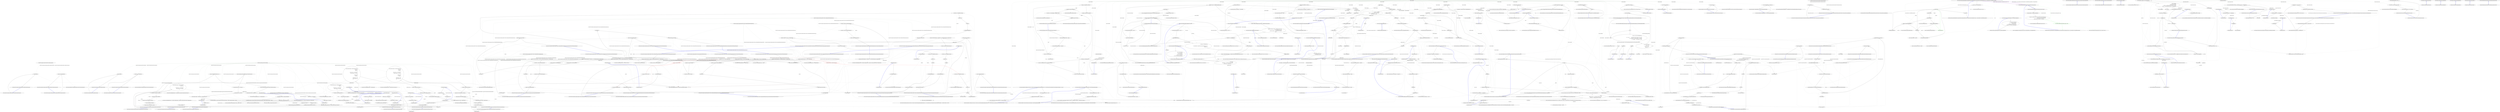 digraph  {
n117 [label="Ninject.Tests.Integration.ActivationStrategyTests", span=""];
n118 [label="Ninject.Tests.Integration.ActivationStrategyTests.TestActivationStrategy", span=""];
n0 [label="Entry Ninject.Tests.Integration.ActivationStrategyTests.ActivationStrategyTests()", span="14-14", cluster="Ninject.Tests.Integration.ActivationStrategyTests.ActivationStrategyTests()"];
n1 [label="this.kernel = new StandardKernel()", span="16-16", cluster="Ninject.Tests.Integration.ActivationStrategyTests.ActivationStrategyTests()"];
n2 [label="Exit Ninject.Tests.Integration.ActivationStrategyTests.ActivationStrategyTests()", span="14-14", cluster="Ninject.Tests.Integration.ActivationStrategyTests.ActivationStrategyTests()"];
n3 [label="Entry Ninject.StandardKernel.StandardKernel(params Ninject.Modules.INinjectModule[])", span="31-31", cluster="Ninject.StandardKernel.StandardKernel(params Ninject.Modules.INinjectModule[])"];
n4 [label="Entry Ninject.Tests.Integration.ActivationStrategyTests.Dispose()", span="19-19", cluster="Ninject.Tests.Integration.ActivationStrategyTests.Dispose()"];
n5 [label="this.kernel.Dispose()", span="21-21", cluster="Ninject.Tests.Integration.ActivationStrategyTests.Dispose()"];
n6 [label="Exit Ninject.Tests.Integration.ActivationStrategyTests.Dispose()", span="19-19", cluster="Ninject.Tests.Integration.ActivationStrategyTests.Dispose()"];
n7 [label="Entry Ninject.Infrastructure.Disposal.DisposableObject.Dispose()", span="38-38", cluster="Ninject.Infrastructure.Disposal.DisposableObject.Dispose()"];
n8 [label="Entry Ninject.Tests.Integration.ActivationStrategyTests.InstanceIsActivatedOnCreation()", span="25-25", cluster="Ninject.Tests.Integration.ActivationStrategyTests.InstanceIsActivatedOnCreation()"];
n9 [label="this.kernel.Bind<Barracks>().ToSelf().OnActivation(\r\n                instance =>\r\n                    {\r\n                        instance.Warrior = new FootSoldier();\r\n                        instance.Weapon = new Shuriken();\r\n                    })", span="27-32", cluster="Ninject.Tests.Integration.ActivationStrategyTests.InstanceIsActivatedOnCreation()"];
n10 [label="var barracks = this.kernel.Get<Barracks>()", span="34-34", cluster="Ninject.Tests.Integration.ActivationStrategyTests.InstanceIsActivatedOnCreation()"];
n16 [label="Entry Ninject.Syntax.BindingRoot.Bind<T>()", span="34-34", cluster="Ninject.Syntax.BindingRoot.Bind<T>()"];
n17 [label="Entry Ninject.Syntax.IBindingToSyntax<T1>.ToSelf()", span="24-24", cluster="Ninject.Syntax.IBindingToSyntax<T1>.ToSelf()"];
n18 [label="Entry Ninject.Syntax.IBindingOnSyntax<T>.OnActivation(System.Action<T>)", span="25-25", cluster="Ninject.Syntax.IBindingOnSyntax<T>.OnActivation(System.Action<T>)"];
n23 [label="Entry lambda expression", span="28-32", cluster="lambda expression"];
n11 [label="barracks.Warrior.Should().NotBeNull()", span="35-35", cluster="Ninject.Tests.Integration.ActivationStrategyTests.InstanceIsActivatedOnCreation()"];
n19 [label="Entry Ninject.Syntax.IResolutionRoot.Get<T>(params Ninject.Parameters.IParameter[])", span="30-30", cluster="Ninject.Syntax.IResolutionRoot.Get<T>(params Ninject.Parameters.IParameter[])"];
n12 [label="barracks.Warrior.Should().BeOfType<FootSoldier>()", span="36-36", cluster="Ninject.Tests.Integration.ActivationStrategyTests.InstanceIsActivatedOnCreation()"];
n13 [label="barracks.Weapon.Should().NotBeNull()", span="37-37", cluster="Ninject.Tests.Integration.ActivationStrategyTests.InstanceIsActivatedOnCreation()"];
n14 [label="barracks.Weapon.Should().BeOfType<Shuriken>()", span="38-38", cluster="Ninject.Tests.Integration.ActivationStrategyTests.InstanceIsActivatedOnCreation()"];
n20 [label="Entry Unk.Should", span="", cluster="Unk.Should"];
n21 [label="Entry Unk.NotBeNull", span="", cluster="Unk.NotBeNull"];
n22 [label="Entry Unk.>", span="", cluster="Unk.>"];
n15 [label="Exit Ninject.Tests.Integration.ActivationStrategyTests.InstanceIsActivatedOnCreation()", span="25-25", cluster="Ninject.Tests.Integration.ActivationStrategyTests.InstanceIsActivatedOnCreation()"];
n24 [label="instance.Warrior = new FootSoldier()", span="30-30", cluster="lambda expression"];
n25 [label="instance.Weapon = new Shuriken()", span="31-31", cluster="lambda expression"];
n27 [label="Entry Ninject.Tests.Fakes.FootSoldier.FootSoldier()", span="2-2", cluster="Ninject.Tests.Fakes.FootSoldier.FootSoldier()"];
n26 [label="Exit lambda expression", span="28-32", cluster="lambda expression"];
n28 [label="Entry Ninject.Tests.Fakes.Shuriken.Shuriken()", span="4-4", cluster="Ninject.Tests.Fakes.Shuriken.Shuriken()"];
n29 [label="Entry Ninject.Tests.Integration.ActivationStrategyTests.InstanceIsActivatedOnCreationWithContext()", span="42-42", cluster="Ninject.Tests.Integration.ActivationStrategyTests.InstanceIsActivatedOnCreationWithContext()"];
n30 [label="this.kernel.Bind<Barracks>().ToSelf().OnActivation(\r\n                (ctx, instance) =>\r\n                    {\r\n                        instance.Warrior = new FootSoldier();\r\n                        instance.Weapon = new Shuriken();\r\n                    })", span="44-49", cluster="Ninject.Tests.Integration.ActivationStrategyTests.InstanceIsActivatedOnCreationWithContext()"];
n31 [label="var barracks = this.kernel.Get<Barracks>()", span="51-51", cluster="Ninject.Tests.Integration.ActivationStrategyTests.InstanceIsActivatedOnCreationWithContext()"];
n37 [label="Entry Ninject.Syntax.IBindingOnSyntax<T>.OnActivation(System.Action<Ninject.Activation.IContext, T>)", span="40-40", cluster="Ninject.Syntax.IBindingOnSyntax<T>.OnActivation(System.Action<Ninject.Activation.IContext, T>)"];
n38 [label="Entry lambda expression", span="45-49", cluster="lambda expression"];
n32 [label="barracks.Warrior.Should().NotBeNull()", span="52-52", cluster="Ninject.Tests.Integration.ActivationStrategyTests.InstanceIsActivatedOnCreationWithContext()"];
n33 [label="barracks.Warrior.Should().BeOfType<FootSoldier>()", span="53-53", cluster="Ninject.Tests.Integration.ActivationStrategyTests.InstanceIsActivatedOnCreationWithContext()"];
n34 [label="barracks.Weapon.Should().NotBeNull()", span="54-54", cluster="Ninject.Tests.Integration.ActivationStrategyTests.InstanceIsActivatedOnCreationWithContext()"];
n35 [label="barracks.Weapon.Should().BeOfType<Shuriken>()", span="55-55", cluster="Ninject.Tests.Integration.ActivationStrategyTests.InstanceIsActivatedOnCreationWithContext()"];
n36 [label="Exit Ninject.Tests.Integration.ActivationStrategyTests.InstanceIsActivatedOnCreationWithContext()", span="42-42", cluster="Ninject.Tests.Integration.ActivationStrategyTests.InstanceIsActivatedOnCreationWithContext()"];
n39 [label="instance.Warrior = new FootSoldier()", span="47-47", cluster="lambda expression"];
n40 [label="instance.Weapon = new Shuriken()", span="48-48", cluster="lambda expression"];
n41 [label="Exit lambda expression", span="45-49", cluster="lambda expression"];
n42 [label="Entry Ninject.Tests.Integration.ActivationStrategyTests.InstanceIsDeactivatedWhenItLeavesScope()", span="59-59", cluster="Ninject.Tests.Integration.ActivationStrategyTests.InstanceIsDeactivatedWhenItLeavesScope()"];
n43 [label="Barracks barracks", span="61-61", cluster="Ninject.Tests.Integration.ActivationStrategyTests.InstanceIsDeactivatedWhenItLeavesScope()"];
n44 [label="this.kernel.Bind<Barracks>().ToSelf().InSingletonScope()\r\n                  .OnActivation(\r\n                      instance =>\r\n                      {\r\n                          instance.Warrior = new FootSoldier();\r\n                          instance.Weapon = new Shuriken();\r\n                      })\r\n                  .OnDeactivation(\r\n                      instance =>\r\n                      {\r\n                          instance.Warrior = null;\r\n                          instance.Weapon = null;\r\n                      })", span="62-74", cluster="Ninject.Tests.Integration.ActivationStrategyTests.InstanceIsDeactivatedWhenItLeavesScope()"];
n45 [label="barracks = this.kernel.Get<Barracks>()", span="76-76", cluster="Ninject.Tests.Integration.ActivationStrategyTests.InstanceIsDeactivatedWhenItLeavesScope()"];
n52 [label="Entry Ninject.Syntax.IBindingInSyntax<T>.InSingletonScope()", span="25-25", cluster="Ninject.Syntax.IBindingInSyntax<T>.InSingletonScope()"];
n53 [label="Entry Ninject.Syntax.IBindingOnSyntax<T>.OnDeactivation(System.Action<T>)", span="55-55", cluster="Ninject.Syntax.IBindingOnSyntax<T>.OnDeactivation(System.Action<T>)"];
n57 [label="Entry lambda expression", span="64-68", cluster="lambda expression"];
n61 [label="Entry lambda expression", span="70-74", cluster="lambda expression"];
n46 [label="barracks.Warrior.Should().BeOfType<FootSoldier>()", span="77-77", cluster="Ninject.Tests.Integration.ActivationStrategyTests.InstanceIsDeactivatedWhenItLeavesScope()"];
n47 [label="barracks.Weapon.Should().BeOfType<Shuriken>()", span="78-78", cluster="Ninject.Tests.Integration.ActivationStrategyTests.InstanceIsDeactivatedWhenItLeavesScope()"];
n48 [label="this.kernel.Components.Get<ICache>().Release(barracks)", span="80-80", cluster="Ninject.Tests.Integration.ActivationStrategyTests.InstanceIsDeactivatedWhenItLeavesScope()"];
n49 [label="barracks.Warrior.Should().BeNull()", span="81-81", cluster="Ninject.Tests.Integration.ActivationStrategyTests.InstanceIsDeactivatedWhenItLeavesScope()"];
n50 [label="barracks.Weapon.Should().BeNull()", span="82-82", cluster="Ninject.Tests.Integration.ActivationStrategyTests.InstanceIsDeactivatedWhenItLeavesScope()"];
n54 [label="Entry Ninject.Components.IComponentContainer.Get<T>()", span="59-59", cluster="Ninject.Components.IComponentContainer.Get<T>()"];
n55 [label="Entry Ninject.Activation.Caching.ICache.Release(object)", span="41-41", cluster="Ninject.Activation.Caching.ICache.Release(object)"];
n56 [label="Entry Unk.BeNull", span="", cluster="Unk.BeNull"];
n51 [label="Exit Ninject.Tests.Integration.ActivationStrategyTests.InstanceIsDeactivatedWhenItLeavesScope()", span="59-59", cluster="Ninject.Tests.Integration.ActivationStrategyTests.InstanceIsDeactivatedWhenItLeavesScope()"];
n58 [label="instance.Warrior = new FootSoldier()", span="66-66", cluster="lambda expression"];
n59 [label="instance.Weapon = new Shuriken()", span="67-67", cluster="lambda expression"];
n60 [label="Exit lambda expression", span="64-68", cluster="lambda expression"];
n62 [label="instance.Warrior = null", span="72-72", cluster="lambda expression"];
n63 [label="instance.Weapon = null", span="73-73", cluster="lambda expression"];
n64 [label="Exit lambda expression", span="70-74", cluster="lambda expression"];
n65 [label="Entry Ninject.Tests.Integration.ActivationStrategyTests.InstanceIsDeactivatedWhenItLeavesScopeWithContext()", span="86-86", cluster="Ninject.Tests.Integration.ActivationStrategyTests.InstanceIsDeactivatedWhenItLeavesScopeWithContext()"];
n66 [label="Barracks barracks", span="88-88", cluster="Ninject.Tests.Integration.ActivationStrategyTests.InstanceIsDeactivatedWhenItLeavesScopeWithContext()"];
n67 [label="this.kernel.Bind<Barracks>().ToSelf().InSingletonScope()\r\n                  .OnActivation(\r\n                      instance =>\r\n                      {\r\n                          instance.Warrior = new FootSoldier();\r\n                          instance.Weapon = new Shuriken();\r\n                      })\r\n                  .OnDeactivation(\r\n                      instance =>\r\n                      {\r\n                          instance.Warrior = null;\r\n                          instance.Weapon = null;\r\n                      })", span="89-101", cluster="Ninject.Tests.Integration.ActivationStrategyTests.InstanceIsDeactivatedWhenItLeavesScopeWithContext()"];
n68 [label="barracks = this.kernel.Get<Barracks>()", span="103-103", cluster="Ninject.Tests.Integration.ActivationStrategyTests.InstanceIsDeactivatedWhenItLeavesScopeWithContext()"];
n75 [label="Entry lambda expression", span="91-95", cluster="lambda expression"];
n79 [label="Entry lambda expression", span="97-101", cluster="lambda expression"];
n69 [label="barracks.Warrior.Should().BeOfType<FootSoldier>()", span="104-104", cluster="Ninject.Tests.Integration.ActivationStrategyTests.InstanceIsDeactivatedWhenItLeavesScopeWithContext()"];
n70 [label="barracks.Weapon.Should().BeOfType<Shuriken>()", span="105-105", cluster="Ninject.Tests.Integration.ActivationStrategyTests.InstanceIsDeactivatedWhenItLeavesScopeWithContext()"];
n71 [label="this.kernel.Components.Get<ICache>().Release(barracks)", span="107-107", cluster="Ninject.Tests.Integration.ActivationStrategyTests.InstanceIsDeactivatedWhenItLeavesScopeWithContext()"];
n72 [label="barracks.Warrior.Should().BeNull()", span="108-108", cluster="Ninject.Tests.Integration.ActivationStrategyTests.InstanceIsDeactivatedWhenItLeavesScopeWithContext()"];
n73 [label="barracks.Weapon.Should().BeNull()", span="109-109", cluster="Ninject.Tests.Integration.ActivationStrategyTests.InstanceIsDeactivatedWhenItLeavesScopeWithContext()"];
n74 [label="Exit Ninject.Tests.Integration.ActivationStrategyTests.InstanceIsDeactivatedWhenItLeavesScopeWithContext()", span="86-86", cluster="Ninject.Tests.Integration.ActivationStrategyTests.InstanceIsDeactivatedWhenItLeavesScopeWithContext()"];
n76 [label="instance.Warrior = new FootSoldier()", span="93-93", cluster="lambda expression"];
n77 [label="instance.Weapon = new Shuriken()", span="94-94", cluster="lambda expression"];
n78 [label="Exit lambda expression", span="91-95", cluster="lambda expression"];
n80 [label="instance.Warrior = null", span="99-99", cluster="lambda expression"];
n81 [label="instance.Weapon = null", span="100-100", cluster="lambda expression"];
n82 [label="Exit lambda expression", span="97-101", cluster="lambda expression"];
n83 [label="Entry Ninject.Tests.Integration.ActivationStrategyTests.ObjectsActivatedOnlyOnce()", span="113-113", cluster="Ninject.Tests.Integration.ActivationStrategyTests.ObjectsActivatedOnlyOnce()"];
n84 [label="this.kernel.Components.Add<IActivationStrategy, TestActivationStrategy>()", span="115-115", cluster="Ninject.Tests.Integration.ActivationStrategyTests.ObjectsActivatedOnlyOnce()"];
n85 [label="this.kernel.Bind<IWarrior>().To<Samurai>()", span="116-116", cluster="Ninject.Tests.Integration.ActivationStrategyTests.ObjectsActivatedOnlyOnce()"];
n92 [label="Entry Ninject.Components.IComponentContainer.Add<TComponent, TImplementation>()", span="28-28", cluster="Ninject.Components.IComponentContainer.Add<TComponent, TImplementation>()"];
n86 [label="this.kernel.Bind<Sword>().ToSelf()", span="117-117", cluster="Ninject.Tests.Integration.ActivationStrategyTests.ObjectsActivatedOnlyOnce()"];
n93 [label="Entry Ninject.Syntax.IBindingToSyntax<T1>.To<TImplementation>()", span="31-31", cluster="Ninject.Syntax.IBindingToSyntax<T1>.To<TImplementation>()"];
n87 [label="this.kernel.Bind<IWeapon>().ToMethod(ctx => ctx.Kernel.Get<Sword>())", span="118-118", cluster="Ninject.Tests.Integration.ActivationStrategyTests.ObjectsActivatedOnlyOnce()"];
n88 [label="var testActivationStrategy = this.kernel.Components.GetAll<IActivationStrategy>().OfType<TestActivationStrategy>().Single()", span="119-119", cluster="Ninject.Tests.Integration.ActivationStrategyTests.ObjectsActivatedOnlyOnce()"];
n94 [label="Entry Ninject.Syntax.IBindingToSyntax<T1>.ToMethod<TImplementation>(System.Func<Ninject.Activation.IContext, TImplementation>)", span="80-80", cluster="Ninject.Syntax.IBindingToSyntax<T1>.ToMethod<TImplementation>(System.Func<Ninject.Activation.IContext, TImplementation>)"];
n99 [label="Entry lambda expression", span="118-118", cluster="lambda expression"];
n89 [label="this.kernel.Get<IWarrior>()", span="121-121", cluster="Ninject.Tests.Integration.ActivationStrategyTests.ObjectsActivatedOnlyOnce()"];
n95 [label="Entry Ninject.Components.IComponentContainer.GetAll<T>()", span="67-67", cluster="Ninject.Components.IComponentContainer.GetAll<T>()"];
n96 [label="Entry System.Collections.IEnumerable.OfType<TResult>()", span="0-0", cluster="System.Collections.IEnumerable.OfType<TResult>()"];
n97 [label="Entry System.Collections.Generic.IEnumerable<TSource>.Single<TSource>()", span="0-0", cluster="System.Collections.Generic.IEnumerable<TSource>.Single<TSource>()"];
n90 [label="testActivationStrategy.ActivationCount.Should().Be(2)", span="123-123", cluster="Ninject.Tests.Integration.ActivationStrategyTests.ObjectsActivatedOnlyOnce()"];
n91 [label="Exit Ninject.Tests.Integration.ActivationStrategyTests.ObjectsActivatedOnlyOnce()", span="113-113", cluster="Ninject.Tests.Integration.ActivationStrategyTests.ObjectsActivatedOnlyOnce()"];
n98 [label="Entry Unk.Be", span="", cluster="Unk.Be"];
n100 [label="ctx.Kernel.Get<Sword>()", span="118-118", cluster="lambda expression"];
n101 [label="Exit lambda expression", span="118-118", cluster="lambda expression"];
n102 [label="Entry Ninject.Tests.Integration.ActivationStrategyTests.NullIsNotActivated()", span="127-127", cluster="Ninject.Tests.Integration.ActivationStrategyTests.NullIsNotActivated()"];
n103 [label="this.kernel.Settings.AllowNullInjection = true", span="129-129", cluster="Ninject.Tests.Integration.ActivationStrategyTests.NullIsNotActivated()"];
n104 [label="this.kernel.Components.Add<IActivationStrategy, TestActivationStrategy>()", span="130-130", cluster="Ninject.Tests.Integration.ActivationStrategyTests.NullIsNotActivated()"];
n105 [label="this.kernel.Bind<IWarrior>().To<Samurai>()", span="131-131", cluster="Ninject.Tests.Integration.ActivationStrategyTests.NullIsNotActivated()"];
n106 [label="this.kernel.Bind<IWeapon>().ToConstant((IWeapon)null)", span="132-132", cluster="Ninject.Tests.Integration.ActivationStrategyTests.NullIsNotActivated()"];
n107 [label="var testActivationStrategy = this.kernel.Components.GetAll<IActivationStrategy>().OfType<TestActivationStrategy>().Single()", span="133-133", cluster="Ninject.Tests.Integration.ActivationStrategyTests.NullIsNotActivated()"];
n111 [label="Entry Ninject.Syntax.IBindingToSyntax<T1>.ToConstant<TImplementation>(TImplementation)", span="90-90", cluster="Ninject.Syntax.IBindingToSyntax<T1>.ToConstant<TImplementation>(TImplementation)"];
n108 [label="this.kernel.Get<IWarrior>()", span="135-135", cluster="Ninject.Tests.Integration.ActivationStrategyTests.NullIsNotActivated()"];
n109 [label="testActivationStrategy.ActivationCount.Should().Be(1)", span="137-137", cluster="Ninject.Tests.Integration.ActivationStrategyTests.NullIsNotActivated()"];
n110 [label="Exit Ninject.Tests.Integration.ActivationStrategyTests.NullIsNotActivated()", span="127-127", cluster="Ninject.Tests.Integration.ActivationStrategyTests.NullIsNotActivated()"];
n112 [label="Entry Ninject.Tests.Integration.ActivationStrategyTests.TestActivationStrategy.Activate(Ninject.Activation.IContext, Ninject.Activation.InstanceReference)", span="152-152", cluster="Ninject.Tests.Integration.ActivationStrategyTests.TestActivationStrategy.Activate(Ninject.Activation.IContext, Ninject.Activation.InstanceReference)"];
n113 [label="this.activationCount++", span="154-154", cluster="Ninject.Tests.Integration.ActivationStrategyTests.TestActivationStrategy.Activate(Ninject.Activation.IContext, Ninject.Activation.InstanceReference)"];
n114 [label="base.Activate(context, reference)", span="155-155", cluster="Ninject.Tests.Integration.ActivationStrategyTests.TestActivationStrategy.Activate(Ninject.Activation.IContext, Ninject.Activation.InstanceReference)"];
n115 [label="Exit Ninject.Tests.Integration.ActivationStrategyTests.TestActivationStrategy.Activate(Ninject.Activation.IContext, Ninject.Activation.InstanceReference)", span="152-152", cluster="Ninject.Tests.Integration.ActivationStrategyTests.TestActivationStrategy.Activate(Ninject.Activation.IContext, Ninject.Activation.InstanceReference)"];
n116 [label="Entry Ninject.Activation.Strategies.ActivationStrategy.Activate(Ninject.Activation.IContext, Ninject.Activation.InstanceReference)", span="23-23", cluster="Ninject.Activation.Strategies.ActivationStrategy.Activate(Ninject.Activation.IContext, Ninject.Activation.InstanceReference)"];
m0_9 [label="Entry Ninject.Modules.AssemblyNameRetriever.AssemblyChecker.GetAssemblyNames(System.Collections.Generic.IEnumerable<string>, System.Predicate<System.Reflection.Assembly>)", span="75-75", cluster="Ninject.Modules.AssemblyNameRetriever.AssemblyChecker.GetAssemblyNames(System.Collections.Generic.IEnumerable<string>, System.Predicate<System.Reflection.Assembly>)", file="AssemblyNameRetriever.cs"];
m0_20 [label=FileNotFoundException, span="98-98", cluster="Ninject.Modules.AssemblyNameRetriever.AssemblyChecker.GetAssemblyNames(System.Collections.Generic.IEnumerable<string>, System.Predicate<System.Reflection.Assembly>)", color=green, community=0, file="AssemblyNameRetriever.cs"];
m0_19 [label="assembly = Assembly.Load(filename)", span="96-96", cluster="Ninject.Modules.AssemblyNameRetriever.AssemblyChecker.GetAssemblyNames(System.Collections.Generic.IEnumerable<string>, System.Predicate<System.Reflection.Assembly>)", file="AssemblyNameRetriever.cs"];
m0_14 [label=filenames, span="78-78", cluster="Ninject.Modules.AssemblyNameRetriever.AssemblyChecker.GetAssemblyNames(System.Collections.Generic.IEnumerable<string>, System.Predicate<System.Reflection.Assembly>)", file="AssemblyNameRetriever.cs"];
m0_13 [label="var result = new List<AssemblyName>()", span="77-77", cluster="Ninject.Modules.AssemblyNameRetriever.AssemblyChecker.GetAssemblyNames(System.Collections.Generic.IEnumerable<string>, System.Predicate<System.Reflection.Assembly>)", file="AssemblyNameRetriever.cs"];
m0_21 [label="filter(assembly)", span="104-104", cluster="Ninject.Modules.AssemblyNameRetriever.AssemblyChecker.GetAssemblyNames(System.Collections.Generic.IEnumerable<string>, System.Predicate<System.Reflection.Assembly>)", file="AssemblyNameRetriever.cs"];
m0_16 [label="File.Exists(filename)", span="81-81", cluster="Ninject.Modules.AssemblyNameRetriever.AssemblyChecker.GetAssemblyNames(System.Collections.Generic.IEnumerable<string>, System.Predicate<System.Reflection.Assembly>)", file="AssemblyNameRetriever.cs"];
m0_22 [label="result.Add(assembly.GetName(false))", span="106-106", cluster="Ninject.Modules.AssemblyNameRetriever.AssemblyChecker.GetAssemblyNames(System.Collections.Generic.IEnumerable<string>, System.Predicate<System.Reflection.Assembly>)", file="AssemblyNameRetriever.cs"];
m0_18 [label=BadImageFormatException, span="87-87", cluster="Ninject.Modules.AssemblyNameRetriever.AssemblyChecker.GetAssemblyNames(System.Collections.Generic.IEnumerable<string>, System.Predicate<System.Reflection.Assembly>)", file="AssemblyNameRetriever.cs"];
m0_15 [label="Assembly assembly", span="80-80", cluster="Ninject.Modules.AssemblyNameRetriever.AssemblyChecker.GetAssemblyNames(System.Collections.Generic.IEnumerable<string>, System.Predicate<System.Reflection.Assembly>)", file="AssemblyNameRetriever.cs"];
m0_23 [label="return result;", span="110-110", cluster="Ninject.Modules.AssemblyNameRetriever.AssemblyChecker.GetAssemblyNames(System.Collections.Generic.IEnumerable<string>, System.Predicate<System.Reflection.Assembly>)", file="AssemblyNameRetriever.cs"];
m0_17 [label="assembly = Assembly.LoadFrom(filename)", span="85-85", cluster="Ninject.Modules.AssemblyNameRetriever.AssemblyChecker.GetAssemblyNames(System.Collections.Generic.IEnumerable<string>, System.Predicate<System.Reflection.Assembly>)", file="AssemblyNameRetriever.cs"];
m0_24 [label="Exit Ninject.Modules.AssemblyNameRetriever.AssemblyChecker.GetAssemblyNames(System.Collections.Generic.IEnumerable<string>, System.Predicate<System.Reflection.Assembly>)", span="75-75", cluster="Ninject.Modules.AssemblyNameRetriever.AssemblyChecker.GetAssemblyNames(System.Collections.Generic.IEnumerable<string>, System.Predicate<System.Reflection.Assembly>)", file="AssemblyNameRetriever.cs"];
m0_25 [label="Entry System.Collections.Generic.List<T>.List()", span="0-0", cluster="System.Collections.Generic.List<T>.List()", file="AssemblyNameRetriever.cs"];
m0_0 [label="Entry Ninject.Planning.Targets.ITarget.ResolveWithin(Ninject.Activation.IContext)", span="54-54", cluster="Ninject.Planning.Targets.ITarget.ResolveWithin(Ninject.Activation.IContext)", file="AssemblyNameRetriever.cs"];
m0_4 [label="return checker.GetAssemblyNames(filenames.ToArray(), filter);", span="39-39", cluster="Ninject.Modules.AssemblyNameRetriever.GetAssemblyNames(System.Collections.Generic.IEnumerable<string>, System.Predicate<System.Reflection.Assembly>)", color=green, community=0, file="AssemblyNameRetriever.cs"];
m0_3 [label="var checker = (AssemblyChecker)temporaryDomain.CreateInstanceAndUnwrap(\r\n                    assemblyCheckerType.Assembly.FullName,\r\n                    assemblyCheckerType.FullName ?? string.Empty)", span="35-37", cluster="Ninject.Modules.AssemblyNameRetriever.GetAssemblyNames(System.Collections.Generic.IEnumerable<string>, System.Predicate<System.Reflection.Assembly>)", file="AssemblyNameRetriever.cs"];
m0_1 [label="Exit Ninject.Planning.Targets.ITarget.ResolveWithin(Ninject.Activation.IContext)", span="54-54", cluster="Ninject.Planning.Targets.ITarget.ResolveWithin(Ninject.Activation.IContext)", file="AssemblyNameRetriever.cs"];
m0_2 [label="var temporaryDomain = CreateTemporaryAppDomain()", span="32-32", cluster="Ninject.Modules.AssemblyNameRetriever.GetAssemblyNames(System.Collections.Generic.IEnumerable<string>, System.Predicate<System.Reflection.Assembly>)", file="AssemblyNameRetriever.cs"];
m0_5 [label="Exit Ninject.Modules.AssemblyNameRetriever.GetAssemblyNames(System.Collections.Generic.IEnumerable<string>, System.Predicate<System.Reflection.Assembly>)", span="28-28", cluster="Ninject.Modules.AssemblyNameRetriever.GetAssemblyNames(System.Collections.Generic.IEnumerable<string>, System.Predicate<System.Reflection.Assembly>)", file="AssemblyNameRetriever.cs"];
m0_29 [label="Entry System.Predicate<T>.Invoke(T)", span="0-0", cluster="System.Predicate<T>.Invoke(T)", file="AssemblyNameRetriever.cs"];
m0_31 [label="Entry System.Collections.Generic.List<T>.Add(T)", span="0-0", cluster="System.Collections.Generic.List<T>.Add(T)", file="AssemblyNameRetriever.cs"];
m0_6 [label="Entry Ninject.Modules.AssemblyNameRetriever.CreateTemporaryAppDomain()", span="55-55", cluster="Ninject.Modules.AssemblyNameRetriever.CreateTemporaryAppDomain()", file="AssemblyNameRetriever.cs"];
m0_10 [label="return AppDomain.CreateDomain(\r\n                ''NinjectModuleLoader'',\r\n                AppDomain.CurrentDomain.Evidence,\r\n                AppDomain.CurrentDomain.SetupInformation);", span="57-60", cluster="Ninject.Modules.AssemblyNameRetriever.CreateTemporaryAppDomain()", file="AssemblyNameRetriever.cs"];
m0_11 [label="Exit Ninject.Modules.AssemblyNameRetriever.CreateTemporaryAppDomain()", span="55-55", cluster="Ninject.Modules.AssemblyNameRetriever.CreateTemporaryAppDomain()", file="AssemblyNameRetriever.cs"];
m0_27 [label="Entry System.Reflection.Assembly.LoadFrom(string)", span="0-0", cluster="System.Reflection.Assembly.LoadFrom(string)", file="AssemblyNameRetriever.cs"];
m0_7 [label="Entry System.AppDomain.CreateInstanceAndUnwrap(string, string)", span="0-0", cluster="System.AppDomain.CreateInstanceAndUnwrap(string, string)", file="AssemblyNameRetriever.cs"];
m0_8 [label="Entry System.Collections.Generic.IEnumerable<TSource>.ToArray<TSource>()", span="0-0", cluster="System.Collections.Generic.IEnumerable<TSource>.ToArray<TSource>()", file="AssemblyNameRetriever.cs"];
m0_28 [label="Entry System.Reflection.Assembly.Load(string)", span="0-0", cluster="System.Reflection.Assembly.Load(string)", file="AssemblyNameRetriever.cs"];
m0_30 [label="Entry System.Reflection.Assembly.GetName(bool)", span="0-0", cluster="System.Reflection.Assembly.GetName(bool)", file="AssemblyNameRetriever.cs"];
m0_26 [label="Entry System.IO.File.Exists(string)", span="0-0", cluster="System.IO.File.Exists(string)", file="AssemblyNameRetriever.cs"];
m0_12 [label="Entry System.AppDomain.CreateDomain(string, System.Security.Policy.Evidence, System.AppDomainSetup)", span="0-0", cluster="System.AppDomain.CreateDomain(string, System.Security.Policy.Evidence, System.AppDomainSetup)", file="AssemblyNameRetriever.cs"];
m1_52 [label="Entry Ninject.Infrastructure.Multimap<K, V>.Add(K, V)", span="64-64", cluster="Ninject.Infrastructure.Multimap<K, V>.Add(K, V)", file="AssemblyNameRetrieverTests.cs"];
m1_276 [label="Entry System.Collections.Generic.List<T>.List()", span="0-0", cluster="System.Collections.Generic.List<T>.List()", file="AssemblyNameRetrieverTests.cs"];
m1_103 [label="Entry Ninject.KernelBase.Inject(object, params Ninject.Parameters.IParameter[])", span="256-256", cluster="Ninject.KernelBase.Inject(object, params Ninject.Parameters.IParameter[])", file="AssemblyNameRetrieverTests.cs"];
m1_104 [label="Ensure.ArgumentNotNull(instance, ''instance'')", span="258-258", cluster="Ninject.KernelBase.Inject(object, params Ninject.Parameters.IParameter[])", file="AssemblyNameRetrieverTests.cs"];
m1_105 [label="Ensure.ArgumentNotNull(parameters, ''parameters'')", span="259-259", cluster="Ninject.KernelBase.Inject(object, params Ninject.Parameters.IParameter[])", file="AssemblyNameRetrieverTests.cs"];
m1_106 [label="Type service = instance.GetType()", span="261-261", cluster="Ninject.KernelBase.Inject(object, params Ninject.Parameters.IParameter[])", file="AssemblyNameRetrieverTests.cs"];
m1_110 [label="var request = CreateRequest(service, null, parameters, false, false)", span="267-267", cluster="Ninject.KernelBase.Inject(object, params Ninject.Parameters.IParameter[])", file="AssemblyNameRetrieverTests.cs"];
m1_113 [label="var reference = new InstanceReference { Instance = instance }", span="272-272", cluster="Ninject.KernelBase.Inject(object, params Ninject.Parameters.IParameter[])", file="AssemblyNameRetrieverTests.cs"];
m1_107 [label="var planner = Components.Get<IPlanner>()", span="263-263", cluster="Ninject.KernelBase.Inject(object, params Ninject.Parameters.IParameter[])", file="AssemblyNameRetrieverTests.cs"];
m1_109 [label="var binding = new Binding(service)", span="266-266", cluster="Ninject.KernelBase.Inject(object, params Ninject.Parameters.IParameter[])", file="AssemblyNameRetrieverTests.cs"];
m1_112 [label="context.Plan = planner.GetPlan(service)", span="270-270", cluster="Ninject.KernelBase.Inject(object, params Ninject.Parameters.IParameter[])", file="AssemblyNameRetrieverTests.cs"];
m1_108 [label="var pipeline = Components.Get<IPipeline>()", span="264-264", cluster="Ninject.KernelBase.Inject(object, params Ninject.Parameters.IParameter[])", file="AssemblyNameRetrieverTests.cs"];
m1_114 [label="pipeline.Activate(context, reference)", span="273-273", cluster="Ninject.KernelBase.Inject(object, params Ninject.Parameters.IParameter[])", file="AssemblyNameRetrieverTests.cs"];
m1_111 [label="var context = CreateContext(request, binding)", span="268-268", cluster="Ninject.KernelBase.Inject(object, params Ninject.Parameters.IParameter[])", file="AssemblyNameRetrieverTests.cs"];
m1_115 [label="Exit Ninject.KernelBase.Inject(object, params Ninject.Parameters.IParameter[])", span="256-256", cluster="Ninject.KernelBase.Inject(object, params Ninject.Parameters.IParameter[])", file="AssemblyNameRetrieverTests.cs"];
m1_6 [label="Entry Ninject.KernelBase.KernelBase(Ninject.Components.IComponentContainer, Ninject.INinjectSettings, params Ninject.Modules.INinjectModule[])", span="79-79", cluster="Ninject.KernelBase.KernelBase(Ninject.Components.IComponentContainer, Ninject.INinjectSettings, params Ninject.Modules.INinjectModule[])", file="AssemblyNameRetrieverTests.cs"];
m1_7 [label="Ensure.ArgumentNotNull(components, ''components'')", span="81-81", cluster="Ninject.KernelBase.KernelBase(Ninject.Components.IComponentContainer, Ninject.INinjectSettings, params Ninject.Modules.INinjectModule[])", file="AssemblyNameRetrieverTests.cs"];
m1_8 [label="Ensure.ArgumentNotNull(settings, ''settings'')", span="82-82", cluster="Ninject.KernelBase.KernelBase(Ninject.Components.IComponentContainer, Ninject.INinjectSettings, params Ninject.Modules.INinjectModule[])", file="AssemblyNameRetrieverTests.cs"];
m1_9 [label="Ensure.ArgumentNotNull(modules, ''modules'')", span="83-83", cluster="Ninject.KernelBase.KernelBase(Ninject.Components.IComponentContainer, Ninject.INinjectSettings, params Ninject.Modules.INinjectModule[])", file="AssemblyNameRetrieverTests.cs"];
m1_10 [label="Settings = settings", span="85-85", cluster="Ninject.KernelBase.KernelBase(Ninject.Components.IComponentContainer, Ninject.INinjectSettings, params Ninject.Modules.INinjectModule[])", file="AssemblyNameRetrieverTests.cs"];
m1_11 [label="Components = components", span="87-87", cluster="Ninject.KernelBase.KernelBase(Ninject.Components.IComponentContainer, Ninject.INinjectSettings, params Ninject.Modules.INinjectModule[])", file="AssemblyNameRetrieverTests.cs"];
m1_12 [label="components.Kernel = this", span="88-88", cluster="Ninject.KernelBase.KernelBase(Ninject.Components.IComponentContainer, Ninject.INinjectSettings, params Ninject.Modules.INinjectModule[])", file="AssemblyNameRetrieverTests.cs"];
m1_17 [label="Load(modules)", span="101-101", cluster="Ninject.KernelBase.KernelBase(Ninject.Components.IComponentContainer, Ninject.INinjectSettings, params Ninject.Modules.INinjectModule[])", file="AssemblyNameRetrieverTests.cs"];
m1_13 [label="AddComponents()", span="90-90", cluster="Ninject.KernelBase.KernelBase(Ninject.Components.IComponentContainer, Ninject.INinjectSettings, params Ninject.Modules.INinjectModule[])", file="AssemblyNameRetrieverTests.cs"];
m1_14 [label="OnePerRequestModule.StartManaging(this)", span="93-93", cluster="Ninject.KernelBase.KernelBase(Ninject.Components.IComponentContainer, Ninject.INinjectSettings, params Ninject.Modules.INinjectModule[])", file="AssemblyNameRetrieverTests.cs"];
m1_15 [label="Settings.LoadExtensions", span="97-97", cluster="Ninject.KernelBase.KernelBase(Ninject.Components.IComponentContainer, Ninject.INinjectSettings, params Ninject.Modules.INinjectModule[])", file="AssemblyNameRetrieverTests.cs"];
m1_16 [label="Load(new[] { Settings.ExtensionSearchPattern })", span="98-98", cluster="Ninject.KernelBase.KernelBase(Ninject.Components.IComponentContainer, Ninject.INinjectSettings, params Ninject.Modules.INinjectModule[])", file="AssemblyNameRetrieverTests.cs"];
m1_18 [label="Exit Ninject.KernelBase.KernelBase(Ninject.Components.IComponentContainer, Ninject.INinjectSettings, params Ninject.Modules.INinjectModule[])", span="79-79", cluster="Ninject.KernelBase.KernelBase(Ninject.Components.IComponentContainer, Ninject.INinjectSettings, params Ninject.Modules.INinjectModule[])", file="AssemblyNameRetrieverTests.cs"];
m1_116 [label="Entry object.GetType()", span="0-0", cluster="object.GetType()", file="AssemblyNameRetrieverTests.cs"];
m1_191 [label="Entry Ninject.Activation.IRequest.Matches(Ninject.Planning.Bindings.IBinding)", span="80-80", cluster="Ninject.Activation.IRequest.Matches(Ninject.Planning.Bindings.IBinding)", file="AssemblyNameRetrieverTests.cs"];
m1_156 [label="Entry Ninject.ActivationException.ActivationException(string)", span="35-35", cluster="Ninject.ActivationException.ActivationException(string)", file="AssemblyNameRetrieverTests.cs"];
m1_136 [label="Entry Ninject.KernelBase.Resolve(Ninject.Activation.IRequest)", span="306-306", cluster="Ninject.KernelBase.Resolve(Ninject.Activation.IRequest)", file="AssemblyNameRetrieverTests.cs"];
m1_137 [label="Ensure.ArgumentNotNull(request, ''request'')", span="308-308", cluster="Ninject.KernelBase.Resolve(Ninject.Activation.IRequest)", file="AssemblyNameRetrieverTests.cs"];
m1_138 [label="request.Service == typeof(IKernel)", span="310-310", cluster="Ninject.KernelBase.Resolve(Ninject.Activation.IRequest)", file="AssemblyNameRetrieverTests.cs"];
m1_140 [label="!CanResolve(request) && !HandleMissingBinding(request)", span="313-313", cluster="Ninject.KernelBase.Resolve(Ninject.Activation.IRequest)", file="AssemblyNameRetrieverTests.cs"];
m1_141 [label="request.IsOptional", span="315-315", cluster="Ninject.KernelBase.Resolve(Ninject.Activation.IRequest)", file="AssemblyNameRetrieverTests.cs"];
m1_143 [label="throw new ActivationException(ExceptionFormatter.CouldNotResolveBinding(request));", span="317-317", cluster="Ninject.KernelBase.Resolve(Ninject.Activation.IRequest)", file="AssemblyNameRetrieverTests.cs"];
m1_145 [label="IEnumerable<IBinding> bindings = GetBindings(request.Service)\r\n				.Where(SatifiesRequest(request))\r\n				.OrderByDescending(b => b, bindingPrecedenceComparer)\r\n				.ToList()", span="321-324", cluster="Ninject.KernelBase.Resolve(Ninject.Activation.IRequest)", file="AssemblyNameRetrieverTests.cs"];
m1_146 [label="!bindings.Any() && !request.IsOptional", span="326-326", cluster="Ninject.KernelBase.Resolve(Ninject.Activation.IRequest)", file="AssemblyNameRetrieverTests.cs"];
m1_147 [label="throw new ActivationException(ExceptionFormatter.CouldNotResolveBinding(request));", span="328-328", cluster="Ninject.KernelBase.Resolve(Ninject.Activation.IRequest)", file="AssemblyNameRetrieverTests.cs"];
m1_150 [label="request.IsUnique && bindings.Count() > 1", span="334-334", cluster="Ninject.KernelBase.Resolve(Ninject.Activation.IRequest)", file="AssemblyNameRetrieverTests.cs"];
m1_151 [label="throw new ActivationException(ExceptionFormatter.CouldNotUniquelyResolveBinding(request));", span="336-336", cluster="Ninject.KernelBase.Resolve(Ninject.Activation.IRequest)", file="AssemblyNameRetrieverTests.cs"];
m1_152 [label="return bindings\r\n				.Select(binding => CreateContext(request, binding))\r\n				.Select(context => context.Resolve());", span="340-342", cluster="Ninject.KernelBase.Resolve(Ninject.Activation.IRequest)", file="AssemblyNameRetrieverTests.cs"];
m1_139 [label="return new[] { this };", span="311-311", cluster="Ninject.KernelBase.Resolve(Ninject.Activation.IRequest)", file="AssemblyNameRetrieverTests.cs"];
m1_144 [label="IComparer<IBinding> bindingPrecedenceComparer = GetBindingPrecedenceComparer()", span="320-320", cluster="Ninject.KernelBase.Resolve(Ninject.Activation.IRequest)", file="AssemblyNameRetrieverTests.cs"];
m1_142 [label="return Enumerable.Empty<object>();", span="316-316", cluster="Ninject.KernelBase.Resolve(Ninject.Activation.IRequest)", file="AssemblyNameRetrieverTests.cs"];
m1_149 [label="bindings = bindings.TakeWhile(binding => bindingPrecedenceComparer.Compare(binding, model) == 0)", span="332-332", cluster="Ninject.KernelBase.Resolve(Ninject.Activation.IRequest)", file="AssemblyNameRetrieverTests.cs"];
m1_148 [label="var model = bindings.First()", span="331-331", cluster="Ninject.KernelBase.Resolve(Ninject.Activation.IRequest)", file="AssemblyNameRetrieverTests.cs"];
m1_153 [label="Exit Ninject.KernelBase.Resolve(Ninject.Activation.IRequest)", span="306-306", cluster="Ninject.KernelBase.Resolve(Ninject.Activation.IRequest)", file="AssemblyNameRetrieverTests.cs"];
m1_119 [label="Entry Ninject.KernelBase.CreateContext(Ninject.Activation.IRequest, Ninject.Planning.Bindings.IBinding)", span="509-509", cluster="Ninject.KernelBase.CreateContext(Ninject.Activation.IRequest, Ninject.Planning.Bindings.IBinding)", file="AssemblyNameRetrieverTests.cs"];
m1_260 [label="Ensure.ArgumentNotNull(request, ''request'')", span="511-511", cluster="Ninject.KernelBase.CreateContext(Ninject.Activation.IRequest, Ninject.Planning.Bindings.IBinding)", file="AssemblyNameRetrieverTests.cs"];
m1_261 [label="Ensure.ArgumentNotNull(binding, ''binding'')", span="512-512", cluster="Ninject.KernelBase.CreateContext(Ninject.Activation.IRequest, Ninject.Planning.Bindings.IBinding)", file="AssemblyNameRetrieverTests.cs"];
m1_262 [label="return new Context(this, request, binding, Components.Get<ICache>(), Components.Get<IPlanner>(), Components.Get<IPipeline>());", span="514-514", cluster="Ninject.KernelBase.CreateContext(Ninject.Activation.IRequest, Ninject.Planning.Bindings.IBinding)", file="AssemblyNameRetrieverTests.cs"];
m1_263 [label="Exit Ninject.KernelBase.CreateContext(Ninject.Activation.IRequest, Ninject.Planning.Bindings.IBinding)", span="509-509", cluster="Ninject.KernelBase.CreateContext(Ninject.Activation.IRequest, Ninject.Planning.Bindings.IBinding)", file="AssemblyNameRetrieverTests.cs"];
m1_60 [label="Entry Ninject.KernelBase.HasModule(string)", span="175-175", cluster="Ninject.KernelBase.HasModule(string)", file="AssemblyNameRetrieverTests.cs"];
m1_61 [label="Ensure.ArgumentNotNullOrEmpty(name, ''name'')", span="177-177", cluster="Ninject.KernelBase.HasModule(string)", file="AssemblyNameRetrieverTests.cs"];
m1_62 [label="return _modules.ContainsKey(name);", span="178-178", cluster="Ninject.KernelBase.HasModule(string)", file="AssemblyNameRetrieverTests.cs"];
m1_63 [label="Exit Ninject.KernelBase.HasModule(string)", span="175-175", cluster="Ninject.KernelBase.HasModule(string)", file="AssemblyNameRetrieverTests.cs"];
m1_181 [label="Entry Unk.Resolve", span="", cluster="Unk.Resolve", file="AssemblyNameRetrieverTests.cs"];
m1_211 [label="Entry Ninject.Planning.Bindings.Resolvers.IBindingResolver.Resolve(Ninject.Infrastructure.Multimap<System.Type, Ninject.Planning.Bindings.IBinding>, System.Type)", span="31-31", cluster="Ninject.Planning.Bindings.Resolvers.IBindingResolver.Resolve(Ninject.Infrastructure.Multimap<System.Type, Ninject.Planning.Bindings.IBinding>, System.Type)", file="AssemblyNameRetrieverTests.cs"];
m1_206 [label="Entry System.Collections.Generic.IEnumerable<TSource>.SelectMany<TSource, TResult>(System.Func<TSource, System.Collections.Generic.IEnumerable<TResult>>)", span="0-0", cluster="System.Collections.Generic.IEnumerable<TSource>.SelectMany<TSource, TResult>(System.Func<TSource, System.Collections.Generic.IEnumerable<TResult>>)", file="AssemblyNameRetrieverTests.cs"];
m1_22 [label="Entry Ninject.KernelBase.Load(System.Collections.Generic.IEnumerable<string>)", span="216-216", cluster="Ninject.KernelBase.Load(System.Collections.Generic.IEnumerable<string>)", file="AssemblyNameRetrieverTests.cs"];
m1_83 [label="var moduleLoader = Components.Get<IModuleLoader>()", span="218-218", cluster="Ninject.KernelBase.Load(System.Collections.Generic.IEnumerable<string>)", file="AssemblyNameRetrieverTests.cs"];
m1_84 [label="moduleLoader.LoadModules(filePatterns)", span="219-219", cluster="Ninject.KernelBase.Load(System.Collections.Generic.IEnumerable<string>)", file="AssemblyNameRetrieverTests.cs"];
m1_85 [label="Exit Ninject.KernelBase.Load(System.Collections.Generic.IEnumerable<string>)", span="216-216", cluster="Ninject.KernelBase.Load(System.Collections.Generic.IEnumerable<string>)", file="AssemblyNameRetrieverTests.cs"];
m1_79 [label="Entry System.NotSupportedException.NotSupportedException(string)", span="0-0", cluster="System.NotSupportedException.NotSupportedException(string)", file="AssemblyNameRetrieverTests.cs"];
m1_33 [label="Entry Ninject.OnePerRequestModule.StopManaging(Ninject.IKernel)", span="51-51", cluster="Ninject.OnePerRequestModule.StopManaging(Ninject.IKernel)", file="AssemblyNameRetrieverTests.cs"];
m1_133 [label="Entry Ninject.KernelBase.GetBindings(System.Type)", span="386-386", cluster="Ninject.KernelBase.GetBindings(System.Type)", file="AssemblyNameRetrieverTests.cs"];
m1_197 [label="Ensure.ArgumentNotNull(service, ''service'')", span="388-388", cluster="Ninject.KernelBase.GetBindings(System.Type)", file="AssemblyNameRetrieverTests.cs"];
m1_199 [label="!_bindingCache.ContainsKey(service)", span="392-392", cluster="Ninject.KernelBase.GetBindings(System.Type)", file="AssemblyNameRetrieverTests.cs"];
m1_201 [label="resolvers\r\n						.SelectMany(resolver => resolver.Resolve(_bindings, service))\r\n						.Map(binding => _bindingCache.Add(service, binding))", span="396-398", cluster="Ninject.KernelBase.GetBindings(System.Type)", file="AssemblyNameRetrieverTests.cs"];
m1_202 [label="return _bindingCache[service];", span="401-401", cluster="Ninject.KernelBase.GetBindings(System.Type)", file="AssemblyNameRetrieverTests.cs"];
m1_198 [label=_bindingCache, span="390-390", cluster="Ninject.KernelBase.GetBindings(System.Type)", file="AssemblyNameRetrieverTests.cs"];
m1_200 [label="var resolvers = Components.GetAll<IBindingResolver>()", span="394-394", cluster="Ninject.KernelBase.GetBindings(System.Type)", file="AssemblyNameRetrieverTests.cs"];
m1_203 [label="Exit Ninject.KernelBase.GetBindings(System.Type)", span="386-386", cluster="Ninject.KernelBase.GetBindings(System.Type)", file="AssemblyNameRetrieverTests.cs"];
m1_174 [label="Entry System.Collections.Generic.IComparer<T>.Compare(T, T)", span="0-0", cluster="System.Collections.Generic.IComparer<T>.Compare(T, T)", file="AssemblyNameRetrieverTests.cs"];
m1_4 [label="Entry Ninject.KernelBase.KernelBase(Ninject.INinjectSettings, params Ninject.Modules.INinjectModule[])", span="70-70", cluster="Ninject.KernelBase.KernelBase(Ninject.INinjectSettings, params Ninject.Modules.INinjectModule[])", file="AssemblyNameRetrieverTests.cs"];
m1_5 [label="Exit Ninject.KernelBase.KernelBase(Ninject.INinjectSettings, params Ninject.Modules.INinjectModule[])", span="70-70", cluster="Ninject.KernelBase.KernelBase(Ninject.INinjectSettings, params Ninject.Modules.INinjectModule[])", file="AssemblyNameRetrieverTests.cs"];
m1_36 [label="Entry System.IDisposable.Dispose()", span="0-0", cluster="System.IDisposable.Dispose()", file="AssemblyNameRetrieverTests.cs"];
m1_233 [label="Entry Ninject.Activation.Providers.StandardProvider.GetCreationCallback(System.Type)", span="117-117", cluster="Ninject.Activation.Providers.StandardProvider.GetCreationCallback(System.Type)", file="AssemblyNameRetrieverTests.cs"];
m1_69 [label="Entry System.Collections.Generic.IEnumerable<TSource>.ToArray<TSource>()", span="0-0", cluster="System.Collections.Generic.IEnumerable<TSource>.ToArray<TSource>()", file="AssemblyNameRetrieverTests.cs"];
m1_224 [label="Entry Ninject.KernelBase.HandleMissingBinding(System.Type)", span="436-436", cluster="Ninject.KernelBase.HandleMissingBinding(System.Type)", file="AssemblyNameRetrieverTests.cs"];
m1_225 [label="Ensure.ArgumentNotNull(service, ''service'')", span="438-438", cluster="Ninject.KernelBase.HandleMissingBinding(System.Type)", file="AssemblyNameRetrieverTests.cs"];
m1_226 [label="!TypeIsSelfBindable(service)", span="440-440", cluster="Ninject.KernelBase.HandleMissingBinding(System.Type)", file="AssemblyNameRetrieverTests.cs"];
m1_228 [label="var binding = new Binding(service)\r\n			{\r\n				ProviderCallback = StandardProvider.GetCreationCallback(service),\r\n				IsImplicit = true\r\n			}", span="443-447", cluster="Ninject.KernelBase.HandleMissingBinding(System.Type)", file="AssemblyNameRetrieverTests.cs"];
m1_227 [label="return false;", span="441-441", cluster="Ninject.KernelBase.HandleMissingBinding(System.Type)", file="AssemblyNameRetrieverTests.cs"];
m1_229 [label="AddBinding(binding)", span="449-449", cluster="Ninject.KernelBase.HandleMissingBinding(System.Type)", file="AssemblyNameRetrieverTests.cs"];
m1_230 [label="return true;", span="451-451", cluster="Ninject.KernelBase.HandleMissingBinding(System.Type)", file="AssemblyNameRetrieverTests.cs"];
m1_231 [label="Exit Ninject.KernelBase.HandleMissingBinding(System.Type)", span="436-436", cluster="Ninject.KernelBase.HandleMissingBinding(System.Type)", file="AssemblyNameRetrieverTests.cs"];
m1_80 [label="Entry Ninject.Infrastructure.Introspection.ExceptionFormatter.ModuleWithSameNameIsAlreadyLoaded(Ninject.Modules.INinjectModule, Ninject.Modules.INinjectModule)", span="26-26", cluster="Ninject.Infrastructure.Introspection.ExceptionFormatter.ModuleWithSameNameIsAlreadyLoaded(Ninject.Modules.INinjectModule, Ninject.Modules.INinjectModule)", file="AssemblyNameRetrieverTests.cs"];
m1_120 [label="Entry Ninject.Planning.IPlanner.GetPlan(System.Type)", span="33-33", cluster="Ninject.Planning.IPlanner.GetPlan(System.Type)", file="AssemblyNameRetrieverTests.cs"];
m1_184 [label="Entry Ninject.KernelBase.BindingPrecedenceComparer.BindingPrecedenceComparer()", span="522-522", cluster="Ninject.KernelBase.BindingPrecedenceComparer.BindingPrecedenceComparer()", file="AssemblyNameRetrieverTests.cs"];
m1_129 [label="Entry Ninject.KernelBase.CanResolve(Ninject.Activation.IRequest)", span="293-293", cluster="Ninject.KernelBase.CanResolve(Ninject.Activation.IRequest)", file="AssemblyNameRetrieverTests.cs"];
m1_130 [label="Ensure.ArgumentNotNull(request, ''request'')", span="295-295", cluster="Ninject.KernelBase.CanResolve(Ninject.Activation.IRequest)", file="AssemblyNameRetrieverTests.cs"];
m1_131 [label="return GetBindings(request.Service)\r\n				.Any(SatifiesRequest(request));", span="296-297", cluster="Ninject.KernelBase.CanResolve(Ninject.Activation.IRequest)", file="AssemblyNameRetrieverTests.cs"];
m1_132 [label="Exit Ninject.KernelBase.CanResolve(Ninject.Activation.IRequest)", span="293-293", cluster="Ninject.KernelBase.CanResolve(Ninject.Activation.IRequest)", file="AssemblyNameRetrieverTests.cs"];
m1_66 [label="Entry Ninject.KernelBase.GetModules()", span="185-185", cluster="Ninject.KernelBase.GetModules()", file="AssemblyNameRetrieverTests.cs"];
m1_67 [label="return _modules.Values.ToArray();", span="187-187", cluster="Ninject.KernelBase.GetModules()", file="AssemblyNameRetrieverTests.cs"];
m1_68 [label="Exit Ninject.KernelBase.GetModules()", span="185-185", cluster="Ninject.KernelBase.GetModules()", file="AssemblyNameRetrieverTests.cs"];
m1_24 [label="Entry Ninject.KernelBase.Dispose(bool)", span="107-107", cluster="Ninject.KernelBase.Dispose(bool)", file="AssemblyNameRetrieverTests.cs"];
m1_25 [label="disposing && !IsDisposed", span="109-109", cluster="Ninject.KernelBase.Dispose(bool)", file="AssemblyNameRetrieverTests.cs"];
m1_31 [label="base.Dispose(disposing)", span="125-125", cluster="Ninject.KernelBase.Dispose(bool)", file="AssemblyNameRetrieverTests.cs"];
m1_26 [label="OnePerRequestModule.StopManaging(this)", span="112-112", cluster="Ninject.KernelBase.Dispose(bool)", file="AssemblyNameRetrieverTests.cs"];
m1_27 [label="Components != null", span="115-115", cluster="Ninject.KernelBase.Dispose(bool)", file="AssemblyNameRetrieverTests.cs"];
m1_28 [label="var cache = Components.Get<ICache>()", span="118-118", cluster="Ninject.KernelBase.Dispose(bool)", file="AssemblyNameRetrieverTests.cs"];
m1_29 [label="cache.Clear()", span="119-119", cluster="Ninject.KernelBase.Dispose(bool)", file="AssemblyNameRetrieverTests.cs"];
m1_30 [label="Components.Dispose()", span="121-121", cluster="Ninject.KernelBase.Dispose(bool)", file="AssemblyNameRetrieverTests.cs"];
m1_32 [label="Exit Ninject.KernelBase.Dispose(bool)", span="107-107", cluster="Ninject.KernelBase.Dispose(bool)", file="AssemblyNameRetrieverTests.cs"];
m1_65 [label="Entry System.Collections.Generic.Dictionary<TKey, TValue>.ContainsKey(TKey)", span="0-0", cluster="System.Collections.Generic.Dictionary<TKey, TValue>.ContainsKey(TKey)", file="AssemblyNameRetrieverTests.cs"];
m1_277 [label="Entry System.Func<T, TResult>.Invoke(T)", span="0-0", cluster="System.Func<T, TResult>.Invoke(T)", file="AssemblyNameRetrieverTests.cs"];
m1_162 [label="Entry System.Collections.Generic.IEnumerable<TSource>.Any<TSource>()", span="0-0", cluster="System.Collections.Generic.IEnumerable<TSource>.Any<TSource>()", file="AssemblyNameRetrieverTests.cs"];
m1_196 [label="Entry Ninject.Activation.Request.Request(System.Type, System.Func<Ninject.Planning.Bindings.IBindingMetadata, bool>, System.Collections.Generic.IEnumerable<Ninject.Parameters.IParameter>, System.Func<object>, bool, bool)", span="93-93", cluster="Ninject.Activation.Request.Request(System.Type, System.Func<Ninject.Planning.Bindings.IBindingMetadata, bool>, System.Collections.Generic.IEnumerable<Ninject.Parameters.IParameter>, System.Func<object>, bool, bool)", file="AssemblyNameRetrieverTests.cs"];
m1_204 [label="Entry Ninject.Infrastructure.Multimap<K, V>.ContainsKey(K)", span="113-113", cluster="Ninject.Infrastructure.Multimap<K, V>.ContainsKey(K)", file="AssemblyNameRetrieverTests.cs"];
m1_248 [label="Entry Unk.AddBindings", span="", cluster="Unk.AddBindings", file="AssemblyNameRetrieverTests.cs"];
m1_159 [label="Entry Unk.Where", span="", cluster="Unk.Where", file="AssemblyNameRetrieverTests.cs"];
m1_37 [label="Entry Ninject.Infrastructure.Disposal.DisposableObject.Dispose(bool)", span="37-37", cluster="Ninject.Infrastructure.Disposal.DisposableObject.Dispose(bool)", file="AssemblyNameRetrieverTests.cs"];
m1_247 [label="Entry Unk.Map", span="", cluster="Unk.Map", file="AssemblyNameRetrieverTests.cs"];
m1_268 [label="Entry Ninject.Syntax.IResolutionRoot.Get(System.Type, params Ninject.Parameters.IParameter[])", span="148-148", cluster="Ninject.Syntax.IResolutionRoot.Get(System.Type, params Ninject.Parameters.IParameter[])", file="AssemblyNameRetrieverTests.cs"];
m1_38 [label="Entry Ninject.KernelBase.Unbind(System.Type)", span="132-132", cluster="Ninject.KernelBase.Unbind(System.Type)", file="AssemblyNameRetrieverTests.cs"];
m1_39 [label="Ensure.ArgumentNotNull(service, ''service'')", span="134-134", cluster="Ninject.KernelBase.Unbind(System.Type)", file="AssemblyNameRetrieverTests.cs"];
m1_40 [label="_bindings.RemoveAll(service)", span="136-136", cluster="Ninject.KernelBase.Unbind(System.Type)", file="AssemblyNameRetrieverTests.cs"];
m1_41 [label=_bindingCache, span="138-138", cluster="Ninject.KernelBase.Unbind(System.Type)", file="AssemblyNameRetrieverTests.cs"];
m1_42 [label="_bindingCache.Clear()", span="139-139", cluster="Ninject.KernelBase.Unbind(System.Type)", file="AssemblyNameRetrieverTests.cs"];
m1_43 [label="Exit Ninject.KernelBase.Unbind(System.Type)", span="132-132", cluster="Ninject.KernelBase.Unbind(System.Type)", file="AssemblyNameRetrieverTests.cs"];
m1_45 [label="Entry Ninject.Infrastructure.Multimap<K, V>.Clear()", span="103-103", cluster="Ninject.Infrastructure.Multimap<K, V>.Clear()", file="AssemblyNameRetrieverTests.cs"];
m1_163 [label="Entry System.Collections.Generic.IEnumerable<TSource>.First<TSource>()", span="0-0", cluster="System.Collections.Generic.IEnumerable<TSource>.First<TSource>()", file="AssemblyNameRetrieverTests.cs"];
m1_285 [label="Entry lambda expression", span="536-536", cluster="lambda expression", file="AssemblyNameRetrieverTests.cs"];
m1_176 [label="CreateContext(request, binding)", span="341-341", cluster="lambda expression", file="AssemblyNameRetrieverTests.cs"];
m1_172 [label="bindingPrecedenceComparer.Compare(binding, model) == 0", span="332-332", cluster="lambda expression", file="AssemblyNameRetrieverTests.cs"];
m1_168 [label="Entry lambda expression", span="323-323", cluster="lambda expression", file="AssemblyNameRetrieverTests.cs"];
m1_171 [label="Entry lambda expression", span="332-332", cluster="lambda expression", file="AssemblyNameRetrieverTests.cs"];
m1_175 [label="Entry lambda expression", span="341-341", cluster="lambda expression", file="AssemblyNameRetrieverTests.cs"];
m1_178 [label="Entry lambda expression", span="342-342", cluster="lambda expression", file="AssemblyNameRetrieverTests.cs"];
m1_169 [label=b, span="323-323", cluster="lambda expression", file="AssemblyNameRetrieverTests.cs"];
m1_170 [label="Exit lambda expression", span="323-323", cluster="lambda expression", file="AssemblyNameRetrieverTests.cs"];
m1_173 [label="Exit lambda expression", span="332-332", cluster="lambda expression", file="AssemblyNameRetrieverTests.cs"];
m1_177 [label="Exit lambda expression", span="341-341", cluster="lambda expression", file="AssemblyNameRetrieverTests.cs"];
m1_179 [label="context.Resolve()", span="342-342", cluster="lambda expression", file="AssemblyNameRetrieverTests.cs"];
m1_180 [label="Exit lambda expression", span="342-342", cluster="lambda expression", file="AssemblyNameRetrieverTests.cs"];
m1_188 [label="binding.Matches(request) && request.Matches(binding)", span="361-361", cluster="lambda expression", file="AssemblyNameRetrieverTests.cs"];
m1_187 [label="Entry lambda expression", span="361-361", cluster="lambda expression", file="AssemblyNameRetrieverTests.cs"];
m1_189 [label="Exit lambda expression", span="361-361", cluster="lambda expression", file="AssemblyNameRetrieverTests.cs"];
m1_209 [label="resolver.Resolve(_bindings, service)", span="397-397", cluster="lambda expression", file="AssemblyNameRetrieverTests.cs"];
m1_213 [label="_bindingCache.Add(service, binding)", span="398-398", cluster="lambda expression", file="AssemblyNameRetrieverTests.cs"];
m1_208 [label="Entry lambda expression", span="397-397", cluster="lambda expression", file="AssemblyNameRetrieverTests.cs"];
m1_212 [label="Entry lambda expression", span="398-398", cluster="lambda expression", file="AssemblyNameRetrieverTests.cs"];
m1_210 [label="Exit lambda expression", span="397-397", cluster="lambda expression", file="AssemblyNameRetrieverTests.cs"];
m1_214 [label="Exit lambda expression", span="398-398", cluster="lambda expression", file="AssemblyNameRetrieverTests.cs"];
m1_250 [label="c.Resolve(_bindings, request).ToList()", span="470-470", cluster="lambda expression", file="AssemblyNameRetrieverTests.cs"];
m1_249 [label="Entry lambda expression", span="470-470", cluster="lambda expression", file="AssemblyNameRetrieverTests.cs"];
m1_252 [label="Entry lambda expression", span="471-471", cluster="lambda expression", file="AssemblyNameRetrieverTests.cs"];
m1_255 [label="Entry lambda expression", span="482-482", cluster="lambda expression", file="AssemblyNameRetrieverTests.cs"];
m1_251 [label="Exit lambda expression", span="470-470", cluster="lambda expression", file="AssemblyNameRetrieverTests.cs"];
m1_253 [label="b.Any()", span="471-471", cluster="lambda expression", file="AssemblyNameRetrieverTests.cs"];
m1_254 [label="Exit lambda expression", span="471-471", cluster="lambda expression", file="AssemblyNameRetrieverTests.cs"];
m1_256 [label="binding.IsImplicit = true", span="482-482", cluster="lambda expression", file="AssemblyNameRetrieverTests.cs"];
m1_257 [label="Exit lambda expression", span="482-482", cluster="lambda expression", file="AssemblyNameRetrieverTests.cs"];
m1_280 [label="b != null", span="534-534", cluster="lambda expression", file="AssemblyNameRetrieverTests.cs"];
m1_283 [label="b.IsConditional", span="535-535", cluster="lambda expression", file="AssemblyNameRetrieverTests.cs"];
m1_286 [label="!b.IsImplicit", span="536-536", cluster="lambda expression", file="AssemblyNameRetrieverTests.cs"];
m1_279 [label="Entry lambda expression", span="534-534", cluster="lambda expression", file="AssemblyNameRetrieverTests.cs"];
m1_281 [label="Exit lambda expression", span="534-534", cluster="lambda expression", file="AssemblyNameRetrieverTests.cs"];
m1_282 [label="Entry lambda expression", span="535-535", cluster="lambda expression", file="AssemblyNameRetrieverTests.cs"];
m1_284 [label="Exit lambda expression", span="535-535", cluster="lambda expression", file="AssemblyNameRetrieverTests.cs"];
m1_287 [label="Exit lambda expression", span="536-536", cluster="lambda expression", file="AssemblyNameRetrieverTests.cs"];
m1_20 [label="Entry Ninject.KernelBase.AddComponents()", span="428-428", cluster="Ninject.KernelBase.AddComponents()", file="AssemblyNameRetrieverTests.cs"];
m1_223 [label="Exit Ninject.KernelBase.AddComponents()", span="428-428", cluster="Ninject.KernelBase.AddComponents()", file="AssemblyNameRetrieverTests.cs"];
m1_92 [label="Entry Ninject.KernelBase.Unload(string)", span="237-237", cluster="Ninject.KernelBase.Unload(string)", file="AssemblyNameRetrieverTests.cs"];
m1_93 [label="Ensure.ArgumentNotNullOrEmpty(name, ''name'')", span="239-239", cluster="Ninject.KernelBase.Unload(string)", file="AssemblyNameRetrieverTests.cs"];
m1_95 [label="!_modules.TryGetValue(name, out module)", span="243-243", cluster="Ninject.KernelBase.Unload(string)", file="AssemblyNameRetrieverTests.cs"];
m1_96 [label="throw new NotSupportedException(ExceptionFormatter.NoModuleLoadedWithTheSpecifiedName(name));", span="244-244", cluster="Ninject.KernelBase.Unload(string)", file="AssemblyNameRetrieverTests.cs"];
m1_98 [label="_modules.Remove(name)", span="248-248", cluster="Ninject.KernelBase.Unload(string)", file="AssemblyNameRetrieverTests.cs"];
m1_94 [label="INinjectModule module", span="241-241", cluster="Ninject.KernelBase.Unload(string)", file="AssemblyNameRetrieverTests.cs"];
m1_97 [label="module.OnUnload(this)", span="246-246", cluster="Ninject.KernelBase.Unload(string)", file="AssemblyNameRetrieverTests.cs"];
m1_99 [label="Exit Ninject.KernelBase.Unload(string)", span="237-237", cluster="Ninject.KernelBase.Unload(string)", file="AssemblyNameRetrieverTests.cs"];
m1_118 [label="Entry Ninject.KernelBase.CreateRequest(System.Type, System.Func<Ninject.Planning.Bindings.IBindingMetadata, bool>, System.Collections.Generic.IEnumerable<Ninject.Parameters.IParameter>, bool, bool)", span="373-373", cluster="Ninject.KernelBase.CreateRequest(System.Type, System.Func<Ninject.Planning.Bindings.IBindingMetadata, bool>, System.Collections.Generic.IEnumerable<Ninject.Parameters.IParameter>, bool, bool)", file="AssemblyNameRetrieverTests.cs"];
m1_192 [label="Ensure.ArgumentNotNull(service, ''service'')", span="375-375", cluster="Ninject.KernelBase.CreateRequest(System.Type, System.Func<Ninject.Planning.Bindings.IBindingMetadata, bool>, System.Collections.Generic.IEnumerable<Ninject.Parameters.IParameter>, bool, bool)", file="AssemblyNameRetrieverTests.cs"];
m1_193 [label="Ensure.ArgumentNotNull(parameters, ''parameters'')", span="376-376", cluster="Ninject.KernelBase.CreateRequest(System.Type, System.Func<Ninject.Planning.Bindings.IBindingMetadata, bool>, System.Collections.Generic.IEnumerable<Ninject.Parameters.IParameter>, bool, bool)", file="AssemblyNameRetrieverTests.cs"];
m1_194 [label="return new Request(service, constraint, parameters, null, isOptional, isUnique);", span="378-378", cluster="Ninject.KernelBase.CreateRequest(System.Type, System.Func<Ninject.Planning.Bindings.IBindingMetadata, bool>, System.Collections.Generic.IEnumerable<Ninject.Parameters.IParameter>, bool, bool)", file="AssemblyNameRetrieverTests.cs"];
m1_195 [label="Exit Ninject.KernelBase.CreateRequest(System.Type, System.Func<Ninject.Planning.Bindings.IBindingMetadata, bool>, System.Collections.Generic.IEnumerable<Ninject.Parameters.IParameter>, bool, bool)", span="373-373", cluster="Ninject.KernelBase.CreateRequest(System.Type, System.Func<Ninject.Planning.Bindings.IBindingMetadata, bool>, System.Collections.Generic.IEnumerable<Ninject.Parameters.IParameter>, bool, bool)", file="AssemblyNameRetrieverTests.cs"];
m1_44 [label="Entry Ninject.Infrastructure.Multimap<K, V>.RemoveAll(K)", span="94-94", cluster="Ninject.Infrastructure.Multimap<K, V>.RemoveAll(K)", file="AssemblyNameRetrieverTests.cs"];
m1_161 [label="Entry Unk.ToList", span="", cluster="Unk.ToList", file="AssemblyNameRetrieverTests.cs"];
m1_160 [label="Entry Unk.OrderByDescending", span="", cluster="Unk.OrderByDescending", file="AssemblyNameRetrieverTests.cs"];
m1_166 [label="Entry Ninject.Infrastructure.Introspection.ExceptionFormatter.CouldNotUniquelyResolveBinding(Ninject.Activation.IRequest)", span="58-58", cluster="Ninject.Infrastructure.Introspection.ExceptionFormatter.CouldNotUniquelyResolveBinding(Ninject.Activation.IRequest)", file="AssemblyNameRetrieverTests.cs"];
m1_222 [label="Entry Ninject.Planning.Bindings.BindingBuilder<T>.BindingBuilder(Ninject.Planning.Bindings.IBinding, Ninject.IKernel)", span="42-42", cluster="Ninject.Planning.Bindings.BindingBuilder<T>.BindingBuilder(Ninject.Planning.Bindings.IBinding, Ninject.IKernel)", file="AssemblyNameRetrieverTests.cs"];
m1_100 [label="Entry Ninject.Infrastructure.Introspection.ExceptionFormatter.NoModuleLoadedWithTheSpecifiedName(string)", span="44-44", cluster="Ninject.Infrastructure.Introspection.ExceptionFormatter.NoModuleLoadedWithTheSpecifiedName(string)", file="AssemblyNameRetrieverTests.cs"];
m1_135 [label="Entry Unk.Any", span="", cluster="Unk.Any", file="AssemblyNameRetrieverTests.cs"];
m1_53 [label="Entry Ninject.KernelBase.RemoveBinding(Ninject.Planning.Bindings.IBinding)", span="160-160", cluster="Ninject.KernelBase.RemoveBinding(Ninject.Planning.Bindings.IBinding)", file="AssemblyNameRetrieverTests.cs"];
m1_54 [label="Ensure.ArgumentNotNull(binding, ''binding'')", span="162-162", cluster="Ninject.KernelBase.RemoveBinding(Ninject.Planning.Bindings.IBinding)", file="AssemblyNameRetrieverTests.cs"];
m1_55 [label="_bindings.Remove(binding.Service, binding)", span="164-164", cluster="Ninject.KernelBase.RemoveBinding(Ninject.Planning.Bindings.IBinding)", file="AssemblyNameRetrieverTests.cs"];
m1_56 [label=_bindingCache, span="166-166", cluster="Ninject.KernelBase.RemoveBinding(Ninject.Planning.Bindings.IBinding)", file="AssemblyNameRetrieverTests.cs"];
m1_57 [label="_bindingCache.Clear()", span="167-167", cluster="Ninject.KernelBase.RemoveBinding(Ninject.Planning.Bindings.IBinding)", file="AssemblyNameRetrieverTests.cs"];
m1_58 [label="Exit Ninject.KernelBase.RemoveBinding(Ninject.Planning.Bindings.IBinding)", span="160-160", cluster="Ninject.KernelBase.RemoveBinding(Ninject.Planning.Bindings.IBinding)", file="AssemblyNameRetrieverTests.cs"];
m1_21 [label="Entry Ninject.OnePerRequestModule.StartManaging(Ninject.IKernel)", span="42-42", cluster="Ninject.OnePerRequestModule.StartManaging(Ninject.IKernel)", file="AssemblyNameRetrieverTests.cs"];
m1_46 [label="Entry Ninject.KernelBase.AddBinding(Ninject.Planning.Bindings.IBinding)", span="146-146", cluster="Ninject.KernelBase.AddBinding(Ninject.Planning.Bindings.IBinding)", file="AssemblyNameRetrieverTests.cs"];
m1_47 [label="Ensure.ArgumentNotNull(binding, ''binding'')", span="148-148", cluster="Ninject.KernelBase.AddBinding(Ninject.Planning.Bindings.IBinding)", file="AssemblyNameRetrieverTests.cs"];
m1_48 [label="_bindings.Add(binding.Service, binding)", span="150-150", cluster="Ninject.KernelBase.AddBinding(Ninject.Planning.Bindings.IBinding)", file="AssemblyNameRetrieverTests.cs"];
m1_49 [label=_bindingCache, span="152-152", cluster="Ninject.KernelBase.AddBinding(Ninject.Planning.Bindings.IBinding)", file="AssemblyNameRetrieverTests.cs"];
m1_50 [label="_bindingCache.Clear()", span="153-153", cluster="Ninject.KernelBase.AddBinding(Ninject.Planning.Bindings.IBinding)", file="AssemblyNameRetrieverTests.cs"];
m1_51 [label="Exit Ninject.KernelBase.AddBinding(Ninject.Planning.Bindings.IBinding)", span="146-146", cluster="Ninject.KernelBase.AddBinding(Ninject.Planning.Bindings.IBinding)", file="AssemblyNameRetrieverTests.cs"];
m1_59 [label="Entry Ninject.Infrastructure.Multimap<K, V>.Remove(K, V)", span="78-78", cluster="Ninject.Infrastructure.Multimap<K, V>.Remove(K, V)", file="AssemblyNameRetrieverTests.cs"];
m1_158 [label="Entry Ninject.KernelBase.GetBindingPrecedenceComparer()", span="349-349", cluster="Ninject.KernelBase.GetBindingPrecedenceComparer()", file="AssemblyNameRetrieverTests.cs"];
m1_182 [label="return new BindingPrecedenceComparer();", span="351-351", cluster="Ninject.KernelBase.GetBindingPrecedenceComparer()", file="AssemblyNameRetrieverTests.cs"];
m1_183 [label="Exit Ninject.KernelBase.GetBindingPrecedenceComparer()", span="349-349", cluster="Ninject.KernelBase.GetBindingPrecedenceComparer()", file="AssemblyNameRetrieverTests.cs"];
m1_134 [label="Entry Ninject.KernelBase.SatifiesRequest(Ninject.Activation.IRequest)", span="359-359", cluster="Ninject.KernelBase.SatifiesRequest(Ninject.Activation.IRequest)", file="AssemblyNameRetrieverTests.cs"];
m1_185 [label="return binding => binding.Matches(request) && request.Matches(binding);", span="361-361", cluster="Ninject.KernelBase.SatifiesRequest(Ninject.Activation.IRequest)", file="AssemblyNameRetrieverTests.cs"];
m1_186 [label="Exit Ninject.KernelBase.SatifiesRequest(Ninject.Activation.IRequest)", span="359-359", cluster="Ninject.KernelBase.SatifiesRequest(Ninject.Activation.IRequest)", file="AssemblyNameRetrieverTests.cs"];
m1_19 [label="Entry Ninject.Infrastructure.Ensure.ArgumentNotNull(object, string)", span="17-17", cluster="Ninject.Infrastructure.Ensure.ArgumentNotNull(object, string)", file="AssemblyNameRetrieverTests.cs"];
m1_86 [label="Entry Ninject.Modules.IModuleLoader.LoadModules(System.Collections.Generic.IEnumerable<string>)", span="27-27", cluster="Ninject.Modules.IModuleLoader.LoadModules(System.Collections.Generic.IEnumerable<string>)", file="AssemblyNameRetrieverTests.cs"];
m1_78 [label="Entry System.Collections.Generic.Dictionary<TKey, TValue>.TryGetValue(TKey, out TValue)", span="0-0", cluster="System.Collections.Generic.Dictionary<TKey, TValue>.TryGetValue(TKey, out TValue)", file="AssemblyNameRetrieverTests.cs"];
m1_215 [label="Entry Ninject.KernelBase.BeginBlock()", span="409-409", cluster="Ninject.KernelBase.BeginBlock()", file="AssemblyNameRetrieverTests.cs"];
m1_216 [label="return new ActivationBlock(this);", span="411-411", cluster="Ninject.KernelBase.BeginBlock()", file="AssemblyNameRetrieverTests.cs"];
m1_217 [label="Exit Ninject.KernelBase.BeginBlock()", span="409-409", cluster="Ninject.KernelBase.BeginBlock()", file="AssemblyNameRetrieverTests.cs"];
m1_128 [label="Entry Ninject.Activation.Caching.ICache.Release(object)", span="45-45", cluster="Ninject.Activation.Caching.ICache.Release(object)", file="AssemblyNameRetrieverTests.cs"];
m1_2 [label="Entry Ninject.KernelBase.KernelBase(params Ninject.Modules.INinjectModule[])", span="62-62", cluster="Ninject.KernelBase.KernelBase(params Ninject.Modules.INinjectModule[])", file="AssemblyNameRetrieverTests.cs"];
m1_3 [label="Exit Ninject.KernelBase.KernelBase(params Ninject.Modules.INinjectModule[])", span="62-62", cluster="Ninject.KernelBase.KernelBase(params Ninject.Modules.INinjectModule[])", file="AssemblyNameRetrieverTests.cs"];
m1_121 [label="Entry Ninject.Activation.InstanceReference.InstanceReference()", span="22-22", cluster="Ninject.Activation.InstanceReference.InstanceReference()", file="AssemblyNameRetrieverTests.cs"];
m1_64 [label="Entry Ninject.Infrastructure.Ensure.ArgumentNotNullOrEmpty(string, string)", span="22-22", cluster="Ninject.Infrastructure.Ensure.ArgumentNotNullOrEmpty(string, string)", file="AssemblyNameRetrieverTests.cs"];
m1_232 [label="Entry Ninject.KernelBase.TypeIsSelfBindable(System.Type)", span="494-494", cluster="Ninject.KernelBase.TypeIsSelfBindable(System.Type)", file="AssemblyNameRetrieverTests.cs"];
m1_258 [label="return !service.IsInterface\r\n				&& !service.IsAbstract\r\n				&& !service.IsValueType\r\n				&& service != typeof(string)\r\n				&& !service.ContainsGenericParameters;", span="496-500", cluster="Ninject.KernelBase.TypeIsSelfBindable(System.Type)", file="AssemblyNameRetrieverTests.cs"];
m1_259 [label="Exit Ninject.KernelBase.TypeIsSelfBindable(System.Type)", span="494-494", cluster="Ninject.KernelBase.TypeIsSelfBindable(System.Type)", file="AssemblyNameRetrieverTests.cs"];
m1_91 [label="Entry System.Reflection.Assembly.GetNinjectModules()", span="27-27", cluster="System.Reflection.Assembly.GetNinjectModules()", file="AssemblyNameRetrieverTests.cs"];
m1_0 [label="Entry Ninject.KernelBase.KernelBase()", span="55-55", cluster="Ninject.KernelBase.KernelBase()", file="AssemblyNameRetrieverTests.cs"];
m1_1 [label="Exit Ninject.KernelBase.KernelBase()", span="55-55", cluster="Ninject.KernelBase.KernelBase()", file="AssemblyNameRetrieverTests.cs"];
m1_122 [label="Entry Ninject.Activation.IPipeline.Activate(Ninject.Activation.IContext, Ninject.Activation.InstanceReference)", span="33-33", cluster="Ninject.Activation.IPipeline.Activate(Ninject.Activation.IContext, Ninject.Activation.InstanceReference)", file="AssemblyNameRetrieverTests.cs"];
m1_81 [label="Entry Ninject.Modules.INinjectModule.OnLoad(Ninject.IKernel)", span="31-31", cluster="Ninject.Modules.INinjectModule.OnLoad(Ninject.IKernel)", file="AssemblyNameRetrieverTests.cs"];
m1_157 [label="Entry Ninject.Infrastructure.Introspection.ExceptionFormatter.CouldNotResolveBinding(Ninject.Activation.IRequest)", span="93-93", cluster="Ninject.Infrastructure.Introspection.ExceptionFormatter.CouldNotResolveBinding(Ninject.Activation.IRequest)", file="AssemblyNameRetrieverTests.cs"];
m1_190 [label="Entry Ninject.Planning.Bindings.IBinding.Matches(Ninject.Activation.IRequest)", span="98-98", cluster="Ninject.Planning.Bindings.IBinding.Matches(Ninject.Activation.IRequest)", file="AssemblyNameRetrieverTests.cs"];
m1_102 [label="Entry System.Collections.Generic.Dictionary<TKey, TValue>.Remove(TKey)", span="0-0", cluster="System.Collections.Generic.Dictionary<TKey, TValue>.Remove(TKey)", file="AssemblyNameRetrieverTests.cs"];
m1_164 [label="Entry System.Collections.Generic.IEnumerable<TSource>.TakeWhile<TSource>(System.Func<TSource, bool>)", span="0-0", cluster="System.Collections.Generic.IEnumerable<TSource>.TakeWhile<TSource>(System.Func<TSource, bool>)", file="AssemblyNameRetrieverTests.cs"];
m1_264 [label="Entry Ninject.Activation.Context.Context(Ninject.IKernel, Ninject.Activation.IRequest, Ninject.Planning.Bindings.IBinding, Ninject.Activation.Caching.ICache, Ninject.Planning.IPlanner, Ninject.Activation.IPipeline)", span="87-87", cluster="Ninject.Activation.Context.Context(Ninject.IKernel, Ninject.Activation.IRequest, Ninject.Planning.Bindings.IBinding, Ninject.Activation.Caching.ICache, Ninject.Planning.IPlanner, Ninject.Activation.IPipeline)", file="AssemblyNameRetrieverTests.cs"];
m1_154 [label="Entry Ninject.KernelBase.HandleMissingBinding(Ninject.Activation.IRequest)", span="459-459", cluster="Ninject.KernelBase.HandleMissingBinding(Ninject.Activation.IRequest)", file="AssemblyNameRetrieverTests.cs"];
m1_234 [label="Ensure.ArgumentNotNull(request, ''request'')", span="461-461", cluster="Ninject.KernelBase.HandleMissingBinding(Ninject.Activation.IRequest)", file="AssemblyNameRetrieverTests.cs"];
m1_235 [label="return HandleMissingBinding(request.Service);", span="464-464", cluster="Ninject.KernelBase.HandleMissingBinding(Ninject.Activation.IRequest)", file="AssemblyNameRetrieverTests.cs"];
m1_237 [label="var bindings = components\r\n				.Select(c => c.Resolve(_bindings, request).ToList())\r\n				.FirstOrDefault(b => b.Any())", span="469-471", cluster="Ninject.KernelBase.HandleMissingBinding(Ninject.Activation.IRequest)", file="AssemblyNameRetrieverTests.cs"];
m1_241 [label="!CanResolve(request)", span="480-480", cluster="Ninject.KernelBase.HandleMissingBinding(Ninject.Activation.IRequest)", file="AssemblyNameRetrieverTests.cs"];
m1_236 [label="var components = Components.GetAll<IMissingBindingResolver>()", span="467-467", cluster="Ninject.KernelBase.HandleMissingBinding(Ninject.Activation.IRequest)", file="AssemblyNameRetrieverTests.cs"];
m1_238 [label="bindings == null", span="473-473", cluster="Ninject.KernelBase.HandleMissingBinding(Ninject.Activation.IRequest)", file="AssemblyNameRetrieverTests.cs"];
m1_242 [label="bindings.Map(binding => binding.IsImplicit = true)", span="482-482", cluster="Ninject.KernelBase.HandleMissingBinding(Ninject.Activation.IRequest)", file="AssemblyNameRetrieverTests.cs"];
m1_243 [label="AddBindings(bindings)", span="483-483", cluster="Ninject.KernelBase.HandleMissingBinding(Ninject.Activation.IRequest)", file="AssemblyNameRetrieverTests.cs"];
m1_239 [label="return false;", span="475-475", cluster="Ninject.KernelBase.HandleMissingBinding(Ninject.Activation.IRequest)", file="AssemblyNameRetrieverTests.cs"];
m1_240 [label=_handleMissingBindingLockObject, span="478-478", cluster="Ninject.KernelBase.HandleMissingBinding(Ninject.Activation.IRequest)", file="AssemblyNameRetrieverTests.cs"];
m1_244 [label="return true;", span="486-486", cluster="Ninject.KernelBase.HandleMissingBinding(Ninject.Activation.IRequest)", file="AssemblyNameRetrieverTests.cs"];
m1_245 [label="Exit Ninject.KernelBase.HandleMissingBinding(Ninject.Activation.IRequest)", span="459-459", cluster="Ninject.KernelBase.HandleMissingBinding(Ninject.Activation.IRequest)", file="AssemblyNameRetrieverTests.cs"];
m1_82 [label="Entry System.Collections.Generic.Dictionary<TKey, TValue>.Add(TKey, TValue)", span="0-0", cluster="System.Collections.Generic.Dictionary<TKey, TValue>.Add(TKey, TValue)", file="AssemblyNameRetrieverTests.cs"];
m1_265 [label="Entry Ninject.KernelBase.System.IServiceProvider.GetService(System.Type)", span="517-517", cluster="Ninject.KernelBase.System.IServiceProvider.GetService(System.Type)", file="AssemblyNameRetrieverTests.cs"];
m1_266 [label="return this.Get(service);", span="519-519", cluster="Ninject.KernelBase.System.IServiceProvider.GetService(System.Type)", file="AssemblyNameRetrieverTests.cs"];
m1_267 [label="Exit Ninject.KernelBase.System.IServiceProvider.GetService(System.Type)", span="517-517", cluster="Ninject.KernelBase.System.IServiceProvider.GetService(System.Type)", file="AssemblyNameRetrieverTests.cs"];
m1_23 [label="Entry Ninject.KernelBase.Load(System.Collections.Generic.IEnumerable<Ninject.Modules.INinjectModule>)", span="194-194", cluster="Ninject.KernelBase.Load(System.Collections.Generic.IEnumerable<Ninject.Modules.INinjectModule>)", file="AssemblyNameRetrieverTests.cs"];
m1_70 [label="Ensure.ArgumentNotNull(modules, ''modules'')", span="196-196", cluster="Ninject.KernelBase.Load(System.Collections.Generic.IEnumerable<Ninject.Modules.INinjectModule>)", file="AssemblyNameRetrieverTests.cs"];
m1_71 [label=modules, span="198-198", cluster="Ninject.KernelBase.Load(System.Collections.Generic.IEnumerable<Ninject.Modules.INinjectModule>)", file="AssemblyNameRetrieverTests.cs"];
m1_72 [label="INinjectModule existingModule", span="200-200", cluster="Ninject.KernelBase.Load(System.Collections.Generic.IEnumerable<Ninject.Modules.INinjectModule>)", file="AssemblyNameRetrieverTests.cs"];
m1_73 [label="_modules.TryGetValue(module.Name, out existingModule)", span="202-202", cluster="Ninject.KernelBase.Load(System.Collections.Generic.IEnumerable<Ninject.Modules.INinjectModule>)", file="AssemblyNameRetrieverTests.cs"];
m1_74 [label="throw new NotSupportedException(ExceptionFormatter.ModuleWithSameNameIsAlreadyLoaded(module, existingModule));", span="203-203", cluster="Ninject.KernelBase.Load(System.Collections.Generic.IEnumerable<Ninject.Modules.INinjectModule>)", file="AssemblyNameRetrieverTests.cs"];
m1_75 [label="module.OnLoad(this)", span="205-205", cluster="Ninject.KernelBase.Load(System.Collections.Generic.IEnumerable<Ninject.Modules.INinjectModule>)", file="AssemblyNameRetrieverTests.cs"];
m1_76 [label="_modules.Add(module.Name, module)", span="207-207", cluster="Ninject.KernelBase.Load(System.Collections.Generic.IEnumerable<Ninject.Modules.INinjectModule>)", file="AssemblyNameRetrieverTests.cs"];
m1_77 [label="Exit Ninject.KernelBase.Load(System.Collections.Generic.IEnumerable<Ninject.Modules.INinjectModule>)", span="194-194", cluster="Ninject.KernelBase.Load(System.Collections.Generic.IEnumerable<Ninject.Modules.INinjectModule>)", file="AssemblyNameRetrieverTests.cs"];
m1_219 [label="Entry Ninject.KernelBase.CreateBindingBuilder<T>(Ninject.Planning.Bindings.IBinding)", span="420-420", cluster="Ninject.KernelBase.CreateBindingBuilder<T>(Ninject.Planning.Bindings.IBinding)", file="AssemblyNameRetrieverTests.cs"];
m1_220 [label="return new BindingBuilder<T>(binding, this);", span="422-422", cluster="Ninject.KernelBase.CreateBindingBuilder<T>(Ninject.Planning.Bindings.IBinding)", file="AssemblyNameRetrieverTests.cs"];
m1_221 [label="Exit Ninject.KernelBase.CreateBindingBuilder<T>(Ninject.Planning.Bindings.IBinding)", span="420-420", cluster="Ninject.KernelBase.CreateBindingBuilder<T>(Ninject.Planning.Bindings.IBinding)", file="AssemblyNameRetrieverTests.cs"];
m1_101 [label="Entry Ninject.Modules.INinjectModule.OnUnload(Ninject.IKernel)", span="37-37", cluster="Ninject.Modules.INinjectModule.OnUnload(Ninject.IKernel)", file="AssemblyNameRetrieverTests.cs"];
m1_207 [label="Entry System.Collections.Generic.IEnumerable<T>.Map<T>(System.Action<T>)", span="19-19", cluster="System.Collections.Generic.IEnumerable<T>.Map<T>(System.Action<T>)", file="AssemblyNameRetrieverTests.cs"];
m1_278 [label="Entry Unk.func", span="", cluster="Unk.func", file="AssemblyNameRetrieverTests.cs"];
m1_123 [label="Entry Ninject.KernelBase.Release(object)", span="281-281", cluster="Ninject.KernelBase.Release(object)", file="AssemblyNameRetrieverTests.cs"];
m1_124 [label="Ensure.ArgumentNotNull(instance, ''instance'')", span="283-283", cluster="Ninject.KernelBase.Release(object)", file="AssemblyNameRetrieverTests.cs"];
m1_126 [label="return cache.Release(instance);", span="285-285", cluster="Ninject.KernelBase.Release(object)", file="AssemblyNameRetrieverTests.cs"];
m1_125 [label="var cache = Components.Get<ICache>()", span="284-284", cluster="Ninject.KernelBase.Release(object)", file="AssemblyNameRetrieverTests.cs"];
m1_127 [label="Exit Ninject.KernelBase.Release(object)", span="281-281", cluster="Ninject.KernelBase.Release(object)", file="AssemblyNameRetrieverTests.cs"];
m1_205 [label="Entry Ninject.Components.IComponentContainer.GetAll<T>()", span="59-59", cluster="Ninject.Components.IComponentContainer.GetAll<T>()", file="AssemblyNameRetrieverTests.cs"];
m1_35 [label="Entry Ninject.Activation.Caching.ICache.Clear()", span="62-62", cluster="Ninject.Activation.Caching.ICache.Clear()", file="AssemblyNameRetrieverTests.cs"];
m1_246 [label="Entry Unk.FirstOrDefault", span="", cluster="Unk.FirstOrDefault", file="AssemblyNameRetrieverTests.cs"];
m1_165 [label="Entry System.Collections.Generic.IEnumerable<TSource>.Count<TSource>()", span="0-0", cluster="System.Collections.Generic.IEnumerable<TSource>.Count<TSource>()", file="AssemblyNameRetrieverTests.cs"];
m1_167 [label="Entry Unk.Select", span="", cluster="Unk.Select", file="AssemblyNameRetrieverTests.cs"];
m1_87 [label="Entry Ninject.KernelBase.Load(System.Collections.Generic.IEnumerable<System.Reflection.Assembly>)", span="226-226", cluster="Ninject.KernelBase.Load(System.Collections.Generic.IEnumerable<System.Reflection.Assembly>)", file="AssemblyNameRetrieverTests.cs"];
m1_88 [label=assemblies, span="228-228", cluster="Ninject.KernelBase.Load(System.Collections.Generic.IEnumerable<System.Reflection.Assembly>)", file="AssemblyNameRetrieverTests.cs"];
m1_89 [label="Load(assembly.GetNinjectModules())", span="229-229", cluster="Ninject.KernelBase.Load(System.Collections.Generic.IEnumerable<System.Reflection.Assembly>)", file="AssemblyNameRetrieverTests.cs"];
m1_90 [label="Exit Ninject.KernelBase.Load(System.Collections.Generic.IEnumerable<System.Reflection.Assembly>)", span="226-226", cluster="Ninject.KernelBase.Load(System.Collections.Generic.IEnumerable<System.Reflection.Assembly>)", file="AssemblyNameRetrieverTests.cs"];
m1_117 [label="Entry Ninject.Planning.Bindings.Binding.Binding(System.Type)", span="86-86", cluster="Ninject.Planning.Bindings.Binding.Binding(System.Type)", file="AssemblyNameRetrieverTests.cs"];
m1_269 [label="Entry Ninject.KernelBase.BindingPrecedenceComparer.Compare(Ninject.Planning.Bindings.IBinding, Ninject.Planning.Bindings.IBinding)", span="524-524", cluster="Ninject.KernelBase.BindingPrecedenceComparer.Compare(Ninject.Planning.Bindings.IBinding, Ninject.Planning.Bindings.IBinding)", file="AssemblyNameRetrieverTests.cs"];
m1_270 [label="x == y", span="526-526", cluster="Ninject.KernelBase.BindingPrecedenceComparer.Compare(Ninject.Planning.Bindings.IBinding, Ninject.Planning.Bindings.IBinding)", file="AssemblyNameRetrieverTests.cs"];
m1_273 [label="var q = from func in funcs\r\n						let xVal = func(x)\r\n						where xVal != func(y) \r\n						select xVal ? 1 : -1", span="539-542", cluster="Ninject.KernelBase.BindingPrecedenceComparer.Compare(Ninject.Planning.Bindings.IBinding, Ninject.Planning.Bindings.IBinding)", file="AssemblyNameRetrieverTests.cs"];
m1_271 [label="return 0;", span="528-528", cluster="Ninject.KernelBase.BindingPrecedenceComparer.Compare(Ninject.Planning.Bindings.IBinding, Ninject.Planning.Bindings.IBinding)", file="AssemblyNameRetrieverTests.cs"];
m1_272 [label="var funcs = new List<Func<IBinding, bool>>\r\n							{\r\n								b => b != null,	   // null bindings should never happen, but just in case\r\n								b => b.IsConditional, // conditional bindings > unconditional\r\n								b => !b.IsImplicit,   // explicit bindings > implicit\r\n							}", span="532-537", cluster="Ninject.KernelBase.BindingPrecedenceComparer.Compare(Ninject.Planning.Bindings.IBinding, Ninject.Planning.Bindings.IBinding)", file="AssemblyNameRetrieverTests.cs"];
m1_274 [label="return q.FirstOrDefault();", span="546-546", cluster="Ninject.KernelBase.BindingPrecedenceComparer.Compare(Ninject.Planning.Bindings.IBinding, Ninject.Planning.Bindings.IBinding)", file="AssemblyNameRetrieverTests.cs"];
m1_275 [label="Exit Ninject.KernelBase.BindingPrecedenceComparer.Compare(Ninject.Planning.Bindings.IBinding, Ninject.Planning.Bindings.IBinding)", span="524-524", cluster="Ninject.KernelBase.BindingPrecedenceComparer.Compare(Ninject.Planning.Bindings.IBinding, Ninject.Planning.Bindings.IBinding)", file="AssemblyNameRetrieverTests.cs"];
m1_155 [label="Entry System.Linq.Enumerable.Empty<TResult>()", span="0-0", cluster="System.Linq.Enumerable.Empty<TResult>()", file="AssemblyNameRetrieverTests.cs"];
m1_218 [label="Entry Ninject.Activation.Blocks.ActivationBlock.ActivationBlock(Ninject.Syntax.IResolutionRoot)", span="41-41", cluster="Ninject.Activation.Blocks.ActivationBlock.ActivationBlock(Ninject.Syntax.IResolutionRoot)", file="AssemblyNameRetrieverTests.cs"];
m1_288 [label="Ninject.KernelBase", span="", file="AssemblyNameRetrieverTests.cs"];
m1_289 [label=bindingPrecedenceComparer, span="", file="AssemblyNameRetrieverTests.cs"];
m1_290 [label=model, span="", file="AssemblyNameRetrieverTests.cs"];
m1_291 [label="Ninject.Activation.IRequest", span="", file="AssemblyNameRetrieverTests.cs"];
m1_292 [label="Ninject.Activation.IRequest", span="", file="AssemblyNameRetrieverTests.cs"];
m1_293 [label="System.Type", span="", file="AssemblyNameRetrieverTests.cs"];
m1_294 [label="Ninject.Activation.IRequest", span="", file="AssemblyNameRetrieverTests.cs"];
m3_25 [label="Entry System.Collections.Generic.List<T>.List()", span="0-0", cluster="System.Collections.Generic.List<T>.List()", file="CompiledModuleLoaderPluginTests.cs"];
m3_39 [label="Entry Unk.Any", span="", cluster="Unk.Any", file="CompiledModuleLoaderPluginTests.cs"];
m3_35 [label="Entry System.Reflection.MemberInfo.GetPropertyFromDeclaredType(System.Reflection.PropertyInfo, System.Reflection.BindingFlags)", span="97-97", cluster="System.Reflection.MemberInfo.GetPropertyFromDeclaredType(System.Reflection.PropertyInfo, System.Reflection.BindingFlags)", file="CompiledModuleLoaderPluginTests.cs"];
m3_49 [label="Entry System.Reflection.PropertyInfo.IsPrivate()", span="118-118", cluster="System.Reflection.PropertyInfo.IsPrivate()", file="CompiledModuleLoaderPluginTests.cs"];
m3_43 [label="Entry Unk.ShouldInject", span="", cluster="Unk.ShouldInject", file="CompiledModuleLoaderPluginTests.cs"];
m3_14 [label="Entry Ninject.Selection.Selector.SelectPropertiesForInjection(System.Type)", span="87-87", cluster="Ninject.Selection.Selector.SelectPropertiesForInjection(System.Type)", file="CompiledModuleLoaderPluginTests.cs"];
m3_15 [label="Ensure.ArgumentNotNull(type, ''type'')", span="89-89", cluster="Ninject.Selection.Selector.SelectPropertiesForInjection(System.Type)", file="CompiledModuleLoaderPluginTests.cs"];
m3_17 [label="properties.AddRange(\r\n                type.GetProperties(this.Flags)\r\n                       .Select(p => p.GetPropertyFromDeclaredType(p, this.Flags))\r\n                       .Where(p => this.InjectionHeuristics.Any(h => h.ShouldInject(p))))", span="91-94", cluster="Ninject.Selection.Selector.SelectPropertiesForInjection(System.Type)", file="CompiledModuleLoaderPluginTests.cs"];
m3_19 [label="Type parentType = type.BaseType", span="98-98", cluster="Ninject.Selection.Selector.SelectPropertiesForInjection(System.Type)", file="CompiledModuleLoaderPluginTests.cs"];
m3_21 [label="properties.AddRange(this.GetPrivateProperties(type.BaseType))", span="100-100", cluster="Ninject.Selection.Selector.SelectPropertiesForInjection(System.Type)", file="CompiledModuleLoaderPluginTests.cs"];
m3_16 [label="List<PropertyInfo> properties = new List<PropertyInfo>()", span="90-90", cluster="Ninject.Selection.Selector.SelectPropertiesForInjection(System.Type)", file="CompiledModuleLoaderPluginTests.cs"];
m3_23 [label="return properties;", span="105-105", cluster="Ninject.Selection.Selector.SelectPropertiesForInjection(System.Type)", file="CompiledModuleLoaderPluginTests.cs"];
m3_18 [label="this.Settings.InjectParentPrivateProperties", span="96-96", cluster="Ninject.Selection.Selector.SelectPropertiesForInjection(System.Type)", file="CompiledModuleLoaderPluginTests.cs"];
m3_20 [label="parentType != null", span="98-98", cluster="Ninject.Selection.Selector.SelectPropertiesForInjection(System.Type)", file="CompiledModuleLoaderPluginTests.cs"];
m3_22 [label="parentType = parentType.BaseType", span="98-98", cluster="Ninject.Selection.Selector.SelectPropertiesForInjection(System.Type)", file="CompiledModuleLoaderPluginTests.cs"];
m3_24 [label="Exit Ninject.Selection.Selector.SelectPropertiesForInjection(System.Type)", span="87-87", cluster="Ninject.Selection.Selector.SelectPropertiesForInjection(System.Type)", file="CompiledModuleLoaderPluginTests.cs"];
m3_29 [label="Entry Unk.AddRange", span="", cluster="Unk.AddRange", file="CompiledModuleLoaderPluginTests.cs"];
m3_54 [label="Entry System.Type.GetMethods(System.Reflection.BindingFlags)", span="0-0", cluster="System.Type.GetMethods(System.Reflection.BindingFlags)", file="CompiledModuleLoaderPluginTests.cs"];
m3_50 [label="Entry Ninject.Selection.Selector.SelectMethodsForInjection(System.Type)", span="118-118", cluster="Ninject.Selection.Selector.SelectMethodsForInjection(System.Type)", file="CompiledModuleLoaderPluginTests.cs"];
m3_51 [label="Ensure.ArgumentNotNull(type, ''type'')", span="120-120", cluster="Ninject.Selection.Selector.SelectMethodsForInjection(System.Type)", file="CompiledModuleLoaderPluginTests.cs"];
m3_52 [label="return type.GetMethods(Flags).Where(m => InjectionHeuristics.Any(h => h.ShouldInject(m)));", span="121-121", cluster="Ninject.Selection.Selector.SelectMethodsForInjection(System.Type)", file="CompiledModuleLoaderPluginTests.cs"];
m3_53 [label="Exit Ninject.Selection.Selector.SelectMethodsForInjection(System.Type)", span="118-118", cluster="Ninject.Selection.Selector.SelectMethodsForInjection(System.Type)", file="CompiledModuleLoaderPluginTests.cs"];
m3_28 [label="Entry Unk.Where", span="", cluster="Unk.Where", file="CompiledModuleLoaderPluginTests.cs"];
m3_6 [label="Entry Ninject.Infrastructure.Ensure.ArgumentNotNull(object, string)", span="17-17", cluster="Ninject.Infrastructure.Ensure.ArgumentNotNull(object, string)", file="CompiledModuleLoaderPluginTests.cs"];
m3_7 [label="Entry System.Collections.Generic.IEnumerable<TSource>.ToList<TSource>()", span="0-0", cluster="System.Collections.Generic.IEnumerable<TSource>.ToList<TSource>()", file="CompiledModuleLoaderPluginTests.cs"];
m3_26 [label="Entry System.Type.GetProperties(System.Reflection.BindingFlags)", span="0-0", cluster="System.Type.GetProperties(System.Reflection.BindingFlags)", file="CompiledModuleLoaderPluginTests.cs"];
m3_30 [label="Entry Ninject.Selection.Selector.GetPrivateProperties(System.Type)", span="108-108", cluster="Ninject.Selection.Selector.GetPrivateProperties(System.Type)", file="CompiledModuleLoaderPluginTests.cs"];
m3_44 [label="return type.GetProperties(this.Flags).Where(p => p.DeclaringType == type && p.IsPrivate());", span="110-110", cluster="Ninject.Selection.Selector.GetPrivateProperties(System.Type)", file="CompiledModuleLoaderPluginTests.cs"];
m3_45 [label="Exit Ninject.Selection.Selector.GetPrivateProperties(System.Type)", span="108-108", cluster="Ninject.Selection.Selector.GetPrivateProperties(System.Type)", file="CompiledModuleLoaderPluginTests.cs"];
m3_58 [label="Entry lambda expression", span="121-121", cluster="lambda expression", file="CompiledModuleLoaderPluginTests.cs"];
m3_32 [label="Entry lambda expression", span="93-93", cluster="lambda expression", file="CompiledModuleLoaderPluginTests.cs"];
m3_36 [label="Entry lambda expression", span="94-94", cluster="lambda expression", file="CompiledModuleLoaderPluginTests.cs"];
m3_33 [label="p.GetPropertyFromDeclaredType(p, this.Flags)", span="93-93", cluster="lambda expression", file="CompiledModuleLoaderPluginTests.cs"];
m3_34 [label="Exit lambda expression", span="93-93", cluster="lambda expression", file="CompiledModuleLoaderPluginTests.cs"];
m3_37 [label="this.InjectionHeuristics.Any(h => h.ShouldInject(p))", span="94-94", cluster="lambda expression", file="CompiledModuleLoaderPluginTests.cs"];
m3_41 [label="h.ShouldInject(p)", span="94-94", cluster="lambda expression", file="CompiledModuleLoaderPluginTests.cs"];
m3_38 [label="Exit lambda expression", span="94-94", cluster="lambda expression", file="CompiledModuleLoaderPluginTests.cs"];
m3_40 [label="Entry lambda expression", span="94-94", cluster="lambda expression", file="CompiledModuleLoaderPluginTests.cs"];
m3_42 [label="Exit lambda expression", span="94-94", cluster="lambda expression", file="CompiledModuleLoaderPluginTests.cs"];
m3_47 [label="p.DeclaringType == type && p.IsPrivate()", span="110-110", cluster="lambda expression", file="CompiledModuleLoaderPluginTests.cs"];
m3_46 [label="Entry lambda expression", span="110-110", cluster="lambda expression", file="CompiledModuleLoaderPluginTests.cs"];
m3_48 [label="Exit lambda expression", span="110-110", cluster="lambda expression", file="CompiledModuleLoaderPluginTests.cs"];
m3_55 [label="Entry lambda expression", span="121-121", cluster="lambda expression", file="CompiledModuleLoaderPluginTests.cs"];
m3_56 [label="InjectionHeuristics.Any(h => h.ShouldInject(m))", span="121-121", cluster="lambda expression", file="CompiledModuleLoaderPluginTests.cs"];
m3_59 [label="h.ShouldInject(m)", span="121-121", cluster="lambda expression", file="CompiledModuleLoaderPluginTests.cs"];
m3_57 [label="Exit lambda expression", span="121-121", cluster="lambda expression", file="CompiledModuleLoaderPluginTests.cs"];
m3_60 [label="Exit lambda expression", span="121-121", cluster="lambda expression", file="CompiledModuleLoaderPluginTests.cs"];
m3_31 [label="Entry System.Collections.Generic.List<T>.AddRange(System.Collections.Generic.IEnumerable<T>)", span="0-0", cluster="System.Collections.Generic.List<T>.AddRange(System.Collections.Generic.IEnumerable<T>)", file="CompiledModuleLoaderPluginTests.cs"];
m3_27 [label="Entry Unk.Select", span="", cluster="Unk.Select", file="CompiledModuleLoaderPluginTests.cs"];
m3_8 [label="Entry Ninject.Selection.Selector.SelectConstructorsForInjection(System.Type)", span="74-74", cluster="Ninject.Selection.Selector.SelectConstructorsForInjection(System.Type)", file="CompiledModuleLoaderPluginTests.cs"];
m3_9 [label="Ensure.ArgumentNotNull(type, ''type'')", span="76-76", cluster="Ninject.Selection.Selector.SelectConstructorsForInjection(System.Type)", file="CompiledModuleLoaderPluginTests.cs"];
m3_10 [label="var constructors = type.GetConstructors( Flags )", span="78-78", cluster="Ninject.Selection.Selector.SelectConstructorsForInjection(System.Type)", file="CompiledModuleLoaderPluginTests.cs"];
m3_11 [label="return constructors.Length == 0 ? null : constructors;", span="79-79", cluster="Ninject.Selection.Selector.SelectConstructorsForInjection(System.Type)", file="CompiledModuleLoaderPluginTests.cs"];
m3_12 [label="Exit Ninject.Selection.Selector.SelectConstructorsForInjection(System.Type)", span="74-74", cluster="Ninject.Selection.Selector.SelectConstructorsForInjection(System.Type)", file="CompiledModuleLoaderPluginTests.cs"];
m3_61 [label="Entry Ninject.Selection.Heuristics.IInjectionHeuristic.ShouldInject(System.Reflection.MemberInfo)", span="27-27", cluster="Ninject.Selection.Heuristics.IInjectionHeuristic.ShouldInject(System.Reflection.MemberInfo)", file="CompiledModuleLoaderPluginTests.cs"];
m3_13 [label="Entry System.Type.GetConstructors(System.Reflection.BindingFlags)", span="0-0", cluster="System.Type.GetConstructors(System.Reflection.BindingFlags)", file="CompiledModuleLoaderPluginTests.cs"];
m3_0 [label="Entry Ninject.Selection.Selector.Selector(Ninject.Selection.Heuristics.IConstructorScorer, System.Collections.Generic.IEnumerable<Ninject.Selection.Heuristics.IInjectionHeuristic>)", span="60-60", cluster="Ninject.Selection.Selector.Selector(Ninject.Selection.Heuristics.IConstructorScorer, System.Collections.Generic.IEnumerable<Ninject.Selection.Heuristics.IInjectionHeuristic>)", file="CompiledModuleLoaderPluginTests.cs"];
m3_1 [label="Ensure.ArgumentNotNull(constructorScorer, ''constructorScorer'')", span="62-62", cluster="Ninject.Selection.Selector.Selector(Ninject.Selection.Heuristics.IConstructorScorer, System.Collections.Generic.IEnumerable<Ninject.Selection.Heuristics.IInjectionHeuristic>)", file="CompiledModuleLoaderPluginTests.cs"];
m3_2 [label="Ensure.ArgumentNotNull(injectionHeuristics, ''injectionHeuristics'')", span="63-63", cluster="Ninject.Selection.Selector.Selector(Ninject.Selection.Heuristics.IConstructorScorer, System.Collections.Generic.IEnumerable<Ninject.Selection.Heuristics.IInjectionHeuristic>)", file="CompiledModuleLoaderPluginTests.cs"];
m3_3 [label="ConstructorScorer = constructorScorer", span="65-65", cluster="Ninject.Selection.Selector.Selector(Ninject.Selection.Heuristics.IConstructorScorer, System.Collections.Generic.IEnumerable<Ninject.Selection.Heuristics.IInjectionHeuristic>)", file="CompiledModuleLoaderPluginTests.cs"];
m3_4 [label="InjectionHeuristics = injectionHeuristics.ToList()", span="66-66", cluster="Ninject.Selection.Selector.Selector(Ninject.Selection.Heuristics.IConstructorScorer, System.Collections.Generic.IEnumerable<Ninject.Selection.Heuristics.IInjectionHeuristic>)", file="CompiledModuleLoaderPluginTests.cs"];
m3_5 [label="Exit Ninject.Selection.Selector.Selector(Ninject.Selection.Heuristics.IConstructorScorer, System.Collections.Generic.IEnumerable<Ninject.Selection.Heuristics.IInjectionHeuristic>)", span="60-60", cluster="Ninject.Selection.Selector.Selector(Ninject.Selection.Heuristics.IConstructorScorer, System.Collections.Generic.IEnumerable<Ninject.Selection.Heuristics.IInjectionHeuristic>)", file="CompiledModuleLoaderPluginTests.cs"];
m3_62 [label="Ninject.Selection.Selector", span="", file="CompiledModuleLoaderPluginTests.cs"];
m3_63 [label="?", span="", file="CompiledModuleLoaderPluginTests.cs"];
m3_64 [label="System.Type", span="", file="CompiledModuleLoaderPluginTests.cs"];
m3_65 [label="System.Reflection.MethodInfo", span="", file="CompiledModuleLoaderPluginTests.cs"];
m4_4 [label="Entry Ninject.Syntax.IFluentSyntax.ToString()", span="30-30", cluster="Ninject.Syntax.IFluentSyntax.ToString()", file="ConstructorArgumentInBindingConfigurationBuilderTest.cs"];
m4_5 [label="Exit Ninject.Syntax.IFluentSyntax.ToString()", span="30-30", cluster="Ninject.Syntax.IFluentSyntax.ToString()", file="ConstructorArgumentInBindingConfigurationBuilderTest.cs"];
m4_2 [label="Entry Ninject.Syntax.IFluentSyntax.GetHashCode()", span="27-27", cluster="Ninject.Syntax.IFluentSyntax.GetHashCode()", file="ConstructorArgumentInBindingConfigurationBuilderTest.cs"];
m4_3 [label="Exit Ninject.Syntax.IFluentSyntax.GetHashCode()", span="27-27", cluster="Ninject.Syntax.IFluentSyntax.GetHashCode()", file="ConstructorArgumentInBindingConfigurationBuilderTest.cs"];
m4_6 [label="Entry Ninject.Syntax.IFluentSyntax.Equals(object)", span="33-33", cluster="Ninject.Syntax.IFluentSyntax.Equals(object)", file="ConstructorArgumentInBindingConfigurationBuilderTest.cs"];
m4_7 [label="Exit Ninject.Syntax.IFluentSyntax.Equals(object)", span="33-33", cluster="Ninject.Syntax.IFluentSyntax.Equals(object)", file="ConstructorArgumentInBindingConfigurationBuilderTest.cs"];
m4_0 [label="Entry Ninject.Syntax.IFluentSyntax.GetType()", span="24-24", cluster="Ninject.Syntax.IFluentSyntax.GetType()", file="ConstructorArgumentInBindingConfigurationBuilderTest.cs"];
m4_1 [label="Exit Ninject.Syntax.IFluentSyntax.GetType()", span="24-24", cluster="Ninject.Syntax.IFluentSyntax.GetType()", file="ConstructorArgumentInBindingConfigurationBuilderTest.cs"];
m6_29 [label="Entry Ninject.Tests.Unit.ActivationCacheTests.IsDeactivatedReturnsTrueForObjectsInTheDeactivationCache()", span="48-48", cluster="Ninject.Tests.Unit.ActivationCacheTests.IsDeactivatedReturnsTrueForObjectsInTheDeactivationCache()", file="ConstructorSelectionTests.cs"];
m6_30 [label="var instance = new object()", span="50-50", cluster="Ninject.Tests.Unit.ActivationCacheTests.IsDeactivatedReturnsTrueForObjectsInTheDeactivationCache()", file="ConstructorSelectionTests.cs"];
m6_31 [label="this.testee.AddDeactivatedInstance(instance)", span="52-52", cluster="Ninject.Tests.Unit.ActivationCacheTests.IsDeactivatedReturnsTrueForObjectsInTheDeactivationCache()", file="ConstructorSelectionTests.cs"];
m6_32 [label="var deactivated = this.testee.IsDeactivated(instance)", span="53-53", cluster="Ninject.Tests.Unit.ActivationCacheTests.IsDeactivatedReturnsTrueForObjectsInTheDeactivationCache()", file="ConstructorSelectionTests.cs"];
m6_33 [label="var deactivatedObjectCount = this.testee.DeactivatedObjectCount", span="54-54", cluster="Ninject.Tests.Unit.ActivationCacheTests.IsDeactivatedReturnsTrueForObjectsInTheDeactivationCache()", file="ConstructorSelectionTests.cs"];
m6_34 [label="deactivated.Should().BeTrue()", span="56-56", cluster="Ninject.Tests.Unit.ActivationCacheTests.IsDeactivatedReturnsTrueForObjectsInTheDeactivationCache()", file="ConstructorSelectionTests.cs"];
m6_35 [label="deactivatedObjectCount.Should().Be(1)", span="57-57", cluster="Ninject.Tests.Unit.ActivationCacheTests.IsDeactivatedReturnsTrueForObjectsInTheDeactivationCache()", file="ConstructorSelectionTests.cs"];
m6_36 [label="Exit Ninject.Tests.Unit.ActivationCacheTests.IsDeactivatedReturnsTrueForObjectsInTheDeactivationCache()", span="48-48", cluster="Ninject.Tests.Unit.ActivationCacheTests.IsDeactivatedReturnsTrueForObjectsInTheDeactivationCache()", file="ConstructorSelectionTests.cs"];
m6_38 [label="Entry Ninject.Tests.Unit.ActivationCacheTests.DeadObjectsAreRemoved()", span="61-61", cluster="Ninject.Tests.Unit.ActivationCacheTests.DeadObjectsAreRemoved()", file="ConstructorSelectionTests.cs"];
m6_39 [label="this.testee.AddActivatedInstance(new object())", span="63-63", cluster="Ninject.Tests.Unit.ActivationCacheTests.DeadObjectsAreRemoved()", file="ConstructorSelectionTests.cs"];
m6_40 [label="this.testee.AddDeactivatedInstance(new object())", span="64-64", cluster="Ninject.Tests.Unit.ActivationCacheTests.DeadObjectsAreRemoved()", file="ConstructorSelectionTests.cs"];
m6_41 [label="GC.Collect()", span="65-65", cluster="Ninject.Tests.Unit.ActivationCacheTests.DeadObjectsAreRemoved()", file="ConstructorSelectionTests.cs"];
m6_42 [label="GC.Collect()", span="66-66", cluster="Ninject.Tests.Unit.ActivationCacheTests.DeadObjectsAreRemoved()", file="ConstructorSelectionTests.cs"];
m6_43 [label="this.testee.Prune()", span="67-67", cluster="Ninject.Tests.Unit.ActivationCacheTests.DeadObjectsAreRemoved()", file="ConstructorSelectionTests.cs"];
m6_44 [label="var activatedObjectCount = this.testee.ActivatedObjectCount", span="68-68", cluster="Ninject.Tests.Unit.ActivationCacheTests.DeadObjectsAreRemoved()", file="ConstructorSelectionTests.cs"];
m6_45 [label="var deactivatedObjectCount = this.testee.DeactivatedObjectCount", span="69-69", cluster="Ninject.Tests.Unit.ActivationCacheTests.DeadObjectsAreRemoved()", file="ConstructorSelectionTests.cs"];
m6_46 [label="activatedObjectCount.Should().Be(0)", span="71-71", cluster="Ninject.Tests.Unit.ActivationCacheTests.DeadObjectsAreRemoved()", file="ConstructorSelectionTests.cs"];
m6_47 [label="deactivatedObjectCount.Should().Be(0)", span="72-72", cluster="Ninject.Tests.Unit.ActivationCacheTests.DeadObjectsAreRemoved()", file="ConstructorSelectionTests.cs"];
m6_48 [label="Exit Ninject.Tests.Unit.ActivationCacheTests.DeadObjectsAreRemoved()", span="61-61", cluster="Ninject.Tests.Unit.ActivationCacheTests.DeadObjectsAreRemoved()", file="ConstructorSelectionTests.cs"];
m6_12 [label="Entry Unk.BeFalse", span="", cluster="Unk.BeFalse", file="ConstructorSelectionTests.cs"];
m6_0 [label="Entry Ninject.Tests.Unit.ActivationCacheTests.ActivationCacheTests()", span="13-13", cluster="Ninject.Tests.Unit.ActivationCacheTests.ActivationCacheTests()", file="ConstructorSelectionTests.cs"];
m6_1 [label="this.testee = new ActivationCache(new Mock<ICachePruner>().Object)", span="15-15", cluster="Ninject.Tests.Unit.ActivationCacheTests.ActivationCacheTests()", file="ConstructorSelectionTests.cs"];
m6_2 [label="Exit Ninject.Tests.Unit.ActivationCacheTests.ActivationCacheTests()", span="13-13", cluster="Ninject.Tests.Unit.ActivationCacheTests.ActivationCacheTests()", file="ConstructorSelectionTests.cs"];
m6_9 [label="Entry object.Object()", span="0-0", cluster="object.Object()", file="ConstructorSelectionTests.cs"];
m6_22 [label="Entry Unk.BeTrue", span="", cluster="Unk.BeTrue", file="ConstructorSelectionTests.cs"];
m6_24 [label="Entry Ninject.Tests.Unit.ActivationCacheTests.IsDeactivatedReturnsFalseForObjectsNotInTheDeactivationCache()", span="40-40", cluster="Ninject.Tests.Unit.ActivationCacheTests.IsDeactivatedReturnsFalseForObjectsNotInTheDeactivationCache()", file="ConstructorSelectionTests.cs"];
m6_25 [label="var activated = this.testee.IsDeactivated(new object())", span="42-42", cluster="Ninject.Tests.Unit.ActivationCacheTests.IsDeactivatedReturnsFalseForObjectsNotInTheDeactivationCache()", file="ConstructorSelectionTests.cs"];
m6_26 [label="activated.Should().BeFalse()", span="44-44", cluster="Ninject.Tests.Unit.ActivationCacheTests.IsDeactivatedReturnsFalseForObjectsNotInTheDeactivationCache()", file="ConstructorSelectionTests.cs"];
m6_27 [label="Exit Ninject.Tests.Unit.ActivationCacheTests.IsDeactivatedReturnsFalseForObjectsNotInTheDeactivationCache()", span="40-40", cluster="Ninject.Tests.Unit.ActivationCacheTests.IsDeactivatedReturnsFalseForObjectsNotInTheDeactivationCache()", file="ConstructorSelectionTests.cs"];
m6_3 [label="Entry ActivationCache.cstr", span="", cluster="ActivationCache.cstr", file="ConstructorSelectionTests.cs"];
m6_13 [label="Entry Ninject.Tests.Unit.ActivationCacheTests.IsActivatedReturnsTrueForObjectsInTheActivationCache()", span="27-27", cluster="Ninject.Tests.Unit.ActivationCacheTests.IsActivatedReturnsTrueForObjectsInTheActivationCache()", file="ConstructorSelectionTests.cs"];
m6_14 [label="var instance = new object()", span="29-29", cluster="Ninject.Tests.Unit.ActivationCacheTests.IsActivatedReturnsTrueForObjectsInTheActivationCache()", file="ConstructorSelectionTests.cs"];
m6_15 [label="this.testee.AddActivatedInstance(instance)", span="31-31", cluster="Ninject.Tests.Unit.ActivationCacheTests.IsActivatedReturnsTrueForObjectsInTheActivationCache()", file="ConstructorSelectionTests.cs"];
m6_16 [label="var activated = this.testee.IsActivated(instance)", span="32-32", cluster="Ninject.Tests.Unit.ActivationCacheTests.IsActivatedReturnsTrueForObjectsInTheActivationCache()", file="ConstructorSelectionTests.cs"];
m6_17 [label="var activatedObjectCount = this.testee.ActivatedObjectCount", span="33-33", cluster="Ninject.Tests.Unit.ActivationCacheTests.IsActivatedReturnsTrueForObjectsInTheActivationCache()", file="ConstructorSelectionTests.cs"];
m6_18 [label="activated.Should().BeTrue()", span="35-35", cluster="Ninject.Tests.Unit.ActivationCacheTests.IsActivatedReturnsTrueForObjectsInTheActivationCache()", file="ConstructorSelectionTests.cs"];
m6_19 [label="activatedObjectCount.Should().Be(1)", span="36-36", cluster="Ninject.Tests.Unit.ActivationCacheTests.IsActivatedReturnsTrueForObjectsInTheActivationCache()", file="ConstructorSelectionTests.cs"];
m6_20 [label="Exit Ninject.Tests.Unit.ActivationCacheTests.IsActivatedReturnsTrueForObjectsInTheActivationCache()", span="27-27", cluster="Ninject.Tests.Unit.ActivationCacheTests.IsActivatedReturnsTrueForObjectsInTheActivationCache()", file="ConstructorSelectionTests.cs"];
m6_37 [label="Entry Ninject.Activation.Caching.ActivationCache.AddDeactivatedInstance(object)", span="104-104", cluster="Ninject.Activation.Caching.ActivationCache.AddDeactivatedInstance(object)", file="ConstructorSelectionTests.cs"];
m6_5 [label="Entry Ninject.Tests.Unit.ActivationCacheTests.IsActivatedReturnsFalseForObjectsNotInTheActivationCache()", span="19-19", cluster="Ninject.Tests.Unit.ActivationCacheTests.IsActivatedReturnsFalseForObjectsNotInTheActivationCache()", file="ConstructorSelectionTests.cs"];
m6_6 [label="var activated = this.testee.IsActivated(new object())", span="21-21", cluster="Ninject.Tests.Unit.ActivationCacheTests.IsActivatedReturnsFalseForObjectsNotInTheActivationCache()", file="ConstructorSelectionTests.cs"];
m6_7 [label="activated.Should().BeFalse()", span="23-23", cluster="Ninject.Tests.Unit.ActivationCacheTests.IsActivatedReturnsFalseForObjectsNotInTheActivationCache()", file="ConstructorSelectionTests.cs"];
m6_8 [label="Exit Ninject.Tests.Unit.ActivationCacheTests.IsActivatedReturnsFalseForObjectsNotInTheActivationCache()", span="19-19", cluster="Ninject.Tests.Unit.ActivationCacheTests.IsActivatedReturnsFalseForObjectsNotInTheActivationCache()", file="ConstructorSelectionTests.cs"];
m6_49 [label="Entry System.GC.Collect()", span="0-0", cluster="System.GC.Collect()", file="ConstructorSelectionTests.cs"];
m6_50 [label="Entry Ninject.Activation.Caching.ActivationCache.Prune()", span="151-151", cluster="Ninject.Activation.Caching.ActivationCache.Prune()", file="ConstructorSelectionTests.cs"];
m6_28 [label="Entry Ninject.Activation.Caching.ActivationCache.IsDeactivated(object)", span="139-139", cluster="Ninject.Activation.Caching.ActivationCache.IsDeactivated(object)", file="ConstructorSelectionTests.cs"];
m6_4 [label="Entry Mock<ICachePruner>.cstr", span="", cluster="Mock<ICachePruner>.cstr", file="ConstructorSelectionTests.cs"];
m6_10 [label="Entry Ninject.Activation.Caching.ActivationCache.IsActivated(object)", span="123-123", cluster="Ninject.Activation.Caching.ActivationCache.IsActivated(object)", file="ConstructorSelectionTests.cs"];
m6_11 [label="Entry Unk.Should", span="", cluster="Unk.Should", file="ConstructorSelectionTests.cs"];
m6_21 [label="Entry Ninject.Activation.Caching.ActivationCache.AddActivatedInstance(object)", span="88-88", cluster="Ninject.Activation.Caching.ActivationCache.AddActivatedInstance(object)", file="ConstructorSelectionTests.cs"];
m6_51 [label="Ninject.Tests.Unit.ActivationCacheTests", span="", file="ConstructorSelectionTests.cs"];
m9_115 [label="Entry Ninject.Tests.Integration.SingletonScopeTests.NotifiesWhenDisposedProvider.CreateInstance(Ninject.Activation.IContext)", span="190-190", cluster="Ninject.Tests.Integration.SingletonScopeTests.NotifiesWhenDisposedProvider.CreateInstance(Ninject.Activation.IContext)", file="ModuleLoader.cs"];
m9_116 [label="return new NotifiesWhenDisposed();", span="192-192", cluster="Ninject.Tests.Integration.SingletonScopeTests.NotifiesWhenDisposedProvider.CreateInstance(Ninject.Activation.IContext)", file="ModuleLoader.cs"];
m9_117 [label="Exit Ninject.Tests.Integration.SingletonScopeTests.NotifiesWhenDisposedProvider.CreateInstance(Ninject.Activation.IContext)", span="190-190", cluster="Ninject.Tests.Integration.SingletonScopeTests.NotifiesWhenDisposedProvider.CreateInstance(Ninject.Activation.IContext)", file="ModuleLoader.cs"];
m9_33 [label="Entry Ninject.Tests.Integration.SingletonScopeTests.WhenServiceIsBoundToInterfaceInSingletonScope.InstancesAreDeactivatedWhenKernelIsDisposed()", span="54-54", cluster="Ninject.Tests.Integration.SingletonScopeTests.WhenServiceIsBoundToInterfaceInSingletonScope.InstancesAreDeactivatedWhenKernelIsDisposed()", file="ModuleLoader.cs"];
m9_34 [label="kernel.Bind<INotifyWhenDisposed>().To<NotifiesWhenDisposed>().InSingletonScope()", span="56-56", cluster="Ninject.Tests.Integration.SingletonScopeTests.WhenServiceIsBoundToInterfaceInSingletonScope.InstancesAreDeactivatedWhenKernelIsDisposed()", file="ModuleLoader.cs"];
m9_35 [label="var instance = kernel.Get<INotifyWhenDisposed>()", span="58-58", cluster="Ninject.Tests.Integration.SingletonScopeTests.WhenServiceIsBoundToInterfaceInSingletonScope.InstancesAreDeactivatedWhenKernelIsDisposed()", file="ModuleLoader.cs"];
m9_36 [label="kernel.Dispose()", span="59-59", cluster="Ninject.Tests.Integration.SingletonScopeTests.WhenServiceIsBoundToInterfaceInSingletonScope.InstancesAreDeactivatedWhenKernelIsDisposed()", file="ModuleLoader.cs"];
m9_37 [label="instance.IsDisposed.Should().BeTrue()", span="61-61", cluster="Ninject.Tests.Integration.SingletonScopeTests.WhenServiceIsBoundToInterfaceInSingletonScope.InstancesAreDeactivatedWhenKernelIsDisposed()", file="ModuleLoader.cs"];
m9_38 [label="Exit Ninject.Tests.Integration.SingletonScopeTests.WhenServiceIsBoundToInterfaceInSingletonScope.InstancesAreDeactivatedWhenKernelIsDisposed()", span="54-54", cluster="Ninject.Tests.Integration.SingletonScopeTests.WhenServiceIsBoundToInterfaceInSingletonScope.InstancesAreDeactivatedWhenKernelIsDisposed()", file="ModuleLoader.cs"];
m9_83 [label="Entry Ninject.Tests.Integration.SingletonScopeTests.WhenServiceIsBoundToMethodInSingletonScope.FirstActivatedInstanceIsReused()", span="150-150", cluster="Ninject.Tests.Integration.SingletonScopeTests.WhenServiceIsBoundToMethodInSingletonScope.FirstActivatedInstanceIsReused()", file="ModuleLoader.cs"];
m9_84 [label="kernel.Bind<INotifyWhenDisposed>().ToMethod(x => new NotifiesWhenDisposed()).InSingletonScope()", span="152-152", cluster="Ninject.Tests.Integration.SingletonScopeTests.WhenServiceIsBoundToMethodInSingletonScope.FirstActivatedInstanceIsReused()", file="ModuleLoader.cs"];
m9_85 [label="var instance1 = kernel.Get<INotifyWhenDisposed>()", span="154-154", cluster="Ninject.Tests.Integration.SingletonScopeTests.WhenServiceIsBoundToMethodInSingletonScope.FirstActivatedInstanceIsReused()", file="ModuleLoader.cs"];
m9_86 [label="var instance2 = kernel.Get<INotifyWhenDisposed>()", span="155-155", cluster="Ninject.Tests.Integration.SingletonScopeTests.WhenServiceIsBoundToMethodInSingletonScope.FirstActivatedInstanceIsReused()", file="ModuleLoader.cs"];
m9_87 [label="instance1.Should().BeSameAs(instance2)", span="157-157", cluster="Ninject.Tests.Integration.SingletonScopeTests.WhenServiceIsBoundToMethodInSingletonScope.FirstActivatedInstanceIsReused()", file="ModuleLoader.cs"];
m9_88 [label="Exit Ninject.Tests.Integration.SingletonScopeTests.WhenServiceIsBoundToMethodInSingletonScope.FirstActivatedInstanceIsReused()", span="150-150", cluster="Ninject.Tests.Integration.SingletonScopeTests.WhenServiceIsBoundToMethodInSingletonScope.FirstActivatedInstanceIsReused()", file="ModuleLoader.cs"];
m9_18 [label="Entry Unk.Should", span="", cluster="Unk.Should", file="ModuleLoader.cs"];
m9_61 [label="Entry Ninject.Tests.Integration.SingletonScopeTests.WhenServiceIsBoundToProviderInSingletonScope.FirstActivatedInstanceIsReused()", span="109-109", cluster="Ninject.Tests.Integration.SingletonScopeTests.WhenServiceIsBoundToProviderInSingletonScope.FirstActivatedInstanceIsReused()", file="ModuleLoader.cs"];
m9_62 [label="kernel.Bind<INotifyWhenDisposed>().ToProvider<NotifiesWhenDisposedProvider>().InSingletonScope()", span="111-111", cluster="Ninject.Tests.Integration.SingletonScopeTests.WhenServiceIsBoundToProviderInSingletonScope.FirstActivatedInstanceIsReused()", file="ModuleLoader.cs"];
m9_63 [label="var instance1 = kernel.Get<INotifyWhenDisposed>()", span="113-113", cluster="Ninject.Tests.Integration.SingletonScopeTests.WhenServiceIsBoundToProviderInSingletonScope.FirstActivatedInstanceIsReused()", file="ModuleLoader.cs"];
m9_64 [label="var instance2 = kernel.Get<INotifyWhenDisposed>()", span="114-114", cluster="Ninject.Tests.Integration.SingletonScopeTests.WhenServiceIsBoundToProviderInSingletonScope.FirstActivatedInstanceIsReused()", file="ModuleLoader.cs"];
m9_65 [label="instance1.Should().BeSameAs(instance2)", span="116-116", cluster="Ninject.Tests.Integration.SingletonScopeTests.WhenServiceIsBoundToProviderInSingletonScope.FirstActivatedInstanceIsReused()", file="ModuleLoader.cs"];
m9_66 [label="Exit Ninject.Tests.Integration.SingletonScopeTests.WhenServiceIsBoundToProviderInSingletonScope.FirstActivatedInstanceIsReused()", span="109-109", cluster="Ninject.Tests.Integration.SingletonScopeTests.WhenServiceIsBoundToProviderInSingletonScope.FirstActivatedInstanceIsReused()", file="ModuleLoader.cs"];
m9_0 [label="Entry Ninject.Tests.Integration.SingletonScopeTests.SingletonScopeContext.SingletonScopeContext()", span="13-13", cluster="Ninject.Tests.Integration.SingletonScopeTests.SingletonScopeContext.SingletonScopeContext()", file="ModuleLoader.cs"];
m9_1 [label="this.kernel = new StandardKernel()", span="15-15", cluster="Ninject.Tests.Integration.SingletonScopeTests.SingletonScopeContext.SingletonScopeContext()", file="ModuleLoader.cs"];
m9_2 [label="Exit Ninject.Tests.Integration.SingletonScopeTests.SingletonScopeContext.SingletonScopeContext()", span="13-13", cluster="Ninject.Tests.Integration.SingletonScopeTests.SingletonScopeContext.SingletonScopeContext()", file="ModuleLoader.cs"];
m9_89 [label="Entry Ninject.Syntax.IBindingToSyntax<T1>.ToMethod<TImplementation>(System.Func<Ninject.Activation.IContext, TImplementation>)", span="97-97", cluster="Ninject.Syntax.IBindingToSyntax<T1>.ToMethod<TImplementation>(System.Func<Ninject.Activation.IContext, TImplementation>)", file="ModuleLoader.cs"];
m9_15 [label="Entry Ninject.Syntax.IBindingToSyntax<T1>.To<TImplementation>()", span="48-48", cluster="Ninject.Syntax.IBindingToSyntax<T1>.To<TImplementation>()", file="ModuleLoader.cs"];
m9_46 [label="Entry Ninject.Tests.Integration.SingletonScopeTests.WhenServiceIsBoundToSelfInSingletonScope.InstancesAreNotGarbageCollectedAsLongAsKernelRemainsAlive()", span="79-79", cluster="Ninject.Tests.Integration.SingletonScopeTests.WhenServiceIsBoundToSelfInSingletonScope.InstancesAreNotGarbageCollectedAsLongAsKernelRemainsAlive()", file="ModuleLoader.cs"];
m9_47 [label="kernel.Bind<NotifiesWhenDisposed>().ToSelf().InSingletonScope()", span="81-81", cluster="Ninject.Tests.Integration.SingletonScopeTests.WhenServiceIsBoundToSelfInSingletonScope.InstancesAreNotGarbageCollectedAsLongAsKernelRemainsAlive()", file="ModuleLoader.cs"];
m9_48 [label="var instance = kernel.Get<NotifiesWhenDisposed>()", span="83-83", cluster="Ninject.Tests.Integration.SingletonScopeTests.WhenServiceIsBoundToSelfInSingletonScope.InstancesAreNotGarbageCollectedAsLongAsKernelRemainsAlive()", color=red, community=0, file="ModuleLoader.cs"];
m9_49 [label="var reference = new WeakReference(instance)", span="84-84", cluster="Ninject.Tests.Integration.SingletonScopeTests.WhenServiceIsBoundToSelfInSingletonScope.InstancesAreNotGarbageCollectedAsLongAsKernelRemainsAlive()", file="ModuleLoader.cs"];
m9_50 [label="instance = null", span="86-86", cluster="Ninject.Tests.Integration.SingletonScopeTests.WhenServiceIsBoundToSelfInSingletonScope.InstancesAreNotGarbageCollectedAsLongAsKernelRemainsAlive()", file="ModuleLoader.cs"];
m9_53 [label="reference.IsAlive.Should().BeTrue()", span="91-91", cluster="Ninject.Tests.Integration.SingletonScopeTests.WhenServiceIsBoundToSelfInSingletonScope.InstancesAreNotGarbageCollectedAsLongAsKernelRemainsAlive()", file="ModuleLoader.cs"];
m9_51 [label="GC.Collect()", span="88-88", cluster="Ninject.Tests.Integration.SingletonScopeTests.WhenServiceIsBoundToSelfInSingletonScope.InstancesAreNotGarbageCollectedAsLongAsKernelRemainsAlive()", file="ModuleLoader.cs"];
m9_52 [label="GC.WaitForPendingFinalizers()", span="89-89", cluster="Ninject.Tests.Integration.SingletonScopeTests.WhenServiceIsBoundToSelfInSingletonScope.InstancesAreNotGarbageCollectedAsLongAsKernelRemainsAlive()", file="ModuleLoader.cs"];
m9_54 [label="Exit Ninject.Tests.Integration.SingletonScopeTests.WhenServiceIsBoundToSelfInSingletonScope.InstancesAreNotGarbageCollectedAsLongAsKernelRemainsAlive()", span="79-79", cluster="Ninject.Tests.Integration.SingletonScopeTests.WhenServiceIsBoundToSelfInSingletonScope.InstancesAreNotGarbageCollectedAsLongAsKernelRemainsAlive()", file="ModuleLoader.cs"];
m9_39 [label="Entry Ninject.Tests.Integration.SingletonScopeTests.WhenServiceIsBoundToSelfInSingletonScope.FirstActivatedInstanceIsReused()", span="68-68", cluster="Ninject.Tests.Integration.SingletonScopeTests.WhenServiceIsBoundToSelfInSingletonScope.FirstActivatedInstanceIsReused()", file="ModuleLoader.cs"];
m9_40 [label="kernel.Bind<Sword>().ToSelf().InSingletonScope()", span="70-70", cluster="Ninject.Tests.Integration.SingletonScopeTests.WhenServiceIsBoundToSelfInSingletonScope.FirstActivatedInstanceIsReused()", file="ModuleLoader.cs"];
m9_41 [label="var sword1 = kernel.Get<Sword>()", span="72-72", cluster="Ninject.Tests.Integration.SingletonScopeTests.WhenServiceIsBoundToSelfInSingletonScope.FirstActivatedInstanceIsReused()", color=red, community=0, file="ModuleLoader.cs"];
m9_42 [label="var sword2 = kernel.Get<Sword>()", span="73-73", cluster="Ninject.Tests.Integration.SingletonScopeTests.WhenServiceIsBoundToSelfInSingletonScope.FirstActivatedInstanceIsReused()", file="ModuleLoader.cs"];
m9_43 [label="sword1.Should().BeSameAs(sword2)", span="75-75", cluster="Ninject.Tests.Integration.SingletonScopeTests.WhenServiceIsBoundToSelfInSingletonScope.FirstActivatedInstanceIsReused()", file="ModuleLoader.cs"];
m9_44 [label="Exit Ninject.Tests.Integration.SingletonScopeTests.WhenServiceIsBoundToSelfInSingletonScope.FirstActivatedInstanceIsReused()", span="68-68", cluster="Ninject.Tests.Integration.SingletonScopeTests.WhenServiceIsBoundToSelfInSingletonScope.FirstActivatedInstanceIsReused()", file="ModuleLoader.cs"];
m9_16 [label="Entry Ninject.Syntax.IBindingInSyntax<T>.InSingletonScope()", span="40-40", cluster="Ninject.Syntax.IBindingInSyntax<T>.InSingletonScope()", file="ModuleLoader.cs"];
m9_14 [label="Entry Ninject.Syntax.BindingRoot.Bind<T>()", span="49-49", cluster="Ninject.Syntax.BindingRoot.Bind<T>()", file="ModuleLoader.cs"];
m9_94 [label="Entry Ninject.Tests.Integration.SingletonScopeTests.WhenServiceIsBoundToMethodInSingletonScope.InstancesAreNotGarbageCollectedAsLongAsKernelRemainsAlive()", span="161-161", cluster="Ninject.Tests.Integration.SingletonScopeTests.WhenServiceIsBoundToMethodInSingletonScope.InstancesAreNotGarbageCollectedAsLongAsKernelRemainsAlive()", file="ModuleLoader.cs"];
m9_95 [label="kernel.Bind<INotifyWhenDisposed>().ToMethod(x => new NotifiesWhenDisposed()).InSingletonScope()", span="163-163", cluster="Ninject.Tests.Integration.SingletonScopeTests.WhenServiceIsBoundToMethodInSingletonScope.InstancesAreNotGarbageCollectedAsLongAsKernelRemainsAlive()", file="ModuleLoader.cs"];
m9_96 [label="var instance = kernel.Get<INotifyWhenDisposed>()", span="165-165", cluster="Ninject.Tests.Integration.SingletonScopeTests.WhenServiceIsBoundToMethodInSingletonScope.InstancesAreNotGarbageCollectedAsLongAsKernelRemainsAlive()", file="ModuleLoader.cs"];
m9_97 [label="var reference = new WeakReference(instance)", span="166-166", cluster="Ninject.Tests.Integration.SingletonScopeTests.WhenServiceIsBoundToMethodInSingletonScope.InstancesAreNotGarbageCollectedAsLongAsKernelRemainsAlive()", file="ModuleLoader.cs"];
m9_98 [label="instance = null", span="168-168", cluster="Ninject.Tests.Integration.SingletonScopeTests.WhenServiceIsBoundToMethodInSingletonScope.InstancesAreNotGarbageCollectedAsLongAsKernelRemainsAlive()", file="ModuleLoader.cs"];
m9_101 [label="reference.IsAlive.Should().BeTrue()", span="173-173", cluster="Ninject.Tests.Integration.SingletonScopeTests.WhenServiceIsBoundToMethodInSingletonScope.InstancesAreNotGarbageCollectedAsLongAsKernelRemainsAlive()", file="ModuleLoader.cs"];
m9_99 [label="GC.Collect()", span="170-170", cluster="Ninject.Tests.Integration.SingletonScopeTests.WhenServiceIsBoundToMethodInSingletonScope.InstancesAreNotGarbageCollectedAsLongAsKernelRemainsAlive()", file="ModuleLoader.cs"];
m9_100 [label="GC.WaitForPendingFinalizers()", span="171-171", cluster="Ninject.Tests.Integration.SingletonScopeTests.WhenServiceIsBoundToMethodInSingletonScope.InstancesAreNotGarbageCollectedAsLongAsKernelRemainsAlive()", file="ModuleLoader.cs"];
m9_102 [label="Exit Ninject.Tests.Integration.SingletonScopeTests.WhenServiceIsBoundToMethodInSingletonScope.InstancesAreNotGarbageCollectedAsLongAsKernelRemainsAlive()", span="161-161", cluster="Ninject.Tests.Integration.SingletonScopeTests.WhenServiceIsBoundToMethodInSingletonScope.InstancesAreNotGarbageCollectedAsLongAsKernelRemainsAlive()", file="ModuleLoader.cs"];
m9_67 [label="Entry Ninject.Syntax.IBindingToSyntax<T1>.ToProvider<TProvider>()", span="64-64", cluster="Ninject.Syntax.IBindingToSyntax<T1>.ToProvider<TProvider>()", file="ModuleLoader.cs"];
m9_77 [label="Entry Ninject.Tests.Integration.SingletonScopeTests.WhenServiceIsBoundToProviderInSingletonScope.InstancesAreDeactivatedWhenKernelIsDisposed()", span="136-136", cluster="Ninject.Tests.Integration.SingletonScopeTests.WhenServiceIsBoundToProviderInSingletonScope.InstancesAreDeactivatedWhenKernelIsDisposed()", file="ModuleLoader.cs"];
m9_78 [label="kernel.Bind<INotifyWhenDisposed>().ToProvider<NotifiesWhenDisposedProvider>().InSingletonScope()", span="138-138", cluster="Ninject.Tests.Integration.SingletonScopeTests.WhenServiceIsBoundToProviderInSingletonScope.InstancesAreDeactivatedWhenKernelIsDisposed()", file="ModuleLoader.cs"];
m9_79 [label="var instance = kernel.Get<INotifyWhenDisposed>()", span="140-140", cluster="Ninject.Tests.Integration.SingletonScopeTests.WhenServiceIsBoundToProviderInSingletonScope.InstancesAreDeactivatedWhenKernelIsDisposed()", file="ModuleLoader.cs"];
m9_80 [label="kernel.Dispose()", span="141-141", cluster="Ninject.Tests.Integration.SingletonScopeTests.WhenServiceIsBoundToProviderInSingletonScope.InstancesAreDeactivatedWhenKernelIsDisposed()", file="ModuleLoader.cs"];
m9_81 [label="instance.IsDisposed.Should().BeTrue()", span="143-143", cluster="Ninject.Tests.Integration.SingletonScopeTests.WhenServiceIsBoundToProviderInSingletonScope.InstancesAreDeactivatedWhenKernelIsDisposed()", file="ModuleLoader.cs"];
m9_82 [label="Exit Ninject.Tests.Integration.SingletonScopeTests.WhenServiceIsBoundToProviderInSingletonScope.InstancesAreDeactivatedWhenKernelIsDisposed()", span="136-136", cluster="Ninject.Tests.Integration.SingletonScopeTests.WhenServiceIsBoundToProviderInSingletonScope.InstancesAreDeactivatedWhenKernelIsDisposed()", file="ModuleLoader.cs"];
m9_55 [label="Entry Ninject.Tests.Integration.SingletonScopeTests.WhenServiceIsBoundToSelfInSingletonScope.InstancesAreDeactivatedWhenKernelIsDisposed()", span="95-95", cluster="Ninject.Tests.Integration.SingletonScopeTests.WhenServiceIsBoundToSelfInSingletonScope.InstancesAreDeactivatedWhenKernelIsDisposed()", file="ModuleLoader.cs"];
m9_56 [label="kernel.Bind<NotifiesWhenDisposed>().ToSelf().InSingletonScope()", span="97-97", cluster="Ninject.Tests.Integration.SingletonScopeTests.WhenServiceIsBoundToSelfInSingletonScope.InstancesAreDeactivatedWhenKernelIsDisposed()", file="ModuleLoader.cs"];
m9_57 [label="var instance = kernel.Get<NotifiesWhenDisposed>()", span="99-99", cluster="Ninject.Tests.Integration.SingletonScopeTests.WhenServiceIsBoundToSelfInSingletonScope.InstancesAreDeactivatedWhenKernelIsDisposed()", file="ModuleLoader.cs"];
m9_58 [label="kernel.Dispose()", span="100-100", cluster="Ninject.Tests.Integration.SingletonScopeTests.WhenServiceIsBoundToSelfInSingletonScope.InstancesAreDeactivatedWhenKernelIsDisposed()", file="ModuleLoader.cs"];
m9_59 [label="instance.IsDisposed.Should().BeTrue()", span="102-102", cluster="Ninject.Tests.Integration.SingletonScopeTests.WhenServiceIsBoundToSelfInSingletonScope.InstancesAreDeactivatedWhenKernelIsDisposed()", file="ModuleLoader.cs"];
m9_60 [label="Exit Ninject.Tests.Integration.SingletonScopeTests.WhenServiceIsBoundToSelfInSingletonScope.InstancesAreDeactivatedWhenKernelIsDisposed()", span="95-95", cluster="Ninject.Tests.Integration.SingletonScopeTests.WhenServiceIsBoundToSelfInSingletonScope.InstancesAreDeactivatedWhenKernelIsDisposed()", file="ModuleLoader.cs"];
m9_106 [label="Entry Ninject.Tests.Integration.SingletonScopeTests.WhenServiceIsBoundToMethodInSingletonScope.InstancesAreDeactivatedWhenKernelIsDisposed()", span="177-177", cluster="Ninject.Tests.Integration.SingletonScopeTests.WhenServiceIsBoundToMethodInSingletonScope.InstancesAreDeactivatedWhenKernelIsDisposed()", file="ModuleLoader.cs"];
m9_107 [label="kernel.Bind<INotifyWhenDisposed>().ToMethod(x => new NotifiesWhenDisposed()).InSingletonScope()", span="179-179", cluster="Ninject.Tests.Integration.SingletonScopeTests.WhenServiceIsBoundToMethodInSingletonScope.InstancesAreDeactivatedWhenKernelIsDisposed()", file="ModuleLoader.cs"];
m9_108 [label="var instance = kernel.Get<INotifyWhenDisposed>()", span="181-181", cluster="Ninject.Tests.Integration.SingletonScopeTests.WhenServiceIsBoundToMethodInSingletonScope.InstancesAreDeactivatedWhenKernelIsDisposed()", file="ModuleLoader.cs"];
m9_109 [label="kernel.Dispose()", span="182-182", cluster="Ninject.Tests.Integration.SingletonScopeTests.WhenServiceIsBoundToMethodInSingletonScope.InstancesAreDeactivatedWhenKernelIsDisposed()", file="ModuleLoader.cs"];
m9_110 [label="instance.IsDisposed.Should().BeTrue()", span="184-184", cluster="Ninject.Tests.Integration.SingletonScopeTests.WhenServiceIsBoundToMethodInSingletonScope.InstancesAreDeactivatedWhenKernelIsDisposed()", file="ModuleLoader.cs"];
m9_111 [label="Exit Ninject.Tests.Integration.SingletonScopeTests.WhenServiceIsBoundToMethodInSingletonScope.InstancesAreDeactivatedWhenKernelIsDisposed()", span="177-177", cluster="Ninject.Tests.Integration.SingletonScopeTests.WhenServiceIsBoundToMethodInSingletonScope.InstancesAreDeactivatedWhenKernelIsDisposed()", file="ModuleLoader.cs"];
m9_68 [label="Entry Ninject.Tests.Integration.SingletonScopeTests.WhenServiceIsBoundToProviderInSingletonScope.InstancesAreNotGarbageCollectedAsLongAsKernelRemainsAlive()", span="120-120", cluster="Ninject.Tests.Integration.SingletonScopeTests.WhenServiceIsBoundToProviderInSingletonScope.InstancesAreNotGarbageCollectedAsLongAsKernelRemainsAlive()", file="ModuleLoader.cs"];
m9_69 [label="kernel.Bind<INotifyWhenDisposed>().ToProvider<NotifiesWhenDisposedProvider>().InSingletonScope()", span="122-122", cluster="Ninject.Tests.Integration.SingletonScopeTests.WhenServiceIsBoundToProviderInSingletonScope.InstancesAreNotGarbageCollectedAsLongAsKernelRemainsAlive()", file="ModuleLoader.cs"];
m9_70 [label="var instance = kernel.Get<INotifyWhenDisposed>()", span="124-124", cluster="Ninject.Tests.Integration.SingletonScopeTests.WhenServiceIsBoundToProviderInSingletonScope.InstancesAreNotGarbageCollectedAsLongAsKernelRemainsAlive()", file="ModuleLoader.cs"];
m9_71 [label="var reference = new WeakReference(instance)", span="125-125", cluster="Ninject.Tests.Integration.SingletonScopeTests.WhenServiceIsBoundToProviderInSingletonScope.InstancesAreNotGarbageCollectedAsLongAsKernelRemainsAlive()", file="ModuleLoader.cs"];
m9_72 [label="instance = null", span="127-127", cluster="Ninject.Tests.Integration.SingletonScopeTests.WhenServiceIsBoundToProviderInSingletonScope.InstancesAreNotGarbageCollectedAsLongAsKernelRemainsAlive()", file="ModuleLoader.cs"];
m9_75 [label="reference.IsAlive.Should().BeTrue()", span="132-132", cluster="Ninject.Tests.Integration.SingletonScopeTests.WhenServiceIsBoundToProviderInSingletonScope.InstancesAreNotGarbageCollectedAsLongAsKernelRemainsAlive()", file="ModuleLoader.cs"];
m9_73 [label="GC.Collect()", span="129-129", cluster="Ninject.Tests.Integration.SingletonScopeTests.WhenServiceIsBoundToProviderInSingletonScope.InstancesAreNotGarbageCollectedAsLongAsKernelRemainsAlive()", file="ModuleLoader.cs"];
m9_74 [label="GC.WaitForPendingFinalizers()", span="130-130", cluster="Ninject.Tests.Integration.SingletonScopeTests.WhenServiceIsBoundToProviderInSingletonScope.InstancesAreNotGarbageCollectedAsLongAsKernelRemainsAlive()", file="ModuleLoader.cs"];
m9_76 [label="Exit Ninject.Tests.Integration.SingletonScopeTests.WhenServiceIsBoundToProviderInSingletonScope.InstancesAreNotGarbageCollectedAsLongAsKernelRemainsAlive()", span="120-120", cluster="Ninject.Tests.Integration.SingletonScopeTests.WhenServiceIsBoundToProviderInSingletonScope.InstancesAreNotGarbageCollectedAsLongAsKernelRemainsAlive()", file="ModuleLoader.cs"];
m9_3 [label="Entry Ninject.StandardKernel.StandardKernel(params Ninject.Modules.INinjectModule[])", span="45-45", cluster="Ninject.StandardKernel.StandardKernel(params Ninject.Modules.INinjectModule[])", file="ModuleLoader.cs"];
m9_17 [label="Entry Ninject.Syntax.IResolutionRoot.Get<T>(params Ninject.Parameters.IParameter[])", span="34-34", cluster="Ninject.Syntax.IResolutionRoot.Get<T>(params Ninject.Parameters.IParameter[])", file="ModuleLoader.cs"];
m9_19 [label="Entry Unk.BeSameAs", span="", cluster="Unk.BeSameAs", file="ModuleLoader.cs"];
m9_8 [label="Entry Ninject.Tests.Integration.SingletonScopeTests.WhenServiceIsBoundToInterfaceInSingletonScope.FirstActivatedInstanceIsReused()", span="27-27", cluster="Ninject.Tests.Integration.SingletonScopeTests.WhenServiceIsBoundToInterfaceInSingletonScope.FirstActivatedInstanceIsReused()", file="ModuleLoader.cs"];
m9_9 [label="kernel.Bind<IWeapon>().To<Sword>().InSingletonScope()", span="29-29", cluster="Ninject.Tests.Integration.SingletonScopeTests.WhenServiceIsBoundToInterfaceInSingletonScope.FirstActivatedInstanceIsReused()", file="ModuleLoader.cs"];
m9_10 [label="var instance1 = kernel.Get<IWeapon>()", span="31-31", cluster="Ninject.Tests.Integration.SingletonScopeTests.WhenServiceIsBoundToInterfaceInSingletonScope.FirstActivatedInstanceIsReused()", file="ModuleLoader.cs"];
m9_11 [label="var instance2 = kernel.Get<IWeapon>()", span="32-32", cluster="Ninject.Tests.Integration.SingletonScopeTests.WhenServiceIsBoundToInterfaceInSingletonScope.FirstActivatedInstanceIsReused()", file="ModuleLoader.cs"];
m9_12 [label="instance1.Should().BeSameAs(instance2)", span="34-34", cluster="Ninject.Tests.Integration.SingletonScopeTests.WhenServiceIsBoundToInterfaceInSingletonScope.FirstActivatedInstanceIsReused()", file="ModuleLoader.cs"];
m9_13 [label="Exit Ninject.Tests.Integration.SingletonScopeTests.WhenServiceIsBoundToInterfaceInSingletonScope.FirstActivatedInstanceIsReused()", span="27-27", cluster="Ninject.Tests.Integration.SingletonScopeTests.WhenServiceIsBoundToInterfaceInSingletonScope.FirstActivatedInstanceIsReused()", file="ModuleLoader.cs"];
m9_112 [label="Entry lambda expression", span="179-179", cluster="lambda expression", file="ModuleLoader.cs"];
m9_90 [label="Entry lambda expression", span="152-152", cluster="lambda expression", file="ModuleLoader.cs"];
m9_91 [label="new NotifiesWhenDisposed()", span="152-152", cluster="lambda expression", file="ModuleLoader.cs"];
m9_92 [label="Exit lambda expression", span="152-152", cluster="lambda expression", file="ModuleLoader.cs"];
m9_103 [label="Entry lambda expression", span="163-163", cluster="lambda expression", file="ModuleLoader.cs"];
m9_104 [label="new NotifiesWhenDisposed()", span="163-163", cluster="lambda expression", file="ModuleLoader.cs"];
m9_105 [label="Exit lambda expression", span="163-163", cluster="lambda expression", file="ModuleLoader.cs"];
m9_113 [label="new NotifiesWhenDisposed()", span="179-179", cluster="lambda expression", file="ModuleLoader.cs"];
m9_114 [label="Exit lambda expression", span="179-179", cluster="lambda expression", file="ModuleLoader.cs"];
m9_31 [label="Entry System.GC.WaitForPendingFinalizers()", span="0-0", cluster="System.GC.WaitForPendingFinalizers()", file="ModuleLoader.cs"];
m9_30 [label="Entry System.GC.Collect()", span="0-0", cluster="System.GC.Collect()", file="ModuleLoader.cs"];
m9_45 [label="Entry Ninject.Syntax.IBindingToSyntax<T1>.ToSelf()", span="41-41", cluster="Ninject.Syntax.IBindingToSyntax<T1>.ToSelf()", file="ModuleLoader.cs"];
m9_20 [label="Entry Ninject.Tests.Integration.SingletonScopeTests.WhenServiceIsBoundToInterfaceInSingletonScope.InstancesAreNotGarbageCollectedAsLongAsKernelRemainsAlive()", span="38-38", cluster="Ninject.Tests.Integration.SingletonScopeTests.WhenServiceIsBoundToInterfaceInSingletonScope.InstancesAreNotGarbageCollectedAsLongAsKernelRemainsAlive()", file="ModuleLoader.cs"];
m9_21 [label="kernel.Bind<IWeapon>().To<Sword>().InSingletonScope()", span="40-40", cluster="Ninject.Tests.Integration.SingletonScopeTests.WhenServiceIsBoundToInterfaceInSingletonScope.InstancesAreNotGarbageCollectedAsLongAsKernelRemainsAlive()", file="ModuleLoader.cs"];
m9_22 [label="var instance = kernel.Get<IWeapon>()", span="42-42", cluster="Ninject.Tests.Integration.SingletonScopeTests.WhenServiceIsBoundToInterfaceInSingletonScope.InstancesAreNotGarbageCollectedAsLongAsKernelRemainsAlive()", file="ModuleLoader.cs"];
m9_23 [label="var reference = new WeakReference(instance)", span="43-43", cluster="Ninject.Tests.Integration.SingletonScopeTests.WhenServiceIsBoundToInterfaceInSingletonScope.InstancesAreNotGarbageCollectedAsLongAsKernelRemainsAlive()", file="ModuleLoader.cs"];
m9_24 [label="instance = null", span="45-45", cluster="Ninject.Tests.Integration.SingletonScopeTests.WhenServiceIsBoundToInterfaceInSingletonScope.InstancesAreNotGarbageCollectedAsLongAsKernelRemainsAlive()", file="ModuleLoader.cs"];
m9_27 [label="reference.IsAlive.Should().BeTrue()", span="50-50", cluster="Ninject.Tests.Integration.SingletonScopeTests.WhenServiceIsBoundToInterfaceInSingletonScope.InstancesAreNotGarbageCollectedAsLongAsKernelRemainsAlive()", file="ModuleLoader.cs"];
m9_25 [label="GC.Collect()", span="47-47", cluster="Ninject.Tests.Integration.SingletonScopeTests.WhenServiceIsBoundToInterfaceInSingletonScope.InstancesAreNotGarbageCollectedAsLongAsKernelRemainsAlive()", file="ModuleLoader.cs"];
m9_26 [label="GC.WaitForPendingFinalizers()", span="48-48", cluster="Ninject.Tests.Integration.SingletonScopeTests.WhenServiceIsBoundToInterfaceInSingletonScope.InstancesAreNotGarbageCollectedAsLongAsKernelRemainsAlive()", file="ModuleLoader.cs"];
m9_28 [label="Exit Ninject.Tests.Integration.SingletonScopeTests.WhenServiceIsBoundToInterfaceInSingletonScope.InstancesAreNotGarbageCollectedAsLongAsKernelRemainsAlive()", span="38-38", cluster="Ninject.Tests.Integration.SingletonScopeTests.WhenServiceIsBoundToInterfaceInSingletonScope.InstancesAreNotGarbageCollectedAsLongAsKernelRemainsAlive()", file="ModuleLoader.cs"];
m9_32 [label="Entry Unk.BeTrue", span="", cluster="Unk.BeTrue", file="ModuleLoader.cs"];
m9_4 [label="Entry Ninject.Tests.Integration.SingletonScopeTests.SingletonScopeContext.Dispose()", span="18-18", cluster="Ninject.Tests.Integration.SingletonScopeTests.SingletonScopeContext.Dispose()", file="ModuleLoader.cs"];
m9_5 [label="this.kernel.Dispose()", span="20-20", cluster="Ninject.Tests.Integration.SingletonScopeTests.SingletonScopeContext.Dispose()", file="ModuleLoader.cs"];
m9_6 [label="Exit Ninject.Tests.Integration.SingletonScopeTests.SingletonScopeContext.Dispose()", span="18-18", cluster="Ninject.Tests.Integration.SingletonScopeTests.SingletonScopeContext.Dispose()", file="ModuleLoader.cs"];
m9_29 [label="Entry System.WeakReference.WeakReference(object)", span="0-0", cluster="System.WeakReference.WeakReference(object)", file="ModuleLoader.cs"];
m9_93 [label="Entry Ninject.Tests.Fakes.NotifiesWhenDisposed.NotifiesWhenDisposed()", span="5-5", cluster="Ninject.Tests.Fakes.NotifiesWhenDisposed.NotifiesWhenDisposed()", file="ModuleLoader.cs"];
m9_118 [label="Ninject.Tests.Integration.SingletonScopeTests.SingletonScopeContext", span="", file="ModuleLoader.cs"];
m9_119 [label="Ninject.Tests.Integration.SingletonScopeTests.WhenServiceIsBoundToInterfaceInSingletonScope", span="", file="ModuleLoader.cs"];
m9_120 [label="Ninject.Tests.Integration.SingletonScopeTests.WhenServiceIsBoundToSelfInSingletonScope", span="", file="ModuleLoader.cs"];
m9_121 [label="Ninject.Tests.Integration.SingletonScopeTests.WhenServiceIsBoundToProviderInSingletonScope", span="", file="ModuleLoader.cs"];
m9_122 [label="Ninject.Tests.Integration.SingletonScopeTests.WhenServiceIsBoundToMethodInSingletonScope", span="", file="ModuleLoader.cs"];
m11_0 [label="Entry Ninject.Planning.Targets.ITarget.ResolveWithin(Ninject.Activation.IContext)", span="54-54", cluster="Ninject.Planning.Targets.ITarget.ResolveWithin(Ninject.Activation.IContext)", file="WhenLoadIsCalledWithFileName.cs"];
m11_1 [label="Exit Ninject.Planning.Targets.ITarget.ResolveWithin(Ninject.Activation.IContext)", span="54-54", cluster="Ninject.Planning.Targets.ITarget.ResolveWithin(Ninject.Activation.IContext)", file="WhenLoadIsCalledWithFileName.cs"];
n117 -> n1  [key=1, style=dashed, color=darkseagreen4, label="Ninject.Tests.Integration.ActivationStrategyTests"];
n117 -> n5  [key=1, style=dashed, color=darkseagreen4, label="Ninject.Tests.Integration.ActivationStrategyTests"];
n117 -> n9  [key=1, style=dashed, color=darkseagreen4, label="Ninject.Tests.Integration.ActivationStrategyTests"];
n117 -> n10  [key=1, style=dashed, color=darkseagreen4, label="Ninject.Tests.Integration.ActivationStrategyTests"];
n117 -> n30  [key=1, style=dashed, color=darkseagreen4, label="Ninject.Tests.Integration.ActivationStrategyTests"];
n117 -> n31  [key=1, style=dashed, color=darkseagreen4, label="Ninject.Tests.Integration.ActivationStrategyTests"];
n117 -> n44  [key=1, style=dashed, color=darkseagreen4, label="Ninject.Tests.Integration.ActivationStrategyTests"];
n117 -> n45  [key=1, style=dashed, color=darkseagreen4, label="Ninject.Tests.Integration.ActivationStrategyTests"];
n117 -> n48  [key=1, style=dashed, color=darkseagreen4, label="Ninject.Tests.Integration.ActivationStrategyTests"];
n117 -> n67  [key=1, style=dashed, color=darkseagreen4, label="Ninject.Tests.Integration.ActivationStrategyTests"];
n117 -> n68  [key=1, style=dashed, color=darkseagreen4, label="Ninject.Tests.Integration.ActivationStrategyTests"];
n117 -> n71  [key=1, style=dashed, color=darkseagreen4, label="Ninject.Tests.Integration.ActivationStrategyTests"];
n117 -> n84  [key=1, style=dashed, color=darkseagreen4, label="Ninject.Tests.Integration.ActivationStrategyTests"];
n117 -> n85  [key=1, style=dashed, color=darkseagreen4, label="Ninject.Tests.Integration.ActivationStrategyTests"];
n117 -> n86  [key=1, style=dashed, color=darkseagreen4, label="Ninject.Tests.Integration.ActivationStrategyTests"];
n117 -> n87  [key=1, style=dashed, color=darkseagreen4, label="Ninject.Tests.Integration.ActivationStrategyTests"];
n117 -> n88  [key=1, style=dashed, color=darkseagreen4, label="Ninject.Tests.Integration.ActivationStrategyTests"];
n117 -> n89  [key=1, style=dashed, color=darkseagreen4, label="Ninject.Tests.Integration.ActivationStrategyTests"];
n117 -> n103  [key=1, style=dashed, color=darkseagreen4, label="Ninject.Tests.Integration.ActivationStrategyTests"];
n117 -> n104  [key=1, style=dashed, color=darkseagreen4, label="Ninject.Tests.Integration.ActivationStrategyTests"];
n117 -> n105  [key=1, style=dashed, color=darkseagreen4, label="Ninject.Tests.Integration.ActivationStrategyTests"];
n117 -> n106  [key=1, style=dashed, color=darkseagreen4, label="Ninject.Tests.Integration.ActivationStrategyTests"];
n117 -> n107  [key=1, style=dashed, color=darkseagreen4, label="Ninject.Tests.Integration.ActivationStrategyTests"];
n117 -> n108  [key=1, style=dashed, color=darkseagreen4, label="Ninject.Tests.Integration.ActivationStrategyTests"];
n118 -> n113  [key=1, style=dashed, color=darkseagreen4, label="Ninject.Tests.Integration.ActivationStrategyTests.TestActivationStrategy"];
n118 -> n114  [key=1, style=dashed, color=darkseagreen4, label="Ninject.Tests.Integration.ActivationStrategyTests.TestActivationStrategy"];
n0 -> n1  [key=0, style=solid];
n1 -> n2  [key=0, style=solid];
n1 -> n3  [key=2, style=dotted];
n2 -> n0  [key=0, style=bold, color=blue];
n4 -> n5  [key=0, style=solid];
n5 -> n6  [key=0, style=solid];
n5 -> n7  [key=2, style=dotted];
n6 -> n4  [key=0, style=bold, color=blue];
n8 -> n9  [key=0, style=solid];
n9 -> n10  [key=0, style=solid];
n9 -> n16  [key=2, style=dotted];
n9 -> n17  [key=2, style=dotted];
n9 -> n18  [key=2, style=dotted];
n9 -> n23  [key=1, style=dashed, color=darkseagreen4, label="lambda expression"];
n10 -> n11  [key=0, style=solid];
n10 -> n19  [key=2, style=dotted];
n10 -> n12  [key=1, style=dashed, color=darkseagreen4, label=barracks];
n10 -> n13  [key=1, style=dashed, color=darkseagreen4, label=barracks];
n10 -> n14  [key=1, style=dashed, color=darkseagreen4, label=barracks];
n23 -> n24  [key=0, style=solid];
n23 -> n25  [key=1, style=dashed, color=darkseagreen4, label="Ninject.Tests.Fakes.Barracks"];
n11 -> n12  [key=0, style=solid];
n11 -> n20  [key=2, style=dotted];
n11 -> n21  [key=2, style=dotted];
n12 -> n13  [key=0, style=solid];
n12 -> n20  [key=2, style=dotted];
n12 -> n22  [key=2, style=dotted];
n13 -> n14  [key=0, style=solid];
n13 -> n20  [key=2, style=dotted];
n13 -> n21  [key=2, style=dotted];
n14 -> n15  [key=0, style=solid];
n14 -> n20  [key=2, style=dotted];
n14 -> n22  [key=2, style=dotted];
n15 -> n8  [key=0, style=bold, color=blue];
n24 -> n25  [key=0, style=solid];
n24 -> n27  [key=2, style=dotted];
n25 -> n26  [key=0, style=solid];
n25 -> n28  [key=2, style=dotted];
n26 -> n23  [key=0, style=bold, color=blue];
n29 -> n30  [key=0, style=solid];
n30 -> n31  [key=0, style=solid];
n30 -> n16  [key=2, style=dotted];
n30 -> n17  [key=2, style=dotted];
n30 -> n37  [key=2, style=dotted];
n30 -> n38  [key=1, style=dashed, color=darkseagreen4, label="lambda expression"];
n31 -> n32  [key=0, style=solid];
n31 -> n19  [key=2, style=dotted];
n31 -> n33  [key=1, style=dashed, color=darkseagreen4, label=barracks];
n31 -> n34  [key=1, style=dashed, color=darkseagreen4, label=barracks];
n31 -> n35  [key=1, style=dashed, color=darkseagreen4, label=barracks];
n38 -> n39  [key=0, style=solid];
n38 -> n40  [key=1, style=dashed, color=darkseagreen4, label="Ninject.Tests.Fakes.Barracks"];
n32 -> n33  [key=0, style=solid];
n32 -> n20  [key=2, style=dotted];
n32 -> n21  [key=2, style=dotted];
n33 -> n34  [key=0, style=solid];
n33 -> n20  [key=2, style=dotted];
n33 -> n22  [key=2, style=dotted];
n34 -> n35  [key=0, style=solid];
n34 -> n20  [key=2, style=dotted];
n34 -> n21  [key=2, style=dotted];
n35 -> n36  [key=0, style=solid];
n35 -> n20  [key=2, style=dotted];
n35 -> n22  [key=2, style=dotted];
n36 -> n29  [key=0, style=bold, color=blue];
n39 -> n40  [key=0, style=solid];
n39 -> n27  [key=2, style=dotted];
n40 -> n41  [key=0, style=solid];
n40 -> n28  [key=2, style=dotted];
n41 -> n38  [key=0, style=bold, color=blue];
n42 -> n43  [key=0, style=solid];
n43 -> n44  [key=0, style=solid];
n44 -> n45  [key=0, style=solid];
n44 -> n16  [key=2, style=dotted];
n44 -> n17  [key=2, style=dotted];
n44 -> n52  [key=2, style=dotted];
n44 -> n18  [key=2, style=dotted];
n44 -> n53  [key=2, style=dotted];
n44 -> n57  [key=1, style=dashed, color=darkseagreen4, label="lambda expression"];
n44 -> n61  [key=1, style=dashed, color=darkseagreen4, label="lambda expression"];
n45 -> n46  [key=0, style=solid];
n45 -> n19  [key=2, style=dotted];
n45 -> n47  [key=1, style=dashed, color=darkseagreen4, label=barracks];
n45 -> n48  [key=1, style=dashed, color=darkseagreen4, label=barracks];
n45 -> n49  [key=1, style=dashed, color=darkseagreen4, label=barracks];
n45 -> n50  [key=1, style=dashed, color=darkseagreen4, label=barracks];
n57 -> n58  [key=0, style=solid];
n57 -> n59  [key=1, style=dashed, color=darkseagreen4, label="Ninject.Tests.Fakes.Barracks"];
n61 -> n62  [key=0, style=solid];
n61 -> n63  [key=1, style=dashed, color=darkseagreen4, label="Ninject.Tests.Fakes.Barracks"];
n46 -> n47  [key=0, style=solid];
n46 -> n20  [key=2, style=dotted];
n46 -> n22  [key=2, style=dotted];
n47 -> n48  [key=0, style=solid];
n47 -> n20  [key=2, style=dotted];
n47 -> n22  [key=2, style=dotted];
n48 -> n49  [key=0, style=solid];
n48 -> n54  [key=2, style=dotted];
n48 -> n55  [key=2, style=dotted];
n49 -> n50  [key=0, style=solid];
n49 -> n20  [key=2, style=dotted];
n49 -> n56  [key=2, style=dotted];
n50 -> n51  [key=0, style=solid];
n50 -> n20  [key=2, style=dotted];
n50 -> n56  [key=2, style=dotted];
n51 -> n42  [key=0, style=bold, color=blue];
n58 -> n59  [key=0, style=solid];
n58 -> n27  [key=2, style=dotted];
n59 -> n60  [key=0, style=solid];
n59 -> n28  [key=2, style=dotted];
n60 -> n57  [key=0, style=bold, color=blue];
n62 -> n63  [key=0, style=solid];
n63 -> n64  [key=0, style=solid];
n64 -> n61  [key=0, style=bold, color=blue];
n65 -> n66  [key=0, style=solid];
n66 -> n67  [key=0, style=solid];
n67 -> n68  [key=0, style=solid];
n67 -> n16  [key=2, style=dotted];
n67 -> n17  [key=2, style=dotted];
n67 -> n52  [key=2, style=dotted];
n67 -> n18  [key=2, style=dotted];
n67 -> n53  [key=2, style=dotted];
n67 -> n75  [key=1, style=dashed, color=darkseagreen4, label="lambda expression"];
n67 -> n79  [key=1, style=dashed, color=darkseagreen4, label="lambda expression"];
n68 -> n69  [key=0, style=solid];
n68 -> n19  [key=2, style=dotted];
n68 -> n70  [key=1, style=dashed, color=darkseagreen4, label=barracks];
n68 -> n71  [key=1, style=dashed, color=darkseagreen4, label=barracks];
n68 -> n72  [key=1, style=dashed, color=darkseagreen4, label=barracks];
n68 -> n73  [key=1, style=dashed, color=darkseagreen4, label=barracks];
n75 -> n76  [key=0, style=solid];
n75 -> n77  [key=1, style=dashed, color=darkseagreen4, label="Ninject.Tests.Fakes.Barracks"];
n79 -> n80  [key=0, style=solid];
n79 -> n81  [key=1, style=dashed, color=darkseagreen4, label="Ninject.Tests.Fakes.Barracks"];
n69 -> n70  [key=0, style=solid];
n69 -> n20  [key=2, style=dotted];
n69 -> n22  [key=2, style=dotted];
n70 -> n71  [key=0, style=solid];
n70 -> n20  [key=2, style=dotted];
n70 -> n22  [key=2, style=dotted];
n71 -> n72  [key=0, style=solid];
n71 -> n54  [key=2, style=dotted];
n71 -> n55  [key=2, style=dotted];
n72 -> n73  [key=0, style=solid];
n72 -> n20  [key=2, style=dotted];
n72 -> n56  [key=2, style=dotted];
n73 -> n74  [key=0, style=solid];
n73 -> n20  [key=2, style=dotted];
n73 -> n56  [key=2, style=dotted];
n74 -> n65  [key=0, style=bold, color=blue];
n76 -> n77  [key=0, style=solid];
n76 -> n27  [key=2, style=dotted];
n77 -> n78  [key=0, style=solid];
n77 -> n28  [key=2, style=dotted];
n78 -> n75  [key=0, style=bold, color=blue];
n80 -> n81  [key=0, style=solid];
n81 -> n82  [key=0, style=solid];
n82 -> n79  [key=0, style=bold, color=blue];
n83 -> n84  [key=0, style=solid];
n84 -> n85  [key=0, style=solid];
n84 -> n92  [key=2, style=dotted];
n85 -> n86  [key=0, style=solid];
n85 -> n16  [key=2, style=dotted];
n85 -> n93  [key=2, style=dotted];
n86 -> n87  [key=0, style=solid];
n86 -> n16  [key=2, style=dotted];
n86 -> n17  [key=2, style=dotted];
n87 -> n88  [key=0, style=solid];
n87 -> n16  [key=2, style=dotted];
n87 -> n94  [key=2, style=dotted];
n87 -> n99  [key=1, style=dashed, color=darkseagreen4, label="lambda expression"];
n88 -> n89  [key=0, style=solid];
n88 -> n95  [key=2, style=dotted];
n88 -> n96  [key=2, style=dotted];
n88 -> n97  [key=2, style=dotted];
n88 -> n90  [key=1, style=dashed, color=darkseagreen4, label=testActivationStrategy];
n99 -> n100  [key=0, style=solid];
n89 -> n90  [key=0, style=solid];
n89 -> n19  [key=2, style=dotted];
n90 -> n91  [key=0, style=solid];
n90 -> n20  [key=2, style=dotted];
n90 -> n98  [key=2, style=dotted];
n91 -> n83  [key=0, style=bold, color=blue];
n100 -> n101  [key=0, style=solid];
n100 -> n19  [key=2, style=dotted];
n101 -> n99  [key=0, style=bold, color=blue];
n102 -> n103  [key=0, style=solid];
n103 -> n104  [key=0, style=solid];
n104 -> n105  [key=0, style=solid];
n104 -> n92  [key=2, style=dotted];
n105 -> n106  [key=0, style=solid];
n105 -> n16  [key=2, style=dotted];
n105 -> n93  [key=2, style=dotted];
n106 -> n107  [key=0, style=solid];
n106 -> n16  [key=2, style=dotted];
n106 -> n111  [key=2, style=dotted];
n107 -> n108  [key=0, style=solid];
n107 -> n95  [key=2, style=dotted];
n107 -> n96  [key=2, style=dotted];
n107 -> n97  [key=2, style=dotted];
n107 -> n109  [key=1, style=dashed, color=darkseagreen4, label=testActivationStrategy];
n108 -> n109  [key=0, style=solid];
n108 -> n19  [key=2, style=dotted];
n109 -> n110  [key=0, style=solid];
n109 -> n20  [key=2, style=dotted];
n109 -> n98  [key=2, style=dotted];
n110 -> n102  [key=0, style=bold, color=blue];
n112 -> n113  [key=0, style=solid];
n112 -> n114  [key=1, style=dashed, color=darkseagreen4, label="Ninject.Activation.IContext"];
n113 -> n114  [key=0, style=solid];
n114 -> n115  [key=0, style=solid];
n114 -> n116  [key=2, style=dotted];
n115 -> n112  [key=0, style=bold, color=blue];
m0_9 -> m0_0  [key=3, color=darkorchid, style=bold, label="Parameter variable System.Predicate<System.Reflection.Assembly> filter"];
m0_9 -> m0_13  [key=0, style=solid];
m0_9 -> m0_14  [key=1, style=dashed, color=darkseagreen4, label="System.Collections.Generic.IEnumerable<string>"];
m0_9 -> m0_21  [key=1, style=dashed, color=darkseagreen4, label="System.Predicate<System.Reflection.Assembly>"];
m0_20 -> m0_14  [key=0, style=solid, color=green];
m0_19 -> m0_20  [key=0, style=solid, color=green];
m0_19 -> m0_21  [key=0, style=solid];
m0_19 -> m0_28  [key=2, style=dotted];
m0_19 -> m0_22  [key=1, style=dashed, color=darkseagreen4, label=assembly];
m0_14 -> m0_19  [key=1, style=dashed, color=darkseagreen4, label=filename];
m0_14 -> m0_15  [key=0, style=solid];
m0_14 -> m0_23  [key=0, style=solid];
m0_14 -> m0_16  [key=1, style=dashed, color=darkseagreen4, label=filename];
m0_14 -> m0_17  [key=1, style=dashed, color=darkseagreen4, label=filename];
m0_13 -> m0_14  [key=0, style=solid];
m0_13 -> m0_25  [key=2, style=dotted];
m0_13 -> m0_22  [key=1, style=dashed, color=darkseagreen4, label=result];
m0_13 -> m0_23  [key=1, style=dashed, color=darkseagreen4, label=result];
m0_21 -> m0_14  [key=0, style=solid];
m0_21 -> m0_22  [key=0, style=solid];
m0_21 -> m0_29  [key=2, style=dotted];
m0_16 -> m0_19  [key=0, style=solid];
m0_16 -> m0_17  [key=0, style=solid];
m0_16 -> m0_26  [key=2, style=dotted];
m0_22 -> m0_14  [key=0, style=solid];
m0_22 -> m0_30  [key=2, style=dotted];
m0_22 -> m0_31  [key=2, style=dotted];
m0_18 -> m0_14  [key=0, style=solid];
m0_15 -> m0_16  [key=0, style=solid];
m0_23 -> m0_24  [key=0, style=solid];
m0_17 -> m0_21  [key=0, style=solid];
m0_17 -> m0_22  [key=1, style=dashed, color=darkseagreen4, label=assembly];
m0_17 -> m0_18  [key=0, style=solid];
m0_17 -> m0_27  [key=2, style=dotted];
m0_24 -> m0_9  [key=0, style=bold, color=blue];
m0_0 -> m0_4  [key=1, style=dashed, color=green, label="System.Collections.Generic.IEnumerable<string>"];
m0_0 -> m0_1  [key=0, style=solid];
m0_0 -> m0_9  [key=3, color=darkorchid, style=bold, label="method methodReturn System.Collections.Generic.IEnumerable<System.Reflection.AssemblyName> GetAssemblyNames"];
m0_4 -> m0_5  [key=0, style=solid, color=green];
m0_4 -> m0_8  [key=2, style=dotted, color=green];
m0_4 -> m0_9  [key=2, style=dotted, color=green];
m0_3 -> m0_4  [key=0, style=solid, color=green];
m0_3 -> m0_7  [key=2, style=dotted];
m0_1 -> m0_3  [key=1, style=dashed, color=darkseagreen4, label=assemblyCheckerType];
m0_1 -> m0_2  [key=0, style=solid];
m0_1 -> m0_0  [key=0, style=bold, color=blue];
m0_2 -> m0_3  [key=0, style=solid];
m0_2 -> m0_6  [key=2, style=dotted];
m0_5 -> m0_0  [key=0, style=bold, color=blue];
m0_6 -> m0_10  [key=0, style=solid];
m0_10 -> m0_11  [key=0, style=solid];
m0_10 -> m0_12  [key=2, style=dotted];
m0_11 -> m0_6  [key=0, style=bold, color=blue];
m1_103 -> m1_104  [key=0, style=solid];
m1_103 -> m1_105  [key=1, style=dashed, color=darkseagreen4, label="params Ninject.Parameters.IParameter[]"];
m1_103 -> m1_106  [key=1, style=dashed, color=darkseagreen4, label=object];
m1_103 -> m1_110  [key=1, style=dashed, color=darkseagreen4, label="params Ninject.Parameters.IParameter[]"];
m1_103 -> m1_113  [key=1, style=dashed, color=darkseagreen4, label=object];
m1_104 -> m1_105  [key=0, style=solid];
m1_104 -> m1_19  [key=2, style=dotted];
m1_105 -> m1_106  [key=0, style=solid];
m1_105 -> m1_19  [key=2, style=dotted];
m1_106 -> m1_107  [key=0, style=solid];
m1_106 -> m1_116  [key=2, style=dotted];
m1_106 -> m1_109  [key=1, style=dashed, color=darkseagreen4, label=service];
m1_106 -> m1_110  [key=1, style=dashed, color=darkseagreen4, label=service];
m1_106 -> m1_112  [key=1, style=dashed, color=darkseagreen4, label=service];
m1_110 -> m1_111  [key=0, style=solid];
m1_110 -> m1_118  [key=2, style=dotted];
m1_113 -> m1_114  [key=0, style=solid];
m1_113 -> m1_121  [key=2, style=dotted];
m1_107 -> m1_108  [key=0, style=solid];
m1_107 -> n54  [key=2, style=dotted];
m1_107 -> m1_112  [key=1, style=dashed, color=darkseagreen4, label=planner];
m1_109 -> m1_110  [key=0, style=solid];
m1_109 -> m1_117  [key=2, style=dotted];
m1_109 -> m1_111  [key=1, style=dashed, color=darkseagreen4, label=binding];
m1_112 -> m1_113  [key=0, style=solid];
m1_112 -> m1_120  [key=2, style=dotted];
m1_108 -> m1_109  [key=0, style=solid];
m1_108 -> n54  [key=2, style=dotted];
m1_108 -> m1_114  [key=1, style=dashed, color=darkseagreen4, label=pipeline];
m1_114 -> m1_115  [key=0, style=solid];
m1_114 -> m1_122  [key=2, style=dotted];
m1_111 -> m1_112  [key=0, style=solid];
m1_111 -> m1_119  [key=2, style=dotted];
m1_111 -> m1_114  [key=1, style=dashed, color=darkseagreen4, label=context];
m1_115 -> m1_103  [key=0, style=bold, color=blue];
m1_6 -> m1_7  [key=0, style=solid];
m1_6 -> m1_8  [key=1, style=dashed, color=darkseagreen4, label="Ninject.INinjectSettings"];
m1_6 -> m1_9  [key=1, style=dashed, color=darkseagreen4, label="params Ninject.Modules.INinjectModule[]"];
m1_6 -> m1_10  [key=1, style=dashed, color=darkseagreen4, label="Ninject.INinjectSettings"];
m1_6 -> m1_11  [key=1, style=dashed, color=darkseagreen4, label="Ninject.Components.IComponentContainer"];
m1_6 -> m1_12  [key=1, style=dashed, color=darkseagreen4, label="Ninject.Components.IComponentContainer"];
m1_6 -> m1_17  [key=1, style=dashed, color=darkseagreen4, label="params Ninject.Modules.INinjectModule[]"];
m1_7 -> m1_8  [key=0, style=solid];
m1_7 -> m1_19  [key=2, style=dotted];
m1_8 -> m1_9  [key=0, style=solid];
m1_8 -> m1_19  [key=2, style=dotted];
m1_9 -> m1_10  [key=0, style=solid];
m1_9 -> m1_19  [key=2, style=dotted];
m1_10 -> m1_11  [key=0, style=solid];
m1_11 -> m1_12  [key=0, style=solid];
m1_12 -> m1_13  [key=0, style=solid];
m1_17 -> m1_18  [key=0, style=solid];
m1_17 -> m1_23  [key=2, style=dotted];
m1_13 -> m1_14  [key=0, style=solid];
m1_13 -> m1_20  [key=2, style=dotted];
m1_14 -> m1_15  [key=0, style=solid];
m1_14 -> m1_21  [key=2, style=dotted];
m1_15 -> m1_16  [key=0, style=solid];
m1_15 -> m1_17  [key=0, style=solid];
m1_16 -> m1_17  [key=0, style=solid];
m1_16 -> m1_22  [key=2, style=dotted];
m1_18 -> m1_6  [key=0, style=bold, color=blue];
m1_136 -> m1_137  [key=0, style=solid];
m1_136 -> m1_138  [key=1, style=dashed, color=darkseagreen4, label="Ninject.Activation.IRequest"];
m1_136 -> m1_140  [key=1, style=dashed, color=darkseagreen4, label="Ninject.Activation.IRequest"];
m1_136 -> m1_141  [key=1, style=dashed, color=darkseagreen4, label="Ninject.Activation.IRequest"];
m1_136 -> m1_143  [key=1, style=dashed, color=darkseagreen4, label="Ninject.Activation.IRequest"];
m1_136 -> m1_145  [key=1, style=dashed, color=darkseagreen4, label="Ninject.Activation.IRequest"];
m1_136 -> m1_146  [key=1, style=dashed, color=darkseagreen4, label="Ninject.Activation.IRequest"];
m1_136 -> m1_147  [key=1, style=dashed, color=darkseagreen4, label="Ninject.Activation.IRequest"];
m1_136 -> m1_150  [key=1, style=dashed, color=darkseagreen4, label="Ninject.Activation.IRequest"];
m1_136 -> m1_151  [key=1, style=dashed, color=darkseagreen4, label="Ninject.Activation.IRequest"];
m1_136 -> m1_152  [key=1, style=dashed, color=darkseagreen4, label="Ninject.Activation.IRequest"];
m1_136 -> m1_176  [key=1, style=dashed, color=darkseagreen4, label="Ninject.Activation.IRequest"];
m1_137 -> m1_138  [key=0, style=solid];
m1_137 -> m1_19  [key=2, style=dotted];
m1_138 -> m1_139  [key=0, style=solid];
m1_138 -> m1_140  [key=0, style=solid];
m1_140 -> m1_141  [key=0, style=solid];
m1_140 -> m1_144  [key=0, style=solid];
m1_140 -> m1_129  [key=2, style=dotted];
m1_140 -> m1_154  [key=2, style=dotted];
m1_141 -> m1_142  [key=0, style=solid];
m1_141 -> m1_143  [key=0, style=solid];
m1_143 -> m1_153  [key=0, style=solid];
m1_143 -> m1_156  [key=2, style=dotted];
m1_143 -> m1_157  [key=2, style=dotted];
m1_145 -> m1_146  [key=0, style=solid];
m1_145 -> m1_133  [key=2, style=dotted];
m1_145 -> m1_134  [key=2, style=dotted];
m1_145 -> m1_159  [key=2, style=dotted];
m1_145 -> m1_160  [key=2, style=dotted];
m1_145 -> m1_161  [key=2, style=dotted];
m1_145 -> m1_168  [key=1, style=dashed, color=darkseagreen4, label="lambda expression"];
m1_145 -> m1_148  [key=1, style=dashed, color=darkseagreen4, label=bindings];
m1_145 -> m1_149  [key=1, style=dashed, color=darkseagreen4, label=bindings];
m1_146 -> m1_147  [key=0, style=solid];
m1_146 -> m1_148  [key=0, style=solid];
m1_146 -> m1_162  [key=2, style=dotted];
m1_147 -> m1_153  [key=0, style=solid];
m1_147 -> m1_156  [key=2, style=dotted];
m1_147 -> m1_157  [key=2, style=dotted];
m1_150 -> m1_151  [key=0, style=solid];
m1_150 -> m1_152  [key=0, style=solid];
m1_150 -> m1_165  [key=2, style=dotted];
m1_151 -> m1_153  [key=0, style=solid];
m1_151 -> m1_156  [key=2, style=dotted];
m1_151 -> m1_166  [key=2, style=dotted];
m1_152 -> m1_153  [key=0, style=solid];
m1_152 -> m1_167  [key=2, style=dotted];
m1_152 -> m1_175  [key=1, style=dashed, color=darkseagreen4, label="lambda expression"];
m1_152 -> m1_178  [key=1, style=dashed, color=darkseagreen4, label="lambda expression"];
m1_139 -> m1_153  [key=0, style=solid];
m1_144 -> m1_145  [key=0, style=solid];
m1_144 -> m1_158  [key=2, style=dotted];
m1_144 -> m1_149  [key=1, style=dashed, color=darkseagreen4, label=bindingPrecedenceComparer];
m1_144 -> m1_172  [key=1, style=dashed, color=darkseagreen4, label=bindingPrecedenceComparer];
m1_142 -> m1_153  [key=0, style=solid];
m1_142 -> m1_155  [key=2, style=dotted];
m1_149 -> m1_150  [key=0, style=solid];
m1_149 -> m1_164  [key=2, style=dotted];
m1_149 -> m1_149  [key=1, style=dashed, color=darkseagreen4, label=bindings];
m1_149 -> m1_171  [key=1, style=dashed, color=darkseagreen4, label="lambda expression"];
m1_149 -> m1_152  [key=1, style=dashed, color=darkseagreen4, label=bindings];
m1_148 -> m1_149  [key=0, style=solid];
m1_148 -> m1_163  [key=2, style=dotted];
m1_148 -> m1_172  [key=1, style=dashed, color=darkseagreen4, label=model];
m1_153 -> m1_136  [key=0, style=bold, color=blue];
m1_119 -> m1_260  [key=0, style=solid];
m1_119 -> m1_261  [key=1, style=dashed, color=darkseagreen4, label="Ninject.Planning.Bindings.IBinding"];
m1_119 -> m1_262  [key=1, style=dashed, color=darkseagreen4, label="Ninject.Activation.IRequest"];
m1_260 -> m1_261  [key=0, style=solid];
m1_260 -> m1_19  [key=2, style=dotted];
m1_261 -> m1_262  [key=0, style=solid];
m1_261 -> m1_19  [key=2, style=dotted];
m1_262 -> m1_263  [key=0, style=solid];
m1_262 -> m1_264  [key=2, style=dotted];
m1_262 -> n54  [key=2, style=dotted];
m1_263 -> m1_119  [key=0, style=bold, color=blue];
m1_60 -> m1_61  [key=0, style=solid];
m1_60 -> m1_62  [key=1, style=dashed, color=darkseagreen4, label=string];
m1_61 -> m1_62  [key=0, style=solid];
m1_61 -> m1_64  [key=2, style=dotted];
m1_62 -> m1_63  [key=0, style=solid];
m1_62 -> m1_65  [key=2, style=dotted];
m1_63 -> m1_60  [key=0, style=bold, color=blue];
m1_22 -> m1_83  [key=0, style=solid];
m1_22 -> m1_84  [key=1, style=dashed, color=darkseagreen4, label="System.Collections.Generic.IEnumerable<string>"];
m1_83 -> m1_84  [key=0, style=solid];
m1_83 -> n54  [key=2, style=dotted];
m1_84 -> m1_85  [key=0, style=solid];
m1_84 -> m1_86  [key=2, style=dotted];
m1_85 -> m1_22  [key=0, style=bold, color=blue];
m1_133 -> m1_197  [key=0, style=solid];
m1_133 -> m1_199  [key=1, style=dashed, color=darkseagreen4, label="System.Type"];
m1_133 -> m1_201  [key=1, style=dashed, color=darkseagreen4, label="System.Type"];
m1_133 -> m1_209  [key=1, style=dashed, color=darkseagreen4, label="System.Type"];
m1_133 -> m1_213  [key=1, style=dashed, color=darkseagreen4, label="System.Type"];
m1_133 -> m1_202  [key=1, style=dashed, color=darkseagreen4, label="System.Type"];
m1_197 -> m1_198  [key=0, style=solid];
m1_197 -> m1_19  [key=2, style=dotted];
m1_199 -> m1_200  [key=0, style=solid];
m1_199 -> m1_202  [key=0, style=solid];
m1_199 -> m1_204  [key=2, style=dotted];
m1_201 -> m1_202  [key=0, style=solid];
m1_201 -> m1_206  [key=2, style=dotted];
m1_201 -> m1_207  [key=2, style=dotted];
m1_201 -> m1_208  [key=1, style=dashed, color=darkseagreen4, label="lambda expression"];
m1_201 -> m1_212  [key=1, style=dashed, color=darkseagreen4, label="lambda expression"];
m1_202 -> m1_203  [key=0, style=solid];
m1_198 -> m1_199  [key=0, style=solid];
m1_200 -> m1_201  [key=0, style=solid];
m1_200 -> m1_205  [key=2, style=dotted];
m1_203 -> m1_133  [key=0, style=bold, color=blue];
m1_4 -> m1_5  [key=0, style=solid];
m1_5 -> m1_4  [key=0, style=bold, color=blue];
m1_224 -> m1_225  [key=0, style=solid];
m1_224 -> m1_226  [key=1, style=dashed, color=darkseagreen4, label="System.Type"];
m1_224 -> m1_228  [key=1, style=dashed, color=darkseagreen4, label="System.Type"];
m1_225 -> m1_226  [key=0, style=solid];
m1_225 -> m1_19  [key=2, style=dotted];
m1_226 -> m1_227  [key=0, style=solid];
m1_226 -> m1_228  [key=0, style=solid];
m1_226 -> m1_232  [key=2, style=dotted];
m1_228 -> m1_229  [key=0, style=solid];
m1_228 -> m1_117  [key=2, style=dotted];
m1_228 -> m1_233  [key=2, style=dotted];
m1_227 -> m1_231  [key=0, style=solid];
m1_229 -> m1_230  [key=0, style=solid];
m1_229 -> m1_46  [key=2, style=dotted];
m1_230 -> m1_231  [key=0, style=solid];
m1_231 -> m1_224  [key=0, style=bold, color=blue];
m1_129 -> m1_130  [key=0, style=solid];
m1_129 -> m1_131  [key=1, style=dashed, color=darkseagreen4, label="Ninject.Activation.IRequest"];
m1_130 -> m1_131  [key=0, style=solid];
m1_130 -> m1_19  [key=2, style=dotted];
m1_131 -> m1_132  [key=0, style=solid];
m1_131 -> m1_133  [key=2, style=dotted];
m1_131 -> m1_134  [key=2, style=dotted];
m1_131 -> m1_135  [key=2, style=dotted];
m1_132 -> m1_129  [key=0, style=bold, color=blue];
m1_66 -> m1_67  [key=0, style=solid];
m1_67 -> m1_68  [key=0, style=solid];
m1_67 -> m1_69  [key=2, style=dotted];
m1_68 -> m1_66  [key=0, style=bold, color=blue];
m1_24 -> m1_25  [key=0, style=solid];
m1_24 -> m1_31  [key=1, style=dashed, color=darkseagreen4, label=bool];
m1_25 -> m1_26  [key=0, style=solid];
m1_25 -> m1_31  [key=0, style=solid];
m1_31 -> m1_32  [key=0, style=solid];
m1_31 -> m1_37  [key=2, style=dotted];
m1_26 -> m1_27  [key=0, style=solid];
m1_26 -> m1_33  [key=2, style=dotted];
m1_27 -> m1_28  [key=0, style=solid];
m1_27 -> m1_31  [key=0, style=solid];
m1_28 -> m1_29  [key=0, style=solid];
m1_28 -> n54  [key=2, style=dotted];
m1_29 -> m1_30  [key=0, style=solid];
m1_29 -> m1_35  [key=2, style=dotted];
m1_30 -> m1_31  [key=0, style=solid];
m1_30 -> m1_36  [key=2, style=dotted];
m1_32 -> m1_24  [key=0, style=bold, color=blue];
m1_38 -> m1_39  [key=0, style=solid];
m1_38 -> m1_40  [key=1, style=dashed, color=darkseagreen4, label="System.Type"];
m1_39 -> m1_40  [key=0, style=solid];
m1_39 -> m1_19  [key=2, style=dotted];
m1_40 -> m1_41  [key=0, style=solid];
m1_40 -> m1_44  [key=2, style=dotted];
m1_41 -> m1_42  [key=0, style=solid];
m1_42 -> m1_43  [key=0, style=solid];
m1_42 -> m1_45  [key=2, style=dotted];
m1_43 -> m1_38  [key=0, style=bold, color=blue];
m1_285 -> m1_286  [key=0, style=solid];
m1_176 -> m1_177  [key=0, style=solid];
m1_176 -> m1_119  [key=2, style=dotted];
m1_172 -> m1_173  [key=0, style=solid];
m1_172 -> m1_174  [key=2, style=dotted];
m1_168 -> m1_169  [key=0, style=solid];
m1_171 -> m1_172  [key=0, style=solid];
m1_175 -> m1_176  [key=0, style=solid];
m1_178 -> m1_179  [key=0, style=solid];
m1_169 -> m1_170  [key=0, style=solid];
m1_170 -> m1_168  [key=0, style=bold, color=blue];
m1_173 -> m1_171  [key=0, style=bold, color=blue];
m1_177 -> m1_175  [key=0, style=bold, color=blue];
m1_179 -> m1_180  [key=0, style=solid];
m1_179 -> m1_181  [key=2, style=dotted];
m1_180 -> m1_178  [key=0, style=bold, color=blue];
m1_188 -> m1_189  [key=0, style=solid];
m1_188 -> m1_190  [key=2, style=dotted];
m1_188 -> m1_191  [key=2, style=dotted];
m1_187 -> m1_188  [key=0, style=solid];
m1_189 -> m1_187  [key=0, style=bold, color=blue];
m1_209 -> m1_210  [key=0, style=solid];
m1_209 -> m1_211  [key=2, style=dotted];
m1_213 -> m1_214  [key=0, style=solid];
m1_213 -> m1_52  [key=2, style=dotted];
m1_208 -> m1_209  [key=0, style=solid];
m1_212 -> m1_213  [key=0, style=solid];
m1_210 -> m1_208  [key=0, style=bold, color=blue];
m1_214 -> m1_212  [key=0, style=bold, color=blue];
m1_250 -> m1_251  [key=0, style=solid];
m1_250 -> m1_181  [key=2, style=dotted];
m1_250 -> m1_161  [key=2, style=dotted];
m1_249 -> m1_250  [key=0, style=solid];
m1_252 -> m1_253  [key=0, style=solid];
m1_255 -> m1_256  [key=0, style=solid];
m1_251 -> m1_249  [key=0, style=bold, color=blue];
m1_253 -> m1_254  [key=0, style=solid];
m1_253 -> m1_135  [key=2, style=dotted];
m1_254 -> m1_252  [key=0, style=bold, color=blue];
m1_256 -> m1_257  [key=0, style=solid];
m1_256 -> m1_256  [key=1, style=dashed, color=darkseagreen4, label=T];
m1_257 -> m1_255  [key=0, style=bold, color=blue];
m1_280 -> m1_281  [key=0, style=solid];
m1_283 -> m1_284  [key=0, style=solid];
m1_286 -> m1_287  [key=0, style=solid];
m1_279 -> m1_280  [key=0, style=solid];
m1_281 -> m1_279  [key=0, style=bold, color=blue];
m1_282 -> m1_283  [key=0, style=solid];
m1_284 -> m1_282  [key=0, style=bold, color=blue];
m1_287 -> m1_285  [key=0, style=bold, color=blue];
m1_20 -> m1_223  [key=0, style=solid];
m1_223 -> m1_20  [key=0, style=bold, color=blue];
m1_92 -> m1_93  [key=0, style=solid];
m1_92 -> m1_95  [key=1, style=dashed, color=darkseagreen4, label=string];
m1_92 -> m1_96  [key=1, style=dashed, color=darkseagreen4, label=string];
m1_92 -> m1_98  [key=1, style=dashed, color=darkseagreen4, label=string];
m1_93 -> m1_94  [key=0, style=solid];
m1_93 -> m1_64  [key=2, style=dotted];
m1_95 -> m1_96  [key=0, style=solid];
m1_95 -> m1_97  [key=0, style=solid];
m1_95 -> m1_78  [key=2, style=dotted];
m1_96 -> m1_99  [key=0, style=solid];
m1_96 -> m1_79  [key=2, style=dotted];
m1_96 -> m1_100  [key=2, style=dotted];
m1_98 -> m1_99  [key=0, style=solid];
m1_98 -> m1_102  [key=2, style=dotted];
m1_94 -> m1_95  [key=0, style=solid];
m1_97 -> m1_98  [key=0, style=solid];
m1_97 -> m1_101  [key=2, style=dotted];
m1_99 -> m1_92  [key=0, style=bold, color=blue];
m1_118 -> m1_192  [key=0, style=solid];
m1_118 -> m1_193  [key=1, style=dashed, color=darkseagreen4, label="System.Collections.Generic.IEnumerable<Ninject.Parameters.IParameter>"];
m1_118 -> m1_194  [key=1, style=dashed, color=darkseagreen4, label="System.Type"];
m1_192 -> m1_193  [key=0, style=solid];
m1_192 -> m1_19  [key=2, style=dotted];
m1_193 -> m1_194  [key=0, style=solid];
m1_193 -> m1_19  [key=2, style=dotted];
m1_194 -> m1_195  [key=0, style=solid];
m1_194 -> m1_196  [key=2, style=dotted];
m1_195 -> m1_118  [key=0, style=bold, color=blue];
m1_53 -> m1_54  [key=0, style=solid];
m1_53 -> m1_55  [key=1, style=dashed, color=darkseagreen4, label="Ninject.Planning.Bindings.IBinding"];
m1_54 -> m1_55  [key=0, style=solid];
m1_54 -> m1_19  [key=2, style=dotted];
m1_55 -> m1_56  [key=0, style=solid];
m1_55 -> m1_59  [key=2, style=dotted];
m1_56 -> m1_57  [key=0, style=solid];
m1_57 -> m1_58  [key=0, style=solid];
m1_57 -> m1_45  [key=2, style=dotted];
m1_58 -> m1_53  [key=0, style=bold, color=blue];
m1_46 -> m1_47  [key=0, style=solid];
m1_46 -> m1_48  [key=1, style=dashed, color=darkseagreen4, label="Ninject.Planning.Bindings.IBinding"];
m1_47 -> m1_48  [key=0, style=solid];
m1_47 -> m1_19  [key=2, style=dotted];
m1_48 -> m1_49  [key=0, style=solid];
m1_48 -> m1_52  [key=2, style=dotted];
m1_49 -> m1_50  [key=0, style=solid];
m1_50 -> m1_51  [key=0, style=solid];
m1_50 -> m1_45  [key=2, style=dotted];
m1_51 -> m1_46  [key=0, style=bold, color=blue];
m1_158 -> m1_182  [key=0, style=solid];
m1_182 -> m1_183  [key=0, style=solid];
m1_182 -> m1_184  [key=2, style=dotted];
m1_183 -> m1_158  [key=0, style=bold, color=blue];
m1_134 -> m1_185  [key=0, style=solid];
m1_134 -> m1_188  [key=1, style=dashed, color=darkseagreen4, label="Ninject.Activation.IRequest"];
m1_185 -> m1_186  [key=0, style=solid];
m1_185 -> m1_188  [key=1, style=dashed, color=darkseagreen4, label="Ninject.Planning.Bindings.IBinding"];
m1_186 -> m1_134  [key=0, style=bold, color=blue];
m1_215 -> m1_216  [key=0, style=solid];
m1_216 -> m1_217  [key=0, style=solid];
m1_216 -> m1_218  [key=2, style=dotted];
m1_217 -> m1_215  [key=0, style=bold, color=blue];
m1_2 -> m1_3  [key=0, style=solid];
m1_3 -> m1_2  [key=0, style=bold, color=blue];
m1_232 -> m1_258  [key=0, style=solid];
m1_258 -> m1_259  [key=0, style=solid];
m1_259 -> m1_232  [key=0, style=bold, color=blue];
m1_0 -> m1_1  [key=0, style=solid];
m1_1 -> m1_0  [key=0, style=bold, color=blue];
m1_154 -> m1_234  [key=0, style=solid];
m1_154 -> m1_235  [key=1, style=dashed, color=darkseagreen4, label="Ninject.Activation.IRequest"];
m1_154 -> m1_237  [key=1, style=dashed, color=darkseagreen4, label="Ninject.Activation.IRequest"];
m1_154 -> m1_250  [key=1, style=dashed, color=darkseagreen4, label="Ninject.Activation.IRequest"];
m1_154 -> m1_241  [key=1, style=dashed, color=darkseagreen4, label="Ninject.Activation.IRequest"];
m1_234 -> m1_235  [key=0, style=solid];
m1_234 -> m1_19  [key=2, style=dotted];
m1_235 -> m1_245  [key=0, style=solid];
m1_235 -> m1_224  [key=2, style=dotted];
m1_237 -> m1_238  [key=0, style=solid];
m1_237 -> m1_167  [key=2, style=dotted];
m1_237 -> m1_246  [key=2, style=dotted];
m1_237 -> m1_249  [key=1, style=dashed, color=darkseagreen4, label="lambda expression"];
m1_237 -> m1_252  [key=1, style=dashed, color=darkseagreen4, label="lambda expression"];
m1_237 -> m1_242  [key=1, style=dashed, color=darkseagreen4, label=bindings];
m1_237 -> m1_243  [key=1, style=dashed, color=darkseagreen4, label=bindings];
m1_241 -> m1_242  [key=0, style=solid];
m1_241 -> m1_244  [key=0, style=solid];
m1_241 -> m1_129  [key=2, style=dotted];
m1_236 -> m1_237  [key=0, style=solid];
m1_236 -> m1_205  [key=2, style=dotted];
m1_238 -> m1_239  [key=0, style=solid];
m1_238 -> m1_240  [key=0, style=solid];
m1_242 -> m1_243  [key=0, style=solid];
m1_242 -> m1_247  [key=2, style=dotted];
m1_242 -> m1_255  [key=1, style=dashed, color=darkseagreen4, label="lambda expression"];
m1_243 -> m1_244  [key=0, style=solid];
m1_243 -> m1_248  [key=2, style=dotted];
m1_239 -> m1_245  [key=0, style=solid];
m1_240 -> m1_241  [key=0, style=solid];
m1_244 -> m1_245  [key=0, style=solid];
m1_245 -> m1_154  [key=0, style=bold, color=blue];
m1_265 -> m1_266  [key=0, style=solid];
m1_266 -> m1_267  [key=0, style=solid];
m1_266 -> m1_268  [key=2, style=dotted];
m1_267 -> m1_265  [key=0, style=bold, color=blue];
m1_23 -> m1_70  [key=0, style=solid];
m1_23 -> m1_71  [key=1, style=dashed, color=darkseagreen4, label="System.Collections.Generic.IEnumerable<Ninject.Modules.INinjectModule>"];
m1_70 -> m1_71  [key=0, style=solid];
m1_70 -> m1_19  [key=2, style=dotted];
m1_71 -> m1_72  [key=0, style=solid];
m1_71 -> m1_77  [key=0, style=solid];
m1_71 -> m1_73  [key=1, style=dashed, color=darkseagreen4, label=module];
m1_71 -> m1_74  [key=1, style=dashed, color=darkseagreen4, label=module];
m1_71 -> m1_75  [key=1, style=dashed, color=darkseagreen4, label=module];
m1_71 -> m1_76  [key=1, style=dashed, color=darkseagreen4, label=module];
m1_72 -> m1_73  [key=0, style=solid];
m1_73 -> m1_74  [key=0, style=solid];
m1_73 -> m1_75  [key=0, style=solid];
m1_73 -> m1_78  [key=2, style=dotted];
m1_74 -> m1_77  [key=0, style=solid];
m1_74 -> m1_79  [key=2, style=dotted];
m1_74 -> m1_80  [key=2, style=dotted];
m1_75 -> m1_76  [key=0, style=solid];
m1_75 -> m1_81  [key=2, style=dotted];
m1_76 -> m1_71  [key=0, style=solid];
m1_76 -> m1_82  [key=2, style=dotted];
m1_77 -> m1_23  [key=0, style=bold, color=blue];
m1_219 -> m1_220  [key=0, style=solid];
m1_220 -> m1_221  [key=0, style=solid];
m1_220 -> m1_222  [key=2, style=dotted];
m1_221 -> m1_219  [key=0, style=bold, color=blue];
m1_123 -> m1_124  [key=0, style=solid];
m1_123 -> m1_126  [key=1, style=dashed, color=darkseagreen4, label=object];
m1_124 -> m1_125  [key=0, style=solid];
m1_124 -> m1_19  [key=2, style=dotted];
m1_126 -> m1_127  [key=0, style=solid];
m1_126 -> m1_128  [key=2, style=dotted];
m1_125 -> m1_126  [key=0, style=solid];
m1_125 -> n54  [key=2, style=dotted];
m1_127 -> m1_123  [key=0, style=bold, color=blue];
m1_87 -> m1_88  [key=0, style=solid];
m1_88 -> m1_89  [key=0, style=solid];
m1_88 -> m1_90  [key=0, style=solid];
m1_89 -> m1_88  [key=0, style=solid];
m1_89 -> m1_91  [key=2, style=dotted];
m1_89 -> m1_23  [key=2, style=dotted];
m1_90 -> m1_87  [key=0, style=bold, color=blue];
m1_269 -> m1_270  [key=0, style=solid];
m1_269 -> m1_273  [key=1, style=dashed, color=darkseagreen4, label="Ninject.Planning.Bindings.IBinding"];
m1_270 -> m1_271  [key=0, style=solid];
m1_270 -> m1_272  [key=0, style=solid];
m1_273 -> m1_274  [key=0, style=solid];
m1_273 -> m1_277  [key=2, style=dotted];
m1_273 -> m1_278  [key=2, style=dotted];
m1_273 -> m1_273  [key=1, style=dashed, color=darkseagreen4, label=func];
m1_271 -> m1_275  [key=0, style=solid];
m1_272 -> m1_273  [key=0, style=solid];
m1_272 -> m1_276  [key=2, style=dotted];
m1_272 -> m1_280  [key=1, style=dashed, color=darkseagreen4, label="Ninject.Planning.Bindings.IBinding"];
m1_272 -> m1_283  [key=1, style=dashed, color=darkseagreen4, label="Ninject.Planning.Bindings.IBinding"];
m1_272 -> m1_286  [key=1, style=dashed, color=darkseagreen4, label="Ninject.Planning.Bindings.IBinding"];
m1_274 -> m1_275  [key=0, style=solid];
m1_274 -> m1_246  [key=2, style=dotted];
m1_275 -> m1_269  [key=0, style=bold, color=blue];
m1_288 -> m1_10  [key=1, style=dashed, color=darkseagreen4, label="Ninject.KernelBase"];
m1_288 -> m1_11  [key=1, style=dashed, color=darkseagreen4, label="Ninject.KernelBase"];
m1_288 -> m1_12  [key=1, style=dashed, color=darkseagreen4, label="Ninject.KernelBase"];
m1_288 -> m1_13  [key=1, style=dashed, color=darkseagreen4, label="Ninject.KernelBase"];
m1_288 -> m1_14  [key=1, style=dashed, color=darkseagreen4, label="Ninject.KernelBase"];
m1_288 -> m1_15  [key=1, style=dashed, color=darkseagreen4, label="Ninject.KernelBase"];
m1_288 -> m1_16  [key=1, style=dashed, color=darkseagreen4, label="Ninject.KernelBase"];
m1_288 -> m1_17  [key=1, style=dashed, color=darkseagreen4, label="Ninject.KernelBase"];
m1_288 -> m1_25  [key=1, style=dashed, color=darkseagreen4, label="Ninject.KernelBase"];
m1_288 -> m1_26  [key=1, style=dashed, color=darkseagreen4, label="Ninject.KernelBase"];
m1_288 -> m1_27  [key=1, style=dashed, color=darkseagreen4, label="Ninject.KernelBase"];
m1_288 -> m1_28  [key=1, style=dashed, color=darkseagreen4, label="Ninject.KernelBase"];
m1_288 -> m1_30  [key=1, style=dashed, color=darkseagreen4, label="Ninject.KernelBase"];
m1_288 -> m1_31  [key=1, style=dashed, color=darkseagreen4, label="Ninject.KernelBase"];
m1_288 -> m1_40  [key=1, style=dashed, color=darkseagreen4, label="Ninject.KernelBase"];
m1_288 -> m1_41  [key=1, style=dashed, color=darkseagreen4, label="Ninject.KernelBase"];
m1_288 -> m1_42  [key=1, style=dashed, color=darkseagreen4, label="Ninject.KernelBase"];
m1_288 -> m1_48  [key=1, style=dashed, color=darkseagreen4, label="Ninject.KernelBase"];
m1_288 -> m1_49  [key=1, style=dashed, color=darkseagreen4, label="Ninject.KernelBase"];
m1_288 -> m1_50  [key=1, style=dashed, color=darkseagreen4, label="Ninject.KernelBase"];
m1_288 -> m1_55  [key=1, style=dashed, color=darkseagreen4, label="Ninject.KernelBase"];
m1_288 -> m1_56  [key=1, style=dashed, color=darkseagreen4, label="Ninject.KernelBase"];
m1_288 -> m1_57  [key=1, style=dashed, color=darkseagreen4, label="Ninject.KernelBase"];
m1_288 -> m1_62  [key=1, style=dashed, color=darkseagreen4, label="Ninject.KernelBase"];
m1_288 -> m1_67  [key=1, style=dashed, color=darkseagreen4, label="Ninject.KernelBase"];
m1_288 -> m1_73  [key=1, style=dashed, color=darkseagreen4, label="Ninject.KernelBase"];
m1_288 -> m1_75  [key=1, style=dashed, color=darkseagreen4, label="Ninject.KernelBase"];
m1_288 -> m1_76  [key=1, style=dashed, color=darkseagreen4, label="Ninject.KernelBase"];
m1_288 -> m1_83  [key=1, style=dashed, color=darkseagreen4, label="Ninject.KernelBase"];
m1_288 -> m1_89  [key=1, style=dashed, color=darkseagreen4, label="Ninject.KernelBase"];
m1_288 -> m1_95  [key=1, style=dashed, color=darkseagreen4, label="Ninject.KernelBase"];
m1_288 -> m1_97  [key=1, style=dashed, color=darkseagreen4, label="Ninject.KernelBase"];
m1_288 -> m1_98  [key=1, style=dashed, color=darkseagreen4, label="Ninject.KernelBase"];
m1_288 -> m1_107  [key=1, style=dashed, color=darkseagreen4, label="Ninject.KernelBase"];
m1_288 -> m1_108  [key=1, style=dashed, color=darkseagreen4, label="Ninject.KernelBase"];
m1_288 -> m1_110  [key=1, style=dashed, color=darkseagreen4, label="Ninject.KernelBase"];
m1_288 -> m1_111  [key=1, style=dashed, color=darkseagreen4, label="Ninject.KernelBase"];
m1_288 -> m1_125  [key=1, style=dashed, color=darkseagreen4, label="Ninject.KernelBase"];
m1_288 -> m1_131  [key=1, style=dashed, color=darkseagreen4, label="Ninject.KernelBase"];
m1_288 -> m1_139  [key=1, style=dashed, color=darkseagreen4, label="Ninject.KernelBase"];
m1_288 -> m1_140  [key=1, style=dashed, color=darkseagreen4, label="Ninject.KernelBase"];
m1_288 -> m1_144  [key=1, style=dashed, color=darkseagreen4, label="Ninject.KernelBase"];
m1_288 -> m1_145  [key=1, style=dashed, color=darkseagreen4, label="Ninject.KernelBase"];
m1_288 -> m1_152  [key=1, style=dashed, color=darkseagreen4, label="Ninject.KernelBase"];
m1_288 -> m1_176  [key=1, style=dashed, color=darkseagreen4, label="Ninject.KernelBase"];
m1_288 -> m1_198  [key=1, style=dashed, color=darkseagreen4, label="Ninject.KernelBase"];
m1_288 -> m1_199  [key=1, style=dashed, color=darkseagreen4, label="Ninject.KernelBase"];
m1_288 -> m1_200  [key=1, style=dashed, color=darkseagreen4, label="Ninject.KernelBase"];
m1_288 -> m1_201  [key=1, style=dashed, color=darkseagreen4, label="Ninject.KernelBase"];
m1_288 -> m1_209  [key=1, style=dashed, color=darkseagreen4, label="Ninject.KernelBase"];
m1_288 -> m1_213  [key=1, style=dashed, color=darkseagreen4, label="Ninject.KernelBase"];
m1_288 -> m1_202  [key=1, style=dashed, color=darkseagreen4, label="Ninject.KernelBase"];
m1_288 -> m1_216  [key=1, style=dashed, color=darkseagreen4, label="Ninject.KernelBase"];
m1_288 -> m1_220  [key=1, style=dashed, color=darkseagreen4, label="Ninject.KernelBase"];
m1_288 -> m1_226  [key=1, style=dashed, color=darkseagreen4, label="Ninject.KernelBase"];
m1_288 -> m1_229  [key=1, style=dashed, color=darkseagreen4, label="Ninject.KernelBase"];
m1_288 -> m1_235  [key=1, style=dashed, color=darkseagreen4, label="Ninject.KernelBase"];
m1_288 -> m1_236  [key=1, style=dashed, color=darkseagreen4, label="Ninject.KernelBase"];
m1_288 -> m1_237  [key=1, style=dashed, color=darkseagreen4, label="Ninject.KernelBase"];
m1_288 -> m1_250  [key=1, style=dashed, color=darkseagreen4, label="Ninject.KernelBase"];
m1_288 -> m1_240  [key=1, style=dashed, color=darkseagreen4, label="Ninject.KernelBase"];
m1_288 -> m1_241  [key=1, style=dashed, color=darkseagreen4, label="Ninject.KernelBase"];
m1_288 -> m1_262  [key=1, style=dashed, color=darkseagreen4, label="Ninject.KernelBase"];
m1_288 -> m1_266  [key=1, style=dashed, color=darkseagreen4, label="Ninject.KernelBase"];
m1_289 -> m1_172  [key=1, style=dashed, color=darkseagreen4, label=bindingPrecedenceComparer];
m1_290 -> m1_172  [key=1, style=dashed, color=darkseagreen4, label=model];
m1_291 -> m1_176  [key=1, style=dashed, color=darkseagreen4, label="Ninject.Activation.IRequest"];
m1_292 -> m1_188  [key=1, style=dashed, color=darkseagreen4, label="Ninject.Activation.IRequest"];
m1_293 -> m1_209  [key=1, style=dashed, color=darkseagreen4, label="System.Type"];
m1_293 -> m1_213  [key=1, style=dashed, color=darkseagreen4, label="System.Type"];
m1_294 -> m1_250  [key=1, style=dashed, color=darkseagreen4, label="Ninject.Activation.IRequest"];
m3_14 -> m3_15  [key=0, style=solid];
m3_14 -> m3_17  [key=1, style=dashed, color=darkseagreen4, label="System.Type"];
m3_14 -> m3_19  [key=1, style=dashed, color=darkseagreen4, label="System.Type"];
m3_14 -> m3_21  [key=1, style=dashed, color=darkseagreen4, label="System.Type"];
m3_15 -> m3_16  [key=0, style=solid];
m3_15 -> m3_6  [key=2, style=dotted];
m3_17 -> m3_18  [key=0, style=solid];
m3_17 -> m3_26  [key=2, style=dotted];
m3_17 -> m3_27  [key=2, style=dotted];
m3_17 -> m3_28  [key=2, style=dotted];
m3_17 -> m3_29  [key=2, style=dotted];
m3_17 -> m3_32  [key=1, style=dashed, color=darkseagreen4, label="lambda expression"];
m3_17 -> m3_36  [key=1, style=dashed, color=darkseagreen4, label="lambda expression"];
m3_19 -> m3_20  [key=0, style=solid];
m3_19 -> m3_22  [key=1, style=dashed, color=darkseagreen4, label=parentType];
m3_21 -> m3_22  [key=0, style=solid];
m3_21 -> m3_30  [key=2, style=dotted];
m3_21 -> m3_31  [key=2, style=dotted];
m3_16 -> m3_17  [key=0, style=solid];
m3_16 -> m3_25  [key=2, style=dotted];
m3_16 -> m3_21  [key=1, style=dashed, color=darkseagreen4, label=properties];
m3_16 -> m3_23  [key=1, style=dashed, color=darkseagreen4, label=properties];
m3_23 -> m3_24  [key=0, style=solid];
m3_18 -> m3_19  [key=0, style=solid];
m3_18 -> m3_23  [key=0, style=solid];
m3_20 -> m3_21  [key=0, style=solid];
m3_20 -> m3_23  [key=0, style=solid];
m3_22 -> m3_20  [key=0, style=solid];
m3_22 -> m3_22  [key=1, style=dashed, color=darkseagreen4, label=parentType];
m3_24 -> m3_14  [key=0, style=bold, color=blue];
m3_50 -> m3_51  [key=0, style=solid];
m3_50 -> m3_52  [key=1, style=dashed, color=darkseagreen4, label="System.Type"];
m3_51 -> m3_52  [key=0, style=solid];
m3_51 -> m3_6  [key=2, style=dotted];
m3_52 -> m3_53  [key=0, style=solid];
m3_52 -> m3_54  [key=2, style=dotted];
m3_52 -> m3_28  [key=2, style=dotted];
m3_52 -> m3_55  [key=1, style=dashed, color=darkseagreen4, label="lambda expression"];
m3_53 -> m3_50  [key=0, style=bold, color=blue];
m3_30 -> m3_44  [key=0, style=solid];
m3_30 -> m3_47  [key=1, style=dashed, color=darkseagreen4, label="System.Type"];
m3_44 -> m3_45  [key=0, style=solid];
m3_44 -> m3_26  [key=2, style=dotted];
m3_44 -> m3_28  [key=2, style=dotted];
m3_44 -> m3_46  [key=1, style=dashed, color=darkseagreen4, label="lambda expression"];
m3_45 -> m3_30  [key=0, style=bold, color=blue];
m3_58 -> m3_59  [key=0, style=solid];
m3_32 -> m3_33  [key=0, style=solid];
m3_36 -> m3_37  [key=0, style=solid];
m3_36 -> m3_41  [key=1, style=dashed, color=darkseagreen4, label="?"];
m3_33 -> m3_34  [key=0, style=solid];
m3_33 -> m3_35  [key=2, style=dotted];
m3_34 -> m3_32  [key=0, style=bold, color=blue];
m3_37 -> m3_38  [key=0, style=solid];
m3_37 -> m3_39  [key=2, style=dotted];
m3_37 -> m3_40  [key=1, style=dashed, color=darkseagreen4, label="lambda expression"];
m3_41 -> m3_42  [key=0, style=solid];
m3_41 -> m3_43  [key=2, style=dotted];
m3_38 -> m3_36  [key=0, style=bold, color=blue];
m3_40 -> m3_41  [key=0, style=solid];
m3_42 -> m3_40  [key=0, style=bold, color=blue];
m3_47 -> m3_48  [key=0, style=solid];
m3_47 -> m3_49  [key=2, style=dotted];
m3_46 -> m3_47  [key=0, style=solid];
m3_48 -> m3_46  [key=0, style=bold, color=blue];
m3_55 -> m3_56  [key=0, style=solid];
m3_55 -> m3_59  [key=1, style=dashed, color=darkseagreen4, label="System.Reflection.MethodInfo"];
m3_56 -> m3_57  [key=0, style=solid];
m3_56 -> m3_39  [key=2, style=dotted];
m3_56 -> m3_58  [key=1, style=dashed, color=darkseagreen4, label="lambda expression"];
m3_59 -> m3_60  [key=0, style=solid];
m3_59 -> m3_61  [key=2, style=dotted];
m3_57 -> m3_55  [key=0, style=bold, color=blue];
m3_60 -> m3_58  [key=0, style=bold, color=blue];
m3_8 -> m3_9  [key=0, style=solid];
m3_8 -> m3_10  [key=1, style=dashed, color=darkseagreen4, label="System.Type"];
m3_9 -> m3_10  [key=0, style=solid];
m3_9 -> m3_6  [key=2, style=dotted];
m3_10 -> m3_11  [key=0, style=solid];
m3_10 -> m3_13  [key=2, style=dotted];
m3_11 -> m3_12  [key=0, style=solid];
m3_12 -> m3_8  [key=0, style=bold, color=blue];
m3_0 -> m3_1  [key=0, style=solid];
m3_0 -> m3_2  [key=1, style=dashed, color=darkseagreen4, label="System.Collections.Generic.IEnumerable<Ninject.Selection.Heuristics.IInjectionHeuristic>"];
m3_0 -> m3_3  [key=1, style=dashed, color=darkseagreen4, label="Ninject.Selection.Heuristics.IConstructorScorer"];
m3_0 -> m3_4  [key=1, style=dashed, color=darkseagreen4, label="System.Collections.Generic.IEnumerable<Ninject.Selection.Heuristics.IInjectionHeuristic>"];
m3_1 -> m3_2  [key=0, style=solid];
m3_1 -> m3_6  [key=2, style=dotted];
m3_2 -> m3_3  [key=0, style=solid];
m3_2 -> m3_6  [key=2, style=dotted];
m3_3 -> m3_4  [key=0, style=solid];
m3_4 -> m3_5  [key=0, style=solid];
m3_4 -> m3_7  [key=2, style=dotted];
m3_5 -> m3_0  [key=0, style=bold, color=blue];
m3_62 -> m3_3  [key=1, style=dashed, color=darkseagreen4, label="Ninject.Selection.Selector"];
m3_62 -> m3_4  [key=1, style=dashed, color=darkseagreen4, label="Ninject.Selection.Selector"];
m3_62 -> m3_10  [key=1, style=dashed, color=darkseagreen4, label="Ninject.Selection.Selector"];
m3_62 -> m3_17  [key=1, style=dashed, color=darkseagreen4, label="Ninject.Selection.Selector"];
m3_62 -> m3_33  [key=1, style=dashed, color=darkseagreen4, label="Ninject.Selection.Selector"];
m3_62 -> m3_37  [key=1, style=dashed, color=darkseagreen4, label="Ninject.Selection.Selector"];
m3_62 -> m3_18  [key=1, style=dashed, color=darkseagreen4, label="Ninject.Selection.Selector"];
m3_62 -> m3_21  [key=1, style=dashed, color=darkseagreen4, label="Ninject.Selection.Selector"];
m3_62 -> m3_44  [key=1, style=dashed, color=darkseagreen4, label="Ninject.Selection.Selector"];
m3_62 -> m3_52  [key=1, style=dashed, color=darkseagreen4, label="Ninject.Selection.Selector"];
m3_62 -> m3_56  [key=1, style=dashed, color=darkseagreen4, label="Ninject.Selection.Selector"];
m3_63 -> m3_41  [key=1, style=dashed, color=darkseagreen4, label="?"];
m3_64 -> m3_47  [key=1, style=dashed, color=darkseagreen4, label="System.Type"];
m3_65 -> m3_59  [key=1, style=dashed, color=darkseagreen4, label="System.Reflection.MethodInfo"];
m4_4 -> m4_5  [key=0, style=solid];
m4_5 -> m4_4  [key=0, style=bold, color=blue];
m4_2 -> m4_3  [key=0, style=solid];
m4_3 -> m4_2  [key=0, style=bold, color=blue];
m4_6 -> m4_7  [key=0, style=solid];
m4_7 -> m4_6  [key=0, style=bold, color=blue];
m4_0 -> m4_1  [key=0, style=solid];
m4_1 -> m4_0  [key=0, style=bold, color=blue];
m6_29 -> m6_30  [key=0, style=solid];
m6_30 -> m6_31  [key=0, style=solid];
m6_30 -> m6_9  [key=2, style=dotted];
m6_30 -> m6_32  [key=1, style=dashed, color=darkseagreen4, label=instance];
m6_31 -> m6_32  [key=0, style=solid];
m6_31 -> m6_37  [key=2, style=dotted];
m6_32 -> m6_33  [key=0, style=solid];
m6_32 -> m6_28  [key=2, style=dotted];
m6_32 -> m6_34  [key=1, style=dashed, color=darkseagreen4, label=deactivated];
m6_33 -> m6_34  [key=0, style=solid];
m6_33 -> m6_35  [key=1, style=dashed, color=darkseagreen4, label=deactivatedObjectCount];
m6_34 -> m6_35  [key=0, style=solid];
m6_34 -> m6_11  [key=2, style=dotted];
m6_34 -> m6_22  [key=2, style=dotted];
m6_35 -> m6_36  [key=0, style=solid];
m6_35 -> m6_11  [key=2, style=dotted];
m6_35 -> n98  [key=2, style=dotted];
m6_36 -> m6_29  [key=0, style=bold, color=blue];
m6_38 -> m6_39  [key=0, style=solid];
m6_39 -> m6_40  [key=0, style=solid];
m6_39 -> m6_9  [key=2, style=dotted];
m6_39 -> m6_21  [key=2, style=dotted];
m6_40 -> m6_41  [key=0, style=solid];
m6_40 -> m6_9  [key=2, style=dotted];
m6_40 -> m6_37  [key=2, style=dotted];
m6_41 -> m6_42  [key=0, style=solid];
m6_41 -> m6_49  [key=2, style=dotted];
m6_42 -> m6_43  [key=0, style=solid];
m6_42 -> m6_49  [key=2, style=dotted];
m6_43 -> m6_44  [key=0, style=solid];
m6_43 -> m6_50  [key=2, style=dotted];
m6_44 -> m6_45  [key=0, style=solid];
m6_44 -> m6_46  [key=1, style=dashed, color=darkseagreen4, label=activatedObjectCount];
m6_45 -> m6_46  [key=0, style=solid];
m6_45 -> m6_47  [key=1, style=dashed, color=darkseagreen4, label=deactivatedObjectCount];
m6_46 -> m6_47  [key=0, style=solid];
m6_46 -> m6_11  [key=2, style=dotted];
m6_46 -> n98  [key=2, style=dotted];
m6_47 -> m6_48  [key=0, style=solid];
m6_47 -> m6_11  [key=2, style=dotted];
m6_47 -> n98  [key=2, style=dotted];
m6_48 -> m6_38  [key=0, style=bold, color=blue];
m6_0 -> m6_1  [key=0, style=solid];
m6_1 -> m6_2  [key=0, style=solid];
m6_1 -> m6_3  [key=2, style=dotted];
m6_1 -> m6_4  [key=2, style=dotted];
m6_2 -> m6_0  [key=0, style=bold, color=blue];
m6_24 -> m6_25  [key=0, style=solid];
m6_25 -> m6_26  [key=0, style=solid];
m6_25 -> m6_9  [key=2, style=dotted];
m6_25 -> m6_28  [key=2, style=dotted];
m6_26 -> m6_27  [key=0, style=solid];
m6_26 -> m6_11  [key=2, style=dotted];
m6_26 -> m6_12  [key=2, style=dotted];
m6_27 -> m6_24  [key=0, style=bold, color=blue];
m6_13 -> m6_14  [key=0, style=solid];
m6_14 -> m6_15  [key=0, style=solid];
m6_14 -> m6_9  [key=2, style=dotted];
m6_14 -> m6_16  [key=1, style=dashed, color=darkseagreen4, label=instance];
m6_15 -> m6_16  [key=0, style=solid];
m6_15 -> m6_21  [key=2, style=dotted];
m6_16 -> m6_17  [key=0, style=solid];
m6_16 -> m6_10  [key=2, style=dotted];
m6_16 -> m6_18  [key=1, style=dashed, color=darkseagreen4, label=activated];
m6_17 -> m6_18  [key=0, style=solid];
m6_17 -> m6_19  [key=1, style=dashed, color=darkseagreen4, label=activatedObjectCount];
m6_18 -> m6_19  [key=0, style=solid];
m6_18 -> m6_11  [key=2, style=dotted];
m6_18 -> m6_22  [key=2, style=dotted];
m6_19 -> m6_20  [key=0, style=solid];
m6_19 -> m6_11  [key=2, style=dotted];
m6_19 -> n98  [key=2, style=dotted];
m6_20 -> m6_13  [key=0, style=bold, color=blue];
m6_5 -> m6_6  [key=0, style=solid];
m6_6 -> m6_7  [key=0, style=solid];
m6_6 -> m6_9  [key=2, style=dotted];
m6_6 -> m6_10  [key=2, style=dotted];
m6_7 -> m6_8  [key=0, style=solid];
m6_7 -> m6_11  [key=2, style=dotted];
m6_7 -> m6_12  [key=2, style=dotted];
m6_8 -> m6_5  [key=0, style=bold, color=blue];
m6_51 -> m6_1  [key=1, style=dashed, color=darkseagreen4, label="Ninject.Tests.Unit.ActivationCacheTests"];
m6_51 -> m6_6  [key=1, style=dashed, color=darkseagreen4, label="Ninject.Tests.Unit.ActivationCacheTests"];
m6_51 -> m6_15  [key=1, style=dashed, color=darkseagreen4, label="Ninject.Tests.Unit.ActivationCacheTests"];
m6_51 -> m6_16  [key=1, style=dashed, color=darkseagreen4, label="Ninject.Tests.Unit.ActivationCacheTests"];
m6_51 -> m6_17  [key=1, style=dashed, color=darkseagreen4, label="Ninject.Tests.Unit.ActivationCacheTests"];
m6_51 -> m6_25  [key=1, style=dashed, color=darkseagreen4, label="Ninject.Tests.Unit.ActivationCacheTests"];
m6_51 -> m6_31  [key=1, style=dashed, color=darkseagreen4, label="Ninject.Tests.Unit.ActivationCacheTests"];
m6_51 -> m6_32  [key=1, style=dashed, color=darkseagreen4, label="Ninject.Tests.Unit.ActivationCacheTests"];
m6_51 -> m6_33  [key=1, style=dashed, color=darkseagreen4, label="Ninject.Tests.Unit.ActivationCacheTests"];
m6_51 -> m6_39  [key=1, style=dashed, color=darkseagreen4, label="Ninject.Tests.Unit.ActivationCacheTests"];
m6_51 -> m6_40  [key=1, style=dashed, color=darkseagreen4, label="Ninject.Tests.Unit.ActivationCacheTests"];
m6_51 -> m6_43  [key=1, style=dashed, color=darkseagreen4, label="Ninject.Tests.Unit.ActivationCacheTests"];
m6_51 -> m6_44  [key=1, style=dashed, color=darkseagreen4, label="Ninject.Tests.Unit.ActivationCacheTests"];
m6_51 -> m6_45  [key=1, style=dashed, color=darkseagreen4, label="Ninject.Tests.Unit.ActivationCacheTests"];
m9_115 -> m9_116  [key=0, style=solid];
m9_116 -> m9_117  [key=0, style=solid];
m9_116 -> m9_93  [key=2, style=dotted];
m9_117 -> m9_115  [key=0, style=bold, color=blue];
m9_33 -> m9_34  [key=0, style=solid];
m9_34 -> m9_35  [key=0, style=solid];
m9_34 -> m9_14  [key=2, style=dotted];
m9_34 -> m9_15  [key=2, style=dotted];
m9_34 -> m9_16  [key=2, style=dotted];
m9_35 -> m9_36  [key=0, style=solid];
m9_35 -> m9_17  [key=2, style=dotted];
m9_35 -> m9_37  [key=1, style=dashed, color=darkseagreen4, label=instance];
m9_36 -> m9_37  [key=0, style=solid];
m9_36 -> n7  [key=2, style=dotted];
m9_37 -> m9_38  [key=0, style=solid];
m9_37 -> m9_18  [key=2, style=dotted];
m9_37 -> m9_32  [key=2, style=dotted];
m9_38 -> m9_33  [key=0, style=bold, color=blue];
m9_83 -> m9_84  [key=0, style=solid];
m9_84 -> m9_85  [key=0, style=solid];
m9_84 -> m9_14  [key=2, style=dotted];
m9_84 -> m9_89  [key=2, style=dotted];
m9_84 -> m9_16  [key=2, style=dotted];
m9_84 -> m9_90  [key=1, style=dashed, color=darkseagreen4, label="lambda expression"];
m9_85 -> m9_86  [key=0, style=solid];
m9_85 -> m9_17  [key=2, style=dotted];
m9_85 -> m9_87  [key=1, style=dashed, color=darkseagreen4, label=instance1];
m9_86 -> m9_87  [key=0, style=solid];
m9_86 -> m9_17  [key=2, style=dotted];
m9_87 -> m9_88  [key=0, style=solid];
m9_87 -> m9_18  [key=2, style=dotted];
m9_87 -> m9_19  [key=2, style=dotted];
m9_88 -> m9_83  [key=0, style=bold, color=blue];
m9_61 -> m9_62  [key=0, style=solid];
m9_62 -> m9_63  [key=0, style=solid];
m9_62 -> m9_14  [key=2, style=dotted];
m9_62 -> m9_67  [key=2, style=dotted];
m9_62 -> m9_16  [key=2, style=dotted];
m9_63 -> m9_64  [key=0, style=solid];
m9_63 -> m9_17  [key=2, style=dotted];
m9_63 -> m9_65  [key=1, style=dashed, color=darkseagreen4, label=instance1];
m9_64 -> m9_65  [key=0, style=solid];
m9_64 -> m9_17  [key=2, style=dotted];
m9_65 -> m9_66  [key=0, style=solid];
m9_65 -> m9_18  [key=2, style=dotted];
m9_65 -> m9_19  [key=2, style=dotted];
m9_66 -> m9_61  [key=0, style=bold, color=blue];
m9_0 -> m9_1  [key=0, style=solid];
m9_1 -> m9_2  [key=0, style=solid];
m9_1 -> m9_3  [key=2, style=dotted];
m9_2 -> m9_0  [key=0, style=bold, color=blue];
m9_46 -> m9_47  [key=0, style=solid];
m9_47 -> m9_48  [key=0, style=solid, color=red];
m9_47 -> m9_14  [key=2, style=dotted];
m9_47 -> m9_45  [key=2, style=dotted];
m9_47 -> m9_16  [key=2, style=dotted];
m9_48 -> m9_49  [key=0, style=solid, color=red];
m9_48 -> m9_17  [key=2, style=dotted, color=red];
m9_49 -> m9_50  [key=0, style=solid];
m9_49 -> m9_29  [key=2, style=dotted];
m9_49 -> m9_53  [key=1, style=dashed, color=darkseagreen4, label=reference];
m9_50 -> m9_51  [key=0, style=solid];
m9_53 -> m9_54  [key=0, style=solid];
m9_53 -> m9_18  [key=2, style=dotted];
m9_53 -> m9_32  [key=2, style=dotted];
m9_51 -> m9_52  [key=0, style=solid];
m9_51 -> m9_30  [key=2, style=dotted];
m9_52 -> m9_53  [key=0, style=solid];
m9_52 -> m9_31  [key=2, style=dotted];
m9_54 -> m9_46  [key=0, style=bold, color=blue];
m9_39 -> m9_40  [key=0, style=solid];
m9_40 -> m9_41  [key=0, style=solid, color=red];
m9_40 -> m9_14  [key=2, style=dotted];
m9_40 -> m9_45  [key=2, style=dotted];
m9_40 -> m9_16  [key=2, style=dotted];
m9_41 -> m9_42  [key=0, style=solid, color=red];
m9_41 -> m9_17  [key=2, style=dotted, color=red];
m9_41 -> m9_43  [key=1, style=dashed, color=red, label=sword1];
m9_42 -> m9_43  [key=0, style=solid];
m9_42 -> m9_17  [key=2, style=dotted];
m9_43 -> m9_44  [key=0, style=solid];
m9_43 -> m9_18  [key=2, style=dotted];
m9_43 -> m9_19  [key=2, style=dotted];
m9_44 -> m9_39  [key=0, style=bold, color=blue];
m9_94 -> m9_95  [key=0, style=solid];
m9_95 -> m9_96  [key=0, style=solid];
m9_95 -> m9_14  [key=2, style=dotted];
m9_95 -> m9_89  [key=2, style=dotted];
m9_95 -> m9_16  [key=2, style=dotted];
m9_95 -> m9_103  [key=1, style=dashed, color=darkseagreen4, label="lambda expression"];
m9_96 -> m9_97  [key=0, style=solid];
m9_96 -> m9_17  [key=2, style=dotted];
m9_97 -> m9_98  [key=0, style=solid];
m9_97 -> m9_29  [key=2, style=dotted];
m9_97 -> m9_101  [key=1, style=dashed, color=darkseagreen4, label=reference];
m9_98 -> m9_99  [key=0, style=solid];
m9_101 -> m9_102  [key=0, style=solid];
m9_101 -> m9_18  [key=2, style=dotted];
m9_101 -> m9_32  [key=2, style=dotted];
m9_99 -> m9_100  [key=0, style=solid];
m9_99 -> m9_30  [key=2, style=dotted];
m9_100 -> m9_101  [key=0, style=solid];
m9_100 -> m9_31  [key=2, style=dotted];
m9_102 -> m9_94  [key=0, style=bold, color=blue];
m9_77 -> m9_78  [key=0, style=solid];
m9_78 -> m9_79  [key=0, style=solid];
m9_78 -> m9_14  [key=2, style=dotted];
m9_78 -> m9_67  [key=2, style=dotted];
m9_78 -> m9_16  [key=2, style=dotted];
m9_79 -> m9_80  [key=0, style=solid];
m9_79 -> m9_17  [key=2, style=dotted];
m9_79 -> m9_81  [key=1, style=dashed, color=darkseagreen4, label=instance];
m9_80 -> m9_81  [key=0, style=solid];
m9_80 -> n7  [key=2, style=dotted];
m9_81 -> m9_82  [key=0, style=solid];
m9_81 -> m9_18  [key=2, style=dotted];
m9_81 -> m9_32  [key=2, style=dotted];
m9_82 -> m9_77  [key=0, style=bold, color=blue];
m9_55 -> m9_56  [key=0, style=solid];
m9_56 -> m9_57  [key=0, style=solid];
m9_56 -> m9_14  [key=2, style=dotted];
m9_56 -> m9_45  [key=2, style=dotted];
m9_56 -> m9_16  [key=2, style=dotted];
m9_57 -> m9_58  [key=0, style=solid];
m9_57 -> m9_17  [key=2, style=dotted];
m9_57 -> m9_59  [key=1, style=dashed, color=darkseagreen4, label=instance];
m9_58 -> m9_59  [key=0, style=solid];
m9_58 -> n7  [key=2, style=dotted];
m9_59 -> m9_60  [key=0, style=solid];
m9_59 -> m9_18  [key=2, style=dotted];
m9_59 -> m9_32  [key=2, style=dotted];
m9_60 -> m9_55  [key=0, style=bold, color=blue];
m9_106 -> m9_107  [key=0, style=solid];
m9_107 -> m9_108  [key=0, style=solid];
m9_107 -> m9_14  [key=2, style=dotted];
m9_107 -> m9_89  [key=2, style=dotted];
m9_107 -> m9_16  [key=2, style=dotted];
m9_107 -> m9_112  [key=1, style=dashed, color=darkseagreen4, label="lambda expression"];
m9_108 -> m9_109  [key=0, style=solid];
m9_108 -> m9_17  [key=2, style=dotted];
m9_108 -> m9_110  [key=1, style=dashed, color=darkseagreen4, label=instance];
m9_109 -> m9_110  [key=0, style=solid];
m9_109 -> n7  [key=2, style=dotted];
m9_110 -> m9_111  [key=0, style=solid];
m9_110 -> m9_18  [key=2, style=dotted];
m9_110 -> m9_32  [key=2, style=dotted];
m9_111 -> m9_106  [key=0, style=bold, color=blue];
m9_68 -> m9_69  [key=0, style=solid];
m9_69 -> m9_70  [key=0, style=solid];
m9_69 -> m9_14  [key=2, style=dotted];
m9_69 -> m9_67  [key=2, style=dotted];
m9_69 -> m9_16  [key=2, style=dotted];
m9_70 -> m9_71  [key=0, style=solid];
m9_70 -> m9_17  [key=2, style=dotted];
m9_71 -> m9_72  [key=0, style=solid];
m9_71 -> m9_29  [key=2, style=dotted];
m9_71 -> m9_75  [key=1, style=dashed, color=darkseagreen4, label=reference];
m9_72 -> m9_73  [key=0, style=solid];
m9_75 -> m9_76  [key=0, style=solid];
m9_75 -> m9_18  [key=2, style=dotted];
m9_75 -> m9_32  [key=2, style=dotted];
m9_73 -> m9_74  [key=0, style=solid];
m9_73 -> m9_30  [key=2, style=dotted];
m9_74 -> m9_75  [key=0, style=solid];
m9_74 -> m9_31  [key=2, style=dotted];
m9_76 -> m9_68  [key=0, style=bold, color=blue];
m9_8 -> m9_9  [key=0, style=solid];
m9_9 -> m9_10  [key=0, style=solid];
m9_9 -> m9_14  [key=2, style=dotted];
m9_9 -> m9_15  [key=2, style=dotted];
m9_9 -> m9_16  [key=2, style=dotted];
m9_10 -> m9_11  [key=0, style=solid];
m9_10 -> m9_17  [key=2, style=dotted];
m9_10 -> m9_12  [key=1, style=dashed, color=darkseagreen4, label=instance1];
m9_11 -> m9_12  [key=0, style=solid];
m9_11 -> m9_17  [key=2, style=dotted];
m9_12 -> m9_13  [key=0, style=solid];
m9_12 -> m9_18  [key=2, style=dotted];
m9_12 -> m9_19  [key=2, style=dotted];
m9_13 -> m9_8  [key=0, style=bold, color=blue];
m9_112 -> m9_113  [key=0, style=solid];
m9_90 -> m9_91  [key=0, style=solid];
m9_91 -> m9_92  [key=0, style=solid];
m9_91 -> m9_93  [key=2, style=dotted];
m9_92 -> m9_90  [key=0, style=bold, color=blue];
m9_103 -> m9_104  [key=0, style=solid];
m9_104 -> m9_105  [key=0, style=solid];
m9_104 -> m9_93  [key=2, style=dotted];
m9_105 -> m9_103  [key=0, style=bold, color=blue];
m9_113 -> m9_114  [key=0, style=solid];
m9_113 -> m9_93  [key=2, style=dotted];
m9_114 -> m9_112  [key=0, style=bold, color=blue];
m9_20 -> m9_21  [key=0, style=solid];
m9_21 -> m9_22  [key=0, style=solid];
m9_21 -> m9_14  [key=2, style=dotted];
m9_21 -> m9_15  [key=2, style=dotted];
m9_21 -> m9_16  [key=2, style=dotted];
m9_22 -> m9_23  [key=0, style=solid];
m9_22 -> m9_17  [key=2, style=dotted];
m9_23 -> m9_24  [key=0, style=solid];
m9_23 -> m9_29  [key=2, style=dotted];
m9_23 -> m9_27  [key=1, style=dashed, color=darkseagreen4, label=reference];
m9_24 -> m9_25  [key=0, style=solid];
m9_27 -> m9_28  [key=0, style=solid];
m9_27 -> m9_18  [key=2, style=dotted];
m9_27 -> m9_32  [key=2, style=dotted];
m9_25 -> m9_26  [key=0, style=solid];
m9_25 -> m9_30  [key=2, style=dotted];
m9_26 -> m9_27  [key=0, style=solid];
m9_26 -> m9_31  [key=2, style=dotted];
m9_28 -> m9_20  [key=0, style=bold, color=blue];
m9_4 -> m9_5  [key=0, style=solid];
m9_5 -> m9_6  [key=0, style=solid];
m9_5 -> n7  [key=2, style=dotted];
m9_6 -> m9_4  [key=0, style=bold, color=blue];
m9_118 -> m9_1  [key=1, style=dashed, color=darkseagreen4, label="Ninject.Tests.Integration.SingletonScopeTests.SingletonScopeContext"];
m9_118 -> m9_5  [key=1, style=dashed, color=darkseagreen4, label="Ninject.Tests.Integration.SingletonScopeTests.SingletonScopeContext"];
m9_119 -> m9_9  [key=1, style=dashed, color=darkseagreen4, label="Ninject.Tests.Integration.SingletonScopeTests.WhenServiceIsBoundToInterfaceInSingletonScope"];
m9_119 -> m9_10  [key=1, style=dashed, color=darkseagreen4, label="Ninject.Tests.Integration.SingletonScopeTests.WhenServiceIsBoundToInterfaceInSingletonScope"];
m9_119 -> m9_11  [key=1, style=dashed, color=darkseagreen4, label="Ninject.Tests.Integration.SingletonScopeTests.WhenServiceIsBoundToInterfaceInSingletonScope"];
m9_119 -> m9_21  [key=1, style=dashed, color=darkseagreen4, label="Ninject.Tests.Integration.SingletonScopeTests.WhenServiceIsBoundToInterfaceInSingletonScope"];
m9_119 -> m9_22  [key=1, style=dashed, color=darkseagreen4, label="Ninject.Tests.Integration.SingletonScopeTests.WhenServiceIsBoundToInterfaceInSingletonScope"];
m9_119 -> m9_34  [key=1, style=dashed, color=darkseagreen4, label="Ninject.Tests.Integration.SingletonScopeTests.WhenServiceIsBoundToInterfaceInSingletonScope"];
m9_119 -> m9_35  [key=1, style=dashed, color=darkseagreen4, label="Ninject.Tests.Integration.SingletonScopeTests.WhenServiceIsBoundToInterfaceInSingletonScope"];
m9_119 -> m9_36  [key=1, style=dashed, color=darkseagreen4, label="Ninject.Tests.Integration.SingletonScopeTests.WhenServiceIsBoundToInterfaceInSingletonScope"];
m9_120 -> m9_40  [key=1, style=dashed, color=darkseagreen4, label="Ninject.Tests.Integration.SingletonScopeTests.WhenServiceIsBoundToSelfInSingletonScope"];
m9_120 -> m9_41  [key=1, style=dashed, color=red, label="Ninject.Tests.Integration.SingletonScopeTests.WhenServiceIsBoundToSelfInSingletonScope"];
m9_120 -> m9_42  [key=1, style=dashed, color=darkseagreen4, label="Ninject.Tests.Integration.SingletonScopeTests.WhenServiceIsBoundToSelfInSingletonScope"];
m9_120 -> m9_47  [key=1, style=dashed, color=darkseagreen4, label="Ninject.Tests.Integration.SingletonScopeTests.WhenServiceIsBoundToSelfInSingletonScope"];
m9_120 -> m9_48  [key=1, style=dashed, color=red, label="Ninject.Tests.Integration.SingletonScopeTests.WhenServiceIsBoundToSelfInSingletonScope"];
m9_120 -> m9_56  [key=1, style=dashed, color=darkseagreen4, label="Ninject.Tests.Integration.SingletonScopeTests.WhenServiceIsBoundToSelfInSingletonScope"];
m9_120 -> m9_57  [key=1, style=dashed, color=darkseagreen4, label="Ninject.Tests.Integration.SingletonScopeTests.WhenServiceIsBoundToSelfInSingletonScope"];
m9_120 -> m9_58  [key=1, style=dashed, color=darkseagreen4, label="Ninject.Tests.Integration.SingletonScopeTests.WhenServiceIsBoundToSelfInSingletonScope"];
m9_121 -> m9_62  [key=1, style=dashed, color=darkseagreen4, label="Ninject.Tests.Integration.SingletonScopeTests.WhenServiceIsBoundToProviderInSingletonScope"];
m9_121 -> m9_63  [key=1, style=dashed, color=darkseagreen4, label="Ninject.Tests.Integration.SingletonScopeTests.WhenServiceIsBoundToProviderInSingletonScope"];
m9_121 -> m9_64  [key=1, style=dashed, color=darkseagreen4, label="Ninject.Tests.Integration.SingletonScopeTests.WhenServiceIsBoundToProviderInSingletonScope"];
m9_121 -> m9_69  [key=1, style=dashed, color=darkseagreen4, label="Ninject.Tests.Integration.SingletonScopeTests.WhenServiceIsBoundToProviderInSingletonScope"];
m9_121 -> m9_70  [key=1, style=dashed, color=darkseagreen4, label="Ninject.Tests.Integration.SingletonScopeTests.WhenServiceIsBoundToProviderInSingletonScope"];
m9_121 -> m9_78  [key=1, style=dashed, color=darkseagreen4, label="Ninject.Tests.Integration.SingletonScopeTests.WhenServiceIsBoundToProviderInSingletonScope"];
m9_121 -> m9_79  [key=1, style=dashed, color=darkseagreen4, label="Ninject.Tests.Integration.SingletonScopeTests.WhenServiceIsBoundToProviderInSingletonScope"];
m9_121 -> m9_80  [key=1, style=dashed, color=darkseagreen4, label="Ninject.Tests.Integration.SingletonScopeTests.WhenServiceIsBoundToProviderInSingletonScope"];
m9_122 -> m9_84  [key=1, style=dashed, color=darkseagreen4, label="Ninject.Tests.Integration.SingletonScopeTests.WhenServiceIsBoundToMethodInSingletonScope"];
m9_122 -> m9_85  [key=1, style=dashed, color=darkseagreen4, label="Ninject.Tests.Integration.SingletonScopeTests.WhenServiceIsBoundToMethodInSingletonScope"];
m9_122 -> m9_86  [key=1, style=dashed, color=darkseagreen4, label="Ninject.Tests.Integration.SingletonScopeTests.WhenServiceIsBoundToMethodInSingletonScope"];
m9_122 -> m9_95  [key=1, style=dashed, color=darkseagreen4, label="Ninject.Tests.Integration.SingletonScopeTests.WhenServiceIsBoundToMethodInSingletonScope"];
m9_122 -> m9_96  [key=1, style=dashed, color=darkseagreen4, label="Ninject.Tests.Integration.SingletonScopeTests.WhenServiceIsBoundToMethodInSingletonScope"];
m9_122 -> m9_107  [key=1, style=dashed, color=darkseagreen4, label="Ninject.Tests.Integration.SingletonScopeTests.WhenServiceIsBoundToMethodInSingletonScope"];
m9_122 -> m9_108  [key=1, style=dashed, color=darkseagreen4, label="Ninject.Tests.Integration.SingletonScopeTests.WhenServiceIsBoundToMethodInSingletonScope"];
m9_122 -> m9_109  [key=1, style=dashed, color=darkseagreen4, label="Ninject.Tests.Integration.SingletonScopeTests.WhenServiceIsBoundToMethodInSingletonScope"];
m11_0 -> m11_1  [key=0, style=solid];
m11_1 -> m11_0  [key=0, style=bold, color=blue];
}
